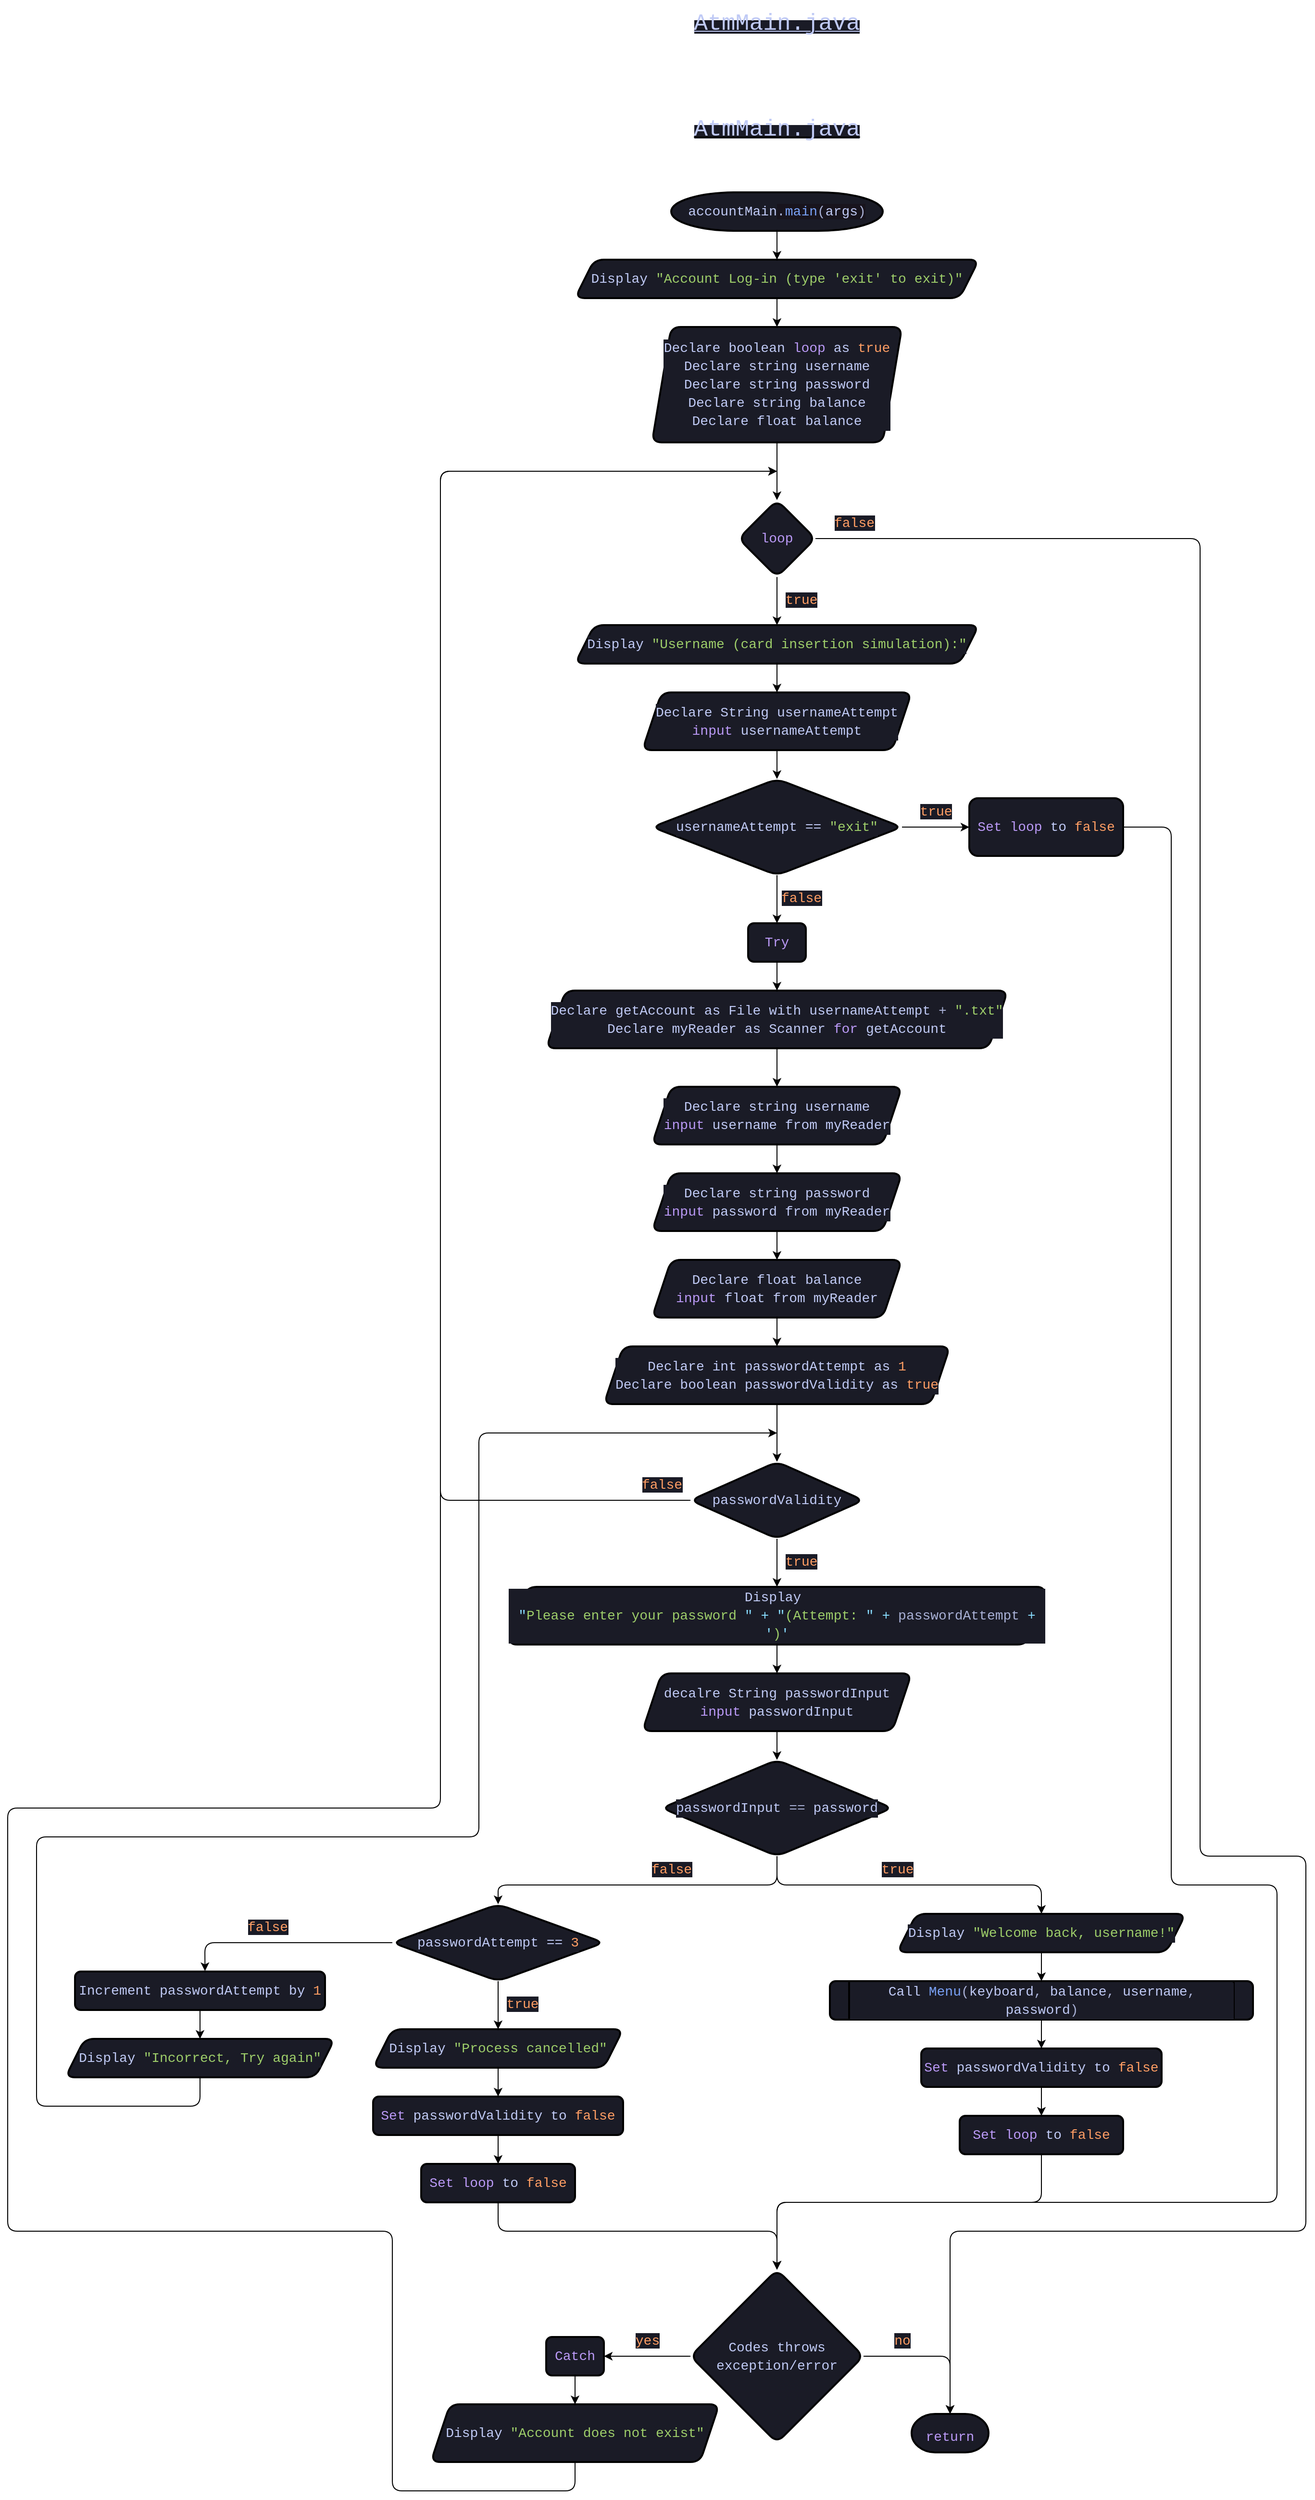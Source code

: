 <mxfile pages="3">
    <diagram id="zhEW6FJadkkeHfIge24j" name="AtmMain.java">
        <mxGraphModel dx="2426" dy="1179" grid="1" gridSize="10" guides="1" tooltips="1" connect="1" arrows="1" fold="1" page="0" pageScale="1" pageWidth="1100" pageHeight="850" math="0" shadow="0">
            <root>
                <mxCell id="0"/>
                <mxCell id="1" parent="0"/>
                <mxCell id="Npl0LID1vqMQsE5v8dQw-5" value="" style="group" parent="1" vertex="1" connectable="0">
                    <mxGeometry x="-730" y="100" width="1350" height="2480" as="geometry"/>
                </mxCell>
                <mxCell id="kPXg5I7fXtcAEBMZgvbj-2" value="&lt;div style=&quot;color: rgb(169, 177, 214); background-color: rgb(26, 27, 38); font-family: Consolas, &amp;quot;Courier New&amp;quot;, monospace; font-size: 14px; line-height: 19px;&quot;&gt;&lt;span style=&quot;color: rgb(192, 202, 245);&quot;&gt;accountMain&lt;/span&gt;&lt;span style=&quot;background-color: rgb(24, 20, 29);&quot;&gt;.&lt;/span&gt;&lt;span style=&quot;background-color: rgb(24, 20, 29); color: rgb(122, 162, 247);&quot;&gt;main&lt;/span&gt;&lt;span style=&quot;background-color: rgb(24, 20, 29);&quot;&gt;(&lt;/span&gt;&lt;span style=&quot;background-color: rgb(24, 20, 29); color: rgb(192, 202, 245);&quot;&gt;args&lt;/span&gt;&lt;span style=&quot;background-color: rgb(24, 20, 29);&quot;&gt;)&lt;/span&gt;&lt;br&gt;&lt;/div&gt;" style="strokeWidth=2;html=1;shape=mxgraph.flowchart.terminator;whiteSpace=wrap;shadow=0;fontSize=24;rounded=1;fillColor=#1a1b26;" parent="Npl0LID1vqMQsE5v8dQw-5" vertex="1">
                    <mxGeometry x="690" y="90" width="220" height="40" as="geometry"/>
                </mxCell>
                <mxCell id="kPXg5I7fXtcAEBMZgvbj-4" value="&lt;div style=&quot;color: rgb(169, 177, 214); background-color: rgb(26, 27, 38); font-family: Consolas, &amp;quot;Courier New&amp;quot;, monospace; font-size: 14px; line-height: 19px;&quot;&gt;&lt;div style=&quot;line-height: 19px;&quot;&gt;&lt;div&gt;&lt;span style=&quot;color: #c0caf5;&quot;&gt;Declare boolean&lt;/span&gt;&amp;nbsp;&lt;span style=&quot;color: #bb9af7;&quot;&gt;loop&lt;/span&gt; &lt;span style=&quot;color: #c0caf5;&quot;&gt;as&lt;/span&gt; &lt;span style=&quot;color: #ff9e64;&quot;&gt;true&lt;/span&gt;&lt;/div&gt;&lt;div&gt;&lt;span style=&quot;color: #c0caf5;&quot;&gt;Declare&lt;/span&gt; &lt;span style=&quot;color: #c0caf5;&quot;&gt;string&lt;/span&gt; &lt;span style=&quot;color: #c0caf5;&quot;&gt;username&lt;/span&gt; &lt;/div&gt;&lt;div&gt;&lt;span style=&quot;color: #c0caf5;&quot;&gt;Declare&lt;/span&gt; &lt;span style=&quot;color: #c0caf5;&quot;&gt;string&lt;/span&gt; &lt;span style=&quot;color: #c0caf5;&quot;&gt;password&lt;/span&gt;&lt;/div&gt;&lt;div&gt;&lt;span style=&quot;color: #c0caf5;&quot;&gt;Declare&lt;/span&gt; &lt;span style=&quot;color: #c0caf5;&quot;&gt;string&lt;/span&gt; &lt;span style=&quot;color: #c0caf5;&quot;&gt;balance&lt;/span&gt;&lt;/div&gt;&lt;div&gt;&lt;span style=&quot;color: #c0caf5;&quot;&gt;Declare&lt;/span&gt; &lt;span style=&quot;color: #c0caf5;&quot;&gt;float&lt;/span&gt; &lt;span style=&quot;color: #c0caf5;&quot;&gt;balance&lt;/span&gt; &lt;/div&gt;&lt;/div&gt;&lt;/div&gt;" style="shape=parallelogram;perimeter=parallelogramPerimeter;whiteSpace=wrap;html=1;fixedSize=1;fontSize=24;strokeWidth=2;shadow=0;rounded=1;fillColor=#1a1b26;" parent="Npl0LID1vqMQsE5v8dQw-5" vertex="1">
                    <mxGeometry x="670" y="230" width="260" height="120" as="geometry"/>
                </mxCell>
                <mxCell id="ljGI06ZH6NSy9LKK8K1y-3" style="edgeStyle=none;html=1;entryX=0.5;entryY=0;entryDx=0;entryDy=0;fontSize=24;" parent="Npl0LID1vqMQsE5v8dQw-5" source="kPXg5I7fXtcAEBMZgvbj-6" target="kPXg5I7fXtcAEBMZgvbj-4" edge="1">
                    <mxGeometry relative="1" as="geometry"/>
                </mxCell>
                <mxCell id="kPXg5I7fXtcAEBMZgvbj-6" value="&lt;div style=&quot;color: rgb(169, 177, 214); background-color: rgb(26, 27, 38); font-family: Consolas, &amp;quot;Courier New&amp;quot;, monospace; font-size: 14px; line-height: 19px;&quot;&gt;&lt;div style=&quot;line-height: 19px;&quot;&gt;&lt;div style=&quot;line-height: 19px;&quot;&gt;&lt;span style=&quot;color: #c0caf5;&quot;&gt;Display&lt;/span&gt; &lt;span style=&quot;color: #9ece6a;&quot;&gt;&quot;Account Log-in (type 'exit' to exit)&quot;&lt;/span&gt;&lt;/div&gt;&lt;/div&gt;&lt;/div&gt;" style="shape=parallelogram;perimeter=parallelogramPerimeter;whiteSpace=wrap;html=1;fixedSize=1;fontSize=24;strokeWidth=2;shadow=0;rounded=1;fillColor=#1a1b26;" parent="Npl0LID1vqMQsE5v8dQw-5" vertex="1">
                    <mxGeometry x="590" y="160" width="420" height="40" as="geometry"/>
                </mxCell>
                <mxCell id="ljGI06ZH6NSy9LKK8K1y-2" style="edgeStyle=none;html=1;entryX=0.5;entryY=0;entryDx=0;entryDy=0;fontSize=24;" parent="Npl0LID1vqMQsE5v8dQw-5" source="kPXg5I7fXtcAEBMZgvbj-2" target="kPXg5I7fXtcAEBMZgvbj-6" edge="1">
                    <mxGeometry relative="1" as="geometry"/>
                </mxCell>
                <mxCell id="kPXg5I7fXtcAEBMZgvbj-8" value="&lt;div style=&quot;color: rgb(169, 177, 214); background-color: rgb(26, 27, 38); font-family: Consolas, &amp;quot;Courier New&amp;quot;, monospace; font-size: 14px; line-height: 19px;&quot;&gt;&lt;div style=&quot;line-height: 19px;&quot;&gt;&lt;div style=&quot;line-height: 19px;&quot;&gt;&lt;span style=&quot;color: #c0caf5;&quot;&gt;Display&lt;/span&gt; &lt;span style=&quot;color: #9ece6a;&quot;&gt;&quot;Username (card insertion simulation):&quot;&lt;/span&gt;&lt;/div&gt;&lt;/div&gt;&lt;/div&gt;" style="shape=parallelogram;perimeter=parallelogramPerimeter;whiteSpace=wrap;html=1;fixedSize=1;fontSize=24;strokeWidth=2;shadow=0;rounded=1;fillColor=#1a1b26;" parent="Npl0LID1vqMQsE5v8dQw-5" vertex="1">
                    <mxGeometry x="590" y="540" width="420" height="40" as="geometry"/>
                </mxCell>
                <mxCell id="kPXg5I7fXtcAEBMZgvbj-18" value="&lt;span style=&quot;color: rgb(255, 158, 100); font-family: Consolas, &amp;quot;Courier New&amp;quot;, monospace; font-size: 14px; background-color: rgb(26, 27, 38);&quot;&gt;true&lt;/span&gt;" style="text;html=1;align=center;verticalAlign=middle;resizable=0;points=[];autosize=1;strokeColor=none;fillColor=none;fontSize=24;rounded=1;shadow=0;" parent="Npl0LID1vqMQsE5v8dQw-5" vertex="1">
                    <mxGeometry x="800" y="490" width="50" height="40" as="geometry"/>
                </mxCell>
                <mxCell id="kPXg5I7fXtcAEBMZgvbj-52" value="&lt;span style=&quot;background-color: rgb(26, 27, 38);&quot;&gt;&lt;u style=&quot;&quot;&gt;&lt;font style=&quot;&quot;&gt;&lt;font face=&quot;Consolas, Courier New, monospace&quot; color=&quot;#c0caf5&quot;&gt;&lt;span style=&quot;font-size: 24px;&quot;&gt;AtmMain.java&lt;/span&gt;&lt;/font&gt;&lt;/font&gt;&lt;/u&gt;&lt;/span&gt;" style="text;strokeColor=none;align=center;fillColor=none;html=1;verticalAlign=middle;whiteSpace=wrap;rounded=1;shadow=0;" parent="Npl0LID1vqMQsE5v8dQw-5" vertex="1">
                    <mxGeometry x="630" width="340" height="50" as="geometry"/>
                </mxCell>
                <mxCell id="hq9BrPQ6YSvTMN76RNMF-3" style="edgeStyle=none;html=1;entryX=0.5;entryY=0;entryDx=0;entryDy=0;fontSize=24;" parent="Npl0LID1vqMQsE5v8dQw-5" source="hq9BrPQ6YSvTMN76RNMF-1" target="kPXg5I7fXtcAEBMZgvbj-8" edge="1">
                    <mxGeometry relative="1" as="geometry"/>
                </mxCell>
                <mxCell id="hq9BrPQ6YSvTMN76RNMF-1" value="&lt;div style=&quot;color: rgb(169, 177, 214); background-color: rgb(26, 27, 38); font-family: Consolas, &amp;quot;Courier New&amp;quot;, monospace; font-size: 14px; line-height: 19px;&quot;&gt;&lt;span style=&quot;color: #bb9af7;&quot;&gt;loop&lt;/span&gt;&lt;/div&gt;" style="rhombus;whiteSpace=wrap;html=1;fontSize=24;strokeWidth=2;shadow=0;rounded=1;fillColor=#1a1b26;" parent="Npl0LID1vqMQsE5v8dQw-5" vertex="1">
                    <mxGeometry x="760" y="410" width="80" height="80" as="geometry"/>
                </mxCell>
                <mxCell id="hq9BrPQ6YSvTMN76RNMF-2" value="" style="edgeStyle=none;html=1;fontSize=24;" parent="Npl0LID1vqMQsE5v8dQw-5" source="kPXg5I7fXtcAEBMZgvbj-4" target="hq9BrPQ6YSvTMN76RNMF-1" edge="1">
                    <mxGeometry relative="1" as="geometry"/>
                </mxCell>
                <mxCell id="hq9BrPQ6YSvTMN76RNMF-4" value="&lt;div style=&quot;color: rgb(169, 177, 214); background-color: rgb(26, 27, 38); font-family: Consolas, &amp;quot;Courier New&amp;quot;, monospace; font-size: 14px; line-height: 19px;&quot;&gt;&lt;div style=&quot;line-height: 19px;&quot;&gt;&lt;div style=&quot;line-height: 19px;&quot;&gt;&lt;div style=&quot;line-height: 19px;&quot;&gt;&lt;div&gt;&lt;span style=&quot;color: #c0caf5;&quot;&gt;Declare&lt;/span&gt; &lt;span style=&quot;color: #c0caf5;&quot;&gt;String&lt;/span&gt; &lt;span style=&quot;color: #c0caf5;&quot;&gt;usernameAttempt&lt;/span&gt;&lt;/div&gt;&lt;div&gt;&lt;span style=&quot;color: #bb9af7;&quot;&gt;input&lt;/span&gt; &lt;span style=&quot;color: #c0caf5;&quot;&gt;usernameAttempt&lt;/span&gt;&lt;/div&gt;&lt;/div&gt;&lt;/div&gt;&lt;/div&gt;&lt;/div&gt;" style="shape=parallelogram;perimeter=parallelogramPerimeter;whiteSpace=wrap;html=1;fixedSize=1;fontSize=24;strokeWidth=2;shadow=0;rounded=1;fillColor=#1a1b26;" parent="Npl0LID1vqMQsE5v8dQw-5" vertex="1">
                    <mxGeometry x="660" y="610" width="280" height="60" as="geometry"/>
                </mxCell>
                <mxCell id="hq9BrPQ6YSvTMN76RNMF-5" value="" style="edgeStyle=none;html=1;fontSize=24;" parent="Npl0LID1vqMQsE5v8dQw-5" source="kPXg5I7fXtcAEBMZgvbj-8" target="hq9BrPQ6YSvTMN76RNMF-4" edge="1">
                    <mxGeometry relative="1" as="geometry"/>
                </mxCell>
                <mxCell id="hq9BrPQ6YSvTMN76RNMF-6" value="&lt;div style=&quot;background-color: rgb(26, 27, 38); font-family: Consolas, &amp;quot;Courier New&amp;quot;, monospace; font-size: 14px; line-height: 19px;&quot;&gt;&lt;span style=&quot;color: rgb(169, 177, 214);&quot;&gt;&lt;span style=&quot;color: #c0caf5;&quot;&gt;usernameAttempt&lt;/span&gt;&amp;nbsp;&lt;/span&gt;&lt;font color=&quot;#c0caf5&quot;&gt;==&amp;nbsp;&lt;/font&gt;&lt;span style=&quot;color: rgb(158, 206, 106);&quot;&gt;&quot;exit&quot;&lt;/span&gt;&lt;/div&gt;" style="rhombus;whiteSpace=wrap;html=1;fontSize=24;strokeWidth=2;shadow=0;rounded=1;fillColor=#1a1b26;" parent="Npl0LID1vqMQsE5v8dQw-5" vertex="1">
                    <mxGeometry x="670" y="700" width="260" height="100" as="geometry"/>
                </mxCell>
                <mxCell id="hq9BrPQ6YSvTMN76RNMF-7" value="" style="edgeStyle=none;html=1;fontSize=24;" parent="Npl0LID1vqMQsE5v8dQw-5" source="hq9BrPQ6YSvTMN76RNMF-4" target="hq9BrPQ6YSvTMN76RNMF-6" edge="1">
                    <mxGeometry relative="1" as="geometry"/>
                </mxCell>
                <mxCell id="hq9BrPQ6YSvTMN76RNMF-9" value="&lt;div style=&quot;color: rgb(169, 177, 214); background-color: rgb(26, 27, 38); font-family: Consolas, &amp;quot;Courier New&amp;quot;, monospace; font-size: 14px; line-height: 19px;&quot;&gt;&lt;span style=&quot;color: #bb9af7;&quot;&gt;Set&lt;/span&gt; &lt;span style=&quot;color: #bb9af7;&quot;&gt;loop&lt;/span&gt; &lt;span style=&quot;color: #c0caf5;&quot;&gt;to&lt;/span&gt; &lt;span style=&quot;color: #ff9e64;&quot;&gt;false&lt;/span&gt;&lt;/div&gt;" style="whiteSpace=wrap;html=1;fontSize=24;strokeWidth=2;shadow=0;rounded=1;fillColor=#1a1b26;" parent="Npl0LID1vqMQsE5v8dQw-5" vertex="1">
                    <mxGeometry x="1000" y="720" width="160" height="60" as="geometry"/>
                </mxCell>
                <mxCell id="hq9BrPQ6YSvTMN76RNMF-10" value="" style="edgeStyle=none;html=1;fontSize=24;exitX=1;exitY=0.5;exitDx=0;exitDy=0;" parent="Npl0LID1vqMQsE5v8dQw-5" source="hq9BrPQ6YSvTMN76RNMF-6" target="hq9BrPQ6YSvTMN76RNMF-9" edge="1">
                    <mxGeometry relative="1" as="geometry"/>
                </mxCell>
                <mxCell id="hq9BrPQ6YSvTMN76RNMF-11" value="&lt;span style=&quot;color: rgb(255, 158, 100); font-family: Consolas, &amp;quot;Courier New&amp;quot;, monospace; font-size: 14px; background-color: rgb(26, 27, 38);&quot;&gt;false&lt;/span&gt;" style="text;html=1;align=center;verticalAlign=middle;resizable=0;points=[];autosize=1;strokeColor=none;fillColor=none;fontSize=24;rounded=1;shadow=0;" parent="Npl0LID1vqMQsE5v8dQw-5" vertex="1">
                    <mxGeometry x="795" y="800" width="60" height="40" as="geometry"/>
                </mxCell>
                <mxCell id="kMorUikwT2s_wQXt0kq4-2" value="&lt;div style=&quot;color: rgb(169, 177, 214); background-color: rgb(26, 27, 38); font-family: Consolas, &amp;quot;Courier New&amp;quot;, monospace; font-size: 14px; line-height: 19px;&quot;&gt;&lt;span style=&quot;color: #bb9af7;&quot;&gt;Try&lt;/span&gt;&lt;/div&gt;" style="whiteSpace=wrap;html=1;fontSize=24;strokeWidth=2;rounded=1;shadow=0;fillColor=#1a1b26;" parent="Npl0LID1vqMQsE5v8dQw-5" vertex="1">
                    <mxGeometry x="770" y="850" width="60" height="40" as="geometry"/>
                </mxCell>
                <mxCell id="36PplsyrqWTZCQiXuB5N-3" style="edgeStyle=none;html=1;entryX=0.5;entryY=0;entryDx=0;entryDy=0;fontSize=24;" parent="Npl0LID1vqMQsE5v8dQw-5" source="hq9BrPQ6YSvTMN76RNMF-6" target="kMorUikwT2s_wQXt0kq4-2" edge="1">
                    <mxGeometry relative="1" as="geometry"/>
                </mxCell>
                <mxCell id="36PplsyrqWTZCQiXuB5N-1" value="&lt;div style=&quot;color: rgb(169, 177, 214); background-color: rgb(26, 27, 38); font-family: Consolas, &amp;quot;Courier New&amp;quot;, monospace; font-size: 14px; line-height: 19px;&quot;&gt;&lt;div&gt;&lt;span style=&quot;color: #c0caf5;&quot;&gt;Declare&lt;/span&gt; &lt;span style=&quot;color: #c0caf5;&quot;&gt;getAccount&lt;/span&gt; &lt;span style=&quot;color: #c0caf5;&quot;&gt;as&lt;/span&gt; &lt;span style=&quot;color: #c0caf5;&quot;&gt;File&lt;/span&gt; &lt;span style=&quot;color: #c0caf5;&quot;&gt;with&lt;/span&gt; &lt;span style=&quot;color: #c0caf5;&quot;&gt;usernameAttempt&lt;/span&gt; + &lt;span style=&quot;color: #9ece6a;&quot;&gt;&quot;.txt&quot;&lt;/span&gt;&lt;/div&gt;&lt;div&gt;&lt;span style=&quot;color: #c0caf5;&quot;&gt;Declare&lt;/span&gt; &lt;span style=&quot;color: #c0caf5;&quot;&gt;myReader&lt;/span&gt; &lt;span style=&quot;color: #c0caf5;&quot;&gt;as&lt;/span&gt; &lt;span style=&quot;color: #c0caf5;&quot;&gt;Scanner&lt;/span&gt; &lt;span style=&quot;color: #bb9af7;&quot;&gt;for&lt;/span&gt; &lt;span style=&quot;color: #c0caf5;&quot;&gt;getAccount&lt;/span&gt;&lt;/div&gt;&lt;/div&gt;" style="shape=parallelogram;perimeter=parallelogramPerimeter;whiteSpace=wrap;html=1;fixedSize=1;fontSize=24;strokeWidth=2;rounded=1;shadow=0;fillColor=#1a1b26;" parent="Npl0LID1vqMQsE5v8dQw-5" vertex="1">
                    <mxGeometry x="560" y="920" width="480" height="60" as="geometry"/>
                </mxCell>
                <mxCell id="36PplsyrqWTZCQiXuB5N-2" value="" style="edgeStyle=none;html=1;fontSize=24;" parent="Npl0LID1vqMQsE5v8dQw-5" source="kMorUikwT2s_wQXt0kq4-2" target="36PplsyrqWTZCQiXuB5N-1" edge="1">
                    <mxGeometry relative="1" as="geometry"/>
                </mxCell>
                <mxCell id="36PplsyrqWTZCQiXuB5N-4" value="&lt;div style=&quot;color: rgb(169, 177, 214); background-color: rgb(26, 27, 38); font-family: Consolas, &amp;quot;Courier New&amp;quot;, monospace; font-size: 14px; line-height: 19px;&quot;&gt;&lt;div style=&quot;line-height: 19px;&quot;&gt;&lt;div&gt;&lt;span style=&quot;color: #c0caf5;&quot;&gt;Declare&lt;/span&gt; &lt;span style=&quot;color: #c0caf5;&quot;&gt;string&lt;/span&gt; &lt;span style=&quot;color: #c0caf5;&quot;&gt;username&lt;/span&gt; &lt;/div&gt;&lt;div&gt;&lt;span style=&quot;color: #bb9af7;&quot;&gt;input&lt;/span&gt; &lt;span style=&quot;color: #c0caf5;&quot;&gt;username&lt;/span&gt; &lt;span style=&quot;color: #c0caf5;&quot;&gt;from&lt;/span&gt; &lt;span style=&quot;color: #c0caf5;&quot;&gt;myReader&lt;/span&gt;&lt;/div&gt;&lt;/div&gt;&lt;/div&gt;" style="shape=parallelogram;perimeter=parallelogramPerimeter;whiteSpace=wrap;html=1;fixedSize=1;fontSize=24;strokeWidth=2;rounded=1;shadow=0;fillColor=#1a1b26;" parent="Npl0LID1vqMQsE5v8dQw-5" vertex="1">
                    <mxGeometry x="670" y="1020" width="260" height="60" as="geometry"/>
                </mxCell>
                <mxCell id="36PplsyrqWTZCQiXuB5N-5" value="" style="edgeStyle=none;html=1;fontSize=24;" parent="Npl0LID1vqMQsE5v8dQw-5" source="36PplsyrqWTZCQiXuB5N-1" target="36PplsyrqWTZCQiXuB5N-4" edge="1">
                    <mxGeometry relative="1" as="geometry"/>
                </mxCell>
                <mxCell id="36PplsyrqWTZCQiXuB5N-6" value="&lt;div style=&quot;color: rgb(169, 177, 214); background-color: rgb(26, 27, 38); font-family: Consolas, &amp;quot;Courier New&amp;quot;, monospace; font-size: 14px; line-height: 19px;&quot;&gt;&lt;div style=&quot;line-height: 19px;&quot;&gt;&lt;div style=&quot;line-height: 19px;&quot;&gt;&lt;div&gt;&lt;span style=&quot;color: #c0caf5;&quot;&gt;Declare&lt;/span&gt; &lt;span style=&quot;color: #c0caf5;&quot;&gt;string&lt;/span&gt; &lt;span style=&quot;color: #c0caf5;&quot;&gt;password&lt;/span&gt;&lt;/div&gt;&lt;div&gt;&lt;span style=&quot;color: #bb9af7;&quot;&gt;input&lt;/span&gt; &lt;span style=&quot;color: #c0caf5;&quot;&gt;password&lt;/span&gt; &lt;span style=&quot;color: #c0caf5;&quot;&gt;from&lt;/span&gt; &lt;span style=&quot;color: #c0caf5;&quot;&gt;myReader&lt;/span&gt;&lt;/div&gt;&lt;/div&gt;&lt;/div&gt;&lt;/div&gt;" style="shape=parallelogram;perimeter=parallelogramPerimeter;whiteSpace=wrap;html=1;fixedSize=1;fontSize=24;strokeWidth=2;rounded=1;shadow=0;fillColor=#1a1b26;" parent="Npl0LID1vqMQsE5v8dQw-5" vertex="1">
                    <mxGeometry x="670" y="1110" width="260" height="60" as="geometry"/>
                </mxCell>
                <mxCell id="36PplsyrqWTZCQiXuB5N-7" value="" style="edgeStyle=none;html=1;fontSize=24;exitX=0.5;exitY=1;exitDx=0;exitDy=0;" parent="Npl0LID1vqMQsE5v8dQw-5" source="36PplsyrqWTZCQiXuB5N-4" target="36PplsyrqWTZCQiXuB5N-6" edge="1">
                    <mxGeometry relative="1" as="geometry"/>
                </mxCell>
                <mxCell id="36PplsyrqWTZCQiXuB5N-8" value="&lt;div style=&quot;color: rgb(169, 177, 214); background-color: rgb(26, 27, 38); font-family: Consolas, &amp;quot;Courier New&amp;quot;, monospace; font-size: 14px; line-height: 19px;&quot;&gt;&lt;div style=&quot;line-height: 19px;&quot;&gt;&lt;div style=&quot;line-height: 19px;&quot;&gt;&lt;div style=&quot;line-height: 19px;&quot;&gt;&lt;div&gt;&lt;span style=&quot;color: #c0caf5;&quot;&gt;Declare&lt;/span&gt; &lt;span style=&quot;color: #c0caf5;&quot;&gt;float&lt;/span&gt; &lt;span style=&quot;color: #c0caf5;&quot;&gt;balance&lt;/span&gt; &lt;/div&gt;&lt;div&gt;&lt;span style=&quot;color: #bb9af7;&quot;&gt;input&lt;/span&gt; &lt;span style=&quot;color: #c0caf5;&quot;&gt;float&lt;/span&gt; &lt;span style=&quot;color: #c0caf5;&quot;&gt;from&lt;/span&gt; &lt;span style=&quot;color: #c0caf5;&quot;&gt;myReader&lt;/span&gt;&lt;/div&gt;&lt;/div&gt;&lt;/div&gt;&lt;/div&gt;&lt;/div&gt;" style="shape=parallelogram;perimeter=parallelogramPerimeter;whiteSpace=wrap;html=1;fixedSize=1;fontSize=24;strokeWidth=2;rounded=1;shadow=0;fillColor=#1a1b26;" parent="Npl0LID1vqMQsE5v8dQw-5" vertex="1">
                    <mxGeometry x="670" y="1200" width="260" height="60" as="geometry"/>
                </mxCell>
                <mxCell id="36PplsyrqWTZCQiXuB5N-9" value="" style="edgeStyle=none;html=1;fontSize=24;" parent="Npl0LID1vqMQsE5v8dQw-5" source="36PplsyrqWTZCQiXuB5N-6" target="36PplsyrqWTZCQiXuB5N-8" edge="1">
                    <mxGeometry relative="1" as="geometry"/>
                </mxCell>
                <mxCell id="36PplsyrqWTZCQiXuB5N-12" value="&lt;div style=&quot;color: rgb(169, 177, 214); background-color: rgb(26, 27, 38); font-family: Consolas, &amp;quot;Courier New&amp;quot;, monospace; font-size: 14px; line-height: 19px;&quot;&gt;&lt;div style=&quot;line-height: 19px;&quot;&gt;&lt;div style=&quot;line-height: 19px;&quot;&gt;&lt;div style=&quot;line-height: 19px;&quot;&gt;&lt;div style=&quot;line-height: 19px;&quot;&gt;&lt;div style=&quot;line-height: 19px;&quot;&gt;&lt;div&gt;&lt;span style=&quot;color: #c0caf5;&quot;&gt;Declare&lt;/span&gt; &lt;span style=&quot;color: #c0caf5;&quot;&gt;int&lt;/span&gt; &lt;span style=&quot;color: #c0caf5;&quot;&gt;passwordAttempt&lt;/span&gt; &lt;span style=&quot;color: #c0caf5;&quot;&gt;as&lt;/span&gt; &lt;span style=&quot;color: #ff9e64;&quot;&gt;1&lt;/span&gt;&lt;/div&gt;&lt;div&gt;&lt;span style=&quot;color: #c0caf5;&quot;&gt;Declare&lt;/span&gt; &lt;span style=&quot;color: #c0caf5;&quot;&gt;boolean&lt;/span&gt; &lt;span style=&quot;color: #c0caf5;&quot;&gt;passwordValidity&lt;/span&gt; &lt;span style=&quot;color: #c0caf5;&quot;&gt;as&lt;/span&gt; &lt;span style=&quot;color: #ff9e64;&quot;&gt;true&lt;/span&gt;&lt;/div&gt;&lt;/div&gt;&lt;/div&gt;&lt;/div&gt;&lt;/div&gt;&lt;/div&gt;&lt;/div&gt;" style="shape=parallelogram;perimeter=parallelogramPerimeter;whiteSpace=wrap;html=1;fixedSize=1;fontSize=24;strokeWidth=2;rounded=1;shadow=0;fillColor=#1a1b26;" parent="Npl0LID1vqMQsE5v8dQw-5" vertex="1">
                    <mxGeometry x="620" y="1290" width="360" height="60" as="geometry"/>
                </mxCell>
                <mxCell id="36PplsyrqWTZCQiXuB5N-15" value="" style="edgeStyle=none;html=1;fontSize=24;entryX=0.5;entryY=0;entryDx=0;entryDy=0;" parent="Npl0LID1vqMQsE5v8dQw-5" source="36PplsyrqWTZCQiXuB5N-8" target="36PplsyrqWTZCQiXuB5N-12" edge="1">
                    <mxGeometry relative="1" as="geometry">
                        <mxPoint x="800" y="1290" as="targetPoint"/>
                    </mxGeometry>
                </mxCell>
                <mxCell id="36PplsyrqWTZCQiXuB5N-17" value="&lt;span style=&quot;color: rgb(255, 158, 100); font-family: Consolas, &amp;quot;Courier New&amp;quot;, monospace; font-size: 14px; background-color: rgb(26, 27, 38);&quot;&gt;true&lt;/span&gt;" style="text;html=1;align=center;verticalAlign=middle;resizable=0;points=[];autosize=1;strokeColor=none;fillColor=none;fontSize=24;rounded=1;shadow=0;" parent="Npl0LID1vqMQsE5v8dQw-5" vertex="1">
                    <mxGeometry x="940" y="710" width="50" height="40" as="geometry"/>
                </mxCell>
                <mxCell id="fvuYlGkvts2A71OwrlDY-21" style="edgeStyle=none;html=1;fontSize=24;" parent="Npl0LID1vqMQsE5v8dQw-5" source="36PplsyrqWTZCQiXuB5N-18" edge="1">
                    <mxGeometry relative="1" as="geometry">
                        <mxPoint x="800" y="380" as="targetPoint"/>
                        <Array as="points">
                            <mxPoint x="450" y="1450"/>
                            <mxPoint x="450" y="380"/>
                        </Array>
                    </mxGeometry>
                </mxCell>
                <mxCell id="36PplsyrqWTZCQiXuB5N-18" value="&lt;div style=&quot;color: rgb(169, 177, 214); background-color: rgb(26, 27, 38); font-family: Consolas, &amp;quot;Courier New&amp;quot;, monospace; font-size: 14px; line-height: 19px;&quot;&gt;&lt;span style=&quot;color: #c0caf5;&quot;&gt;passwordValidity&lt;/span&gt;&lt;/div&gt;" style="rhombus;whiteSpace=wrap;html=1;fontSize=24;strokeWidth=2;rounded=1;shadow=0;fillColor=#1a1b26;" parent="Npl0LID1vqMQsE5v8dQw-5" vertex="1">
                    <mxGeometry x="710" y="1410" width="180" height="80" as="geometry"/>
                </mxCell>
                <mxCell id="36PplsyrqWTZCQiXuB5N-19" value="" style="edgeStyle=none;html=1;fontSize=24;" parent="Npl0LID1vqMQsE5v8dQw-5" source="36PplsyrqWTZCQiXuB5N-12" target="36PplsyrqWTZCQiXuB5N-18" edge="1">
                    <mxGeometry relative="1" as="geometry"/>
                </mxCell>
                <mxCell id="36PplsyrqWTZCQiXuB5N-20" value="&lt;div style=&quot;color: rgb(169, 177, 214); background-color: rgb(26, 27, 38); font-family: Consolas, &amp;quot;Courier New&amp;quot;, monospace; font-size: 14px; line-height: 19px;&quot;&gt;&lt;span style=&quot;color: #c0caf5;&quot;&gt;Display&lt;/span&gt;&amp;nbsp;&lt;/div&gt;&lt;div style=&quot;color: rgb(169, 177, 214); background-color: rgb(26, 27, 38); font-family: Consolas, &amp;quot;Courier New&amp;quot;, monospace; font-size: 14px; line-height: 19px;&quot;&gt;&lt;div style=&quot;line-height: 19px;&quot;&gt;&lt;span style=&quot;color: #89ddff;&quot;&gt;&quot;&lt;/span&gt;&lt;span style=&quot;color: #9ece6a;&quot;&gt;Please enter your password &lt;/span&gt;&lt;span style=&quot;color: #89ddff;&quot;&gt;&quot;&lt;/span&gt; &lt;span style=&quot;color: #89ddff;&quot;&gt;+&lt;/span&gt; &lt;span style=&quot;color: #89ddff;&quot;&gt;&quot;&lt;/span&gt;&lt;span style=&quot;color: #9ece6a;&quot;&gt;(Attempt: &lt;/span&gt;&lt;span style=&quot;color: #89ddff;&quot;&gt;&quot;&lt;/span&gt; &lt;span style=&quot;color: #89ddff;&quot;&gt;+&amp;nbsp;&lt;/span&gt;passwordAttempt &lt;span style=&quot;color: #89ddff;&quot;&gt;+&lt;/span&gt; &lt;span style=&quot;color: #89ddff;&quot;&gt;'&lt;/span&gt;&lt;span style=&quot;color: #9ece6a;&quot;&gt;)&lt;/span&gt;&lt;span style=&quot;color: #89ddff;&quot;&gt;'&lt;/span&gt;&lt;/div&gt;&lt;/div&gt;" style="shape=parallelogram;perimeter=parallelogramPerimeter;whiteSpace=wrap;html=1;fixedSize=1;fontSize=24;strokeWidth=2;rounded=1;shadow=0;fillColor=#1a1b26;" parent="Npl0LID1vqMQsE5v8dQw-5" vertex="1">
                    <mxGeometry x="520" y="1540" width="560" height="60" as="geometry"/>
                </mxCell>
                <mxCell id="36PplsyrqWTZCQiXuB5N-21" value="" style="edgeStyle=none;html=1;fontSize=24;" parent="Npl0LID1vqMQsE5v8dQw-5" source="36PplsyrqWTZCQiXuB5N-18" target="36PplsyrqWTZCQiXuB5N-20" edge="1">
                    <mxGeometry relative="1" as="geometry"/>
                </mxCell>
                <mxCell id="36PplsyrqWTZCQiXuB5N-22" value="&lt;span style=&quot;color: rgb(255, 158, 100); font-family: Consolas, &amp;quot;Courier New&amp;quot;, monospace; font-size: 14px; background-color: rgb(26, 27, 38);&quot;&gt;true&lt;/span&gt;" style="text;html=1;align=center;verticalAlign=middle;resizable=0;points=[];autosize=1;strokeColor=none;fillColor=none;fontSize=24;rounded=1;shadow=0;" parent="Npl0LID1vqMQsE5v8dQw-5" vertex="1">
                    <mxGeometry x="900" y="1810" width="50" height="40" as="geometry"/>
                </mxCell>
                <mxCell id="36PplsyrqWTZCQiXuB5N-23" value="&lt;div style=&quot;color: rgb(169, 177, 214); background-color: rgb(26, 27, 38); font-family: Consolas, &amp;quot;Courier New&amp;quot;, monospace; font-size: 14px; line-height: 19px;&quot;&gt;&lt;div style=&quot;line-height: 19px;&quot;&gt;&lt;div&gt;&lt;span style=&quot;color: #c0caf5;&quot;&gt;decalre&lt;/span&gt; &lt;span style=&quot;color: #c0caf5;&quot;&gt;String&lt;/span&gt; &lt;span style=&quot;color: #c0caf5;&quot;&gt;passwordInput&lt;/span&gt; &lt;/div&gt;&lt;div&gt;&lt;span style=&quot;color: #bb9af7;&quot;&gt;input&lt;/span&gt; &lt;span style=&quot;color: #c0caf5;&quot;&gt;passwordInput&lt;/span&gt;&lt;/div&gt;&lt;/div&gt;&lt;/div&gt;" style="shape=parallelogram;perimeter=parallelogramPerimeter;whiteSpace=wrap;html=1;fixedSize=1;fontSize=24;strokeWidth=2;rounded=1;shadow=0;fillColor=#1a1b26;" parent="Npl0LID1vqMQsE5v8dQw-5" vertex="1">
                    <mxGeometry x="660" y="1630" width="280" height="60" as="geometry"/>
                </mxCell>
                <mxCell id="36PplsyrqWTZCQiXuB5N-24" value="" style="edgeStyle=none;html=1;fontSize=24;" parent="Npl0LID1vqMQsE5v8dQw-5" source="36PplsyrqWTZCQiXuB5N-20" target="36PplsyrqWTZCQiXuB5N-23" edge="1">
                    <mxGeometry relative="1" as="geometry"/>
                </mxCell>
                <mxCell id="36PplsyrqWTZCQiXuB5N-38" value="" style="edgeStyle=none;html=1;fontSize=24;entryX=0.5;entryY=0;entryDx=0;entryDy=0;" parent="Npl0LID1vqMQsE5v8dQw-5" target="36PplsyrqWTZCQiXuB5N-37" edge="1">
                    <mxGeometry relative="1" as="geometry">
                        <mxPoint x="800" y="1820" as="sourcePoint"/>
                        <Array as="points">
                            <mxPoint x="800" y="1850"/>
                            <mxPoint x="510" y="1850"/>
                        </Array>
                    </mxGeometry>
                </mxCell>
                <mxCell id="36PplsyrqWTZCQiXuB5N-25" value="&lt;div style=&quot;color: rgb(169, 177, 214); background-color: rgb(26, 27, 38); font-family: Consolas, &amp;quot;Courier New&amp;quot;, monospace; font-size: 14px; line-height: 19px;&quot;&gt;&lt;span style=&quot;color: #c0caf5;&quot;&gt;passwordInput&lt;/span&gt;&amp;nbsp;==&amp;nbsp;&lt;span style=&quot;color: #c0caf5;&quot;&gt;password&lt;/span&gt;&lt;/div&gt;" style="rhombus;whiteSpace=wrap;html=1;fontSize=24;strokeWidth=2;rounded=1;shadow=0;fillColor=#1a1b26;" parent="Npl0LID1vqMQsE5v8dQw-5" vertex="1">
                    <mxGeometry x="680" y="1720" width="240" height="100" as="geometry"/>
                </mxCell>
                <mxCell id="36PplsyrqWTZCQiXuB5N-26" value="" style="edgeStyle=none;html=1;fontSize=24;" parent="Npl0LID1vqMQsE5v8dQw-5" source="36PplsyrqWTZCQiXuB5N-23" target="36PplsyrqWTZCQiXuB5N-25" edge="1">
                    <mxGeometry relative="1" as="geometry"/>
                </mxCell>
                <mxCell id="36PplsyrqWTZCQiXuB5N-27" value="&lt;div style=&quot;color: rgb(169, 177, 214); background-color: rgb(26, 27, 38); font-family: Consolas, &amp;quot;Courier New&amp;quot;, monospace; font-size: 14px; line-height: 19px;&quot;&gt;&lt;span style=&quot;color: #c0caf5;&quot;&gt;Display&lt;/span&gt; &lt;span style=&quot;color: #9ece6a;&quot;&gt;&quot;Welcome back, username!&quot;&lt;/span&gt;&lt;/div&gt;" style="shape=parallelogram;perimeter=parallelogramPerimeter;whiteSpace=wrap;html=1;fixedSize=1;fontSize=24;strokeWidth=2;rounded=1;shadow=0;fillColor=#1a1b26;" parent="Npl0LID1vqMQsE5v8dQw-5" vertex="1">
                    <mxGeometry x="925" y="1880" width="300" height="40" as="geometry"/>
                </mxCell>
                <mxCell id="36PplsyrqWTZCQiXuB5N-28" value="" style="edgeStyle=none;html=1;fontSize=24;" parent="Npl0LID1vqMQsE5v8dQw-5" source="36PplsyrqWTZCQiXuB5N-25" target="36PplsyrqWTZCQiXuB5N-27" edge="1">
                    <mxGeometry relative="1" as="geometry">
                        <Array as="points">
                            <mxPoint x="800" y="1850"/>
                            <mxPoint x="1075" y="1850"/>
                        </Array>
                    </mxGeometry>
                </mxCell>
                <UserObject label="&lt;div style=&quot;color: rgb(169, 177, 214); background-color: rgb(26, 27, 38); font-family: Consolas, &amp;quot;Courier New&amp;quot;, monospace; font-size: 14px; line-height: 19px;&quot;&gt;&lt;span style=&quot;color: #c0caf5;&quot;&gt;Call&lt;/span&gt; &lt;span style=&quot;color: #7aa2f7;&quot;&gt;Menu&lt;/span&gt;(&lt;span style=&quot;color: #c0caf5;&quot;&gt;keyboard&lt;/span&gt;, &lt;span style=&quot;color: #c0caf5;&quot;&gt;balance&lt;/span&gt;, &lt;span style=&quot;color: #c0caf5;&quot;&gt;username&lt;/span&gt;, &lt;span style=&quot;color: #c0caf5;&quot;&gt;password&lt;/span&gt;)&lt;/div&gt;" link="data:page/id,3WiFskcnXObgQjml1A0m" id="36PplsyrqWTZCQiXuB5N-29">
                    <mxCell style="shape=process;whiteSpace=wrap;html=1;backgroundOutline=1;fontSize=24;strokeWidth=2;rounded=1;shadow=0;size=0.045;fillColor=#1a1b26;" parent="Npl0LID1vqMQsE5v8dQw-5" vertex="1">
                        <mxGeometry x="855" y="1950" width="440" height="40" as="geometry"/>
                    </mxCell>
                </UserObject>
                <mxCell id="36PplsyrqWTZCQiXuB5N-30" value="" style="edgeStyle=none;html=1;fontSize=24;" parent="Npl0LID1vqMQsE5v8dQw-5" source="36PplsyrqWTZCQiXuB5N-27" target="36PplsyrqWTZCQiXuB5N-29" edge="1">
                    <mxGeometry relative="1" as="geometry"/>
                </mxCell>
                <mxCell id="36PplsyrqWTZCQiXuB5N-33" value="&lt;div style=&quot;color: rgb(169, 177, 214); background-color: rgb(26, 27, 38); font-family: Consolas, &amp;quot;Courier New&amp;quot;, monospace; font-size: 14px; line-height: 19px;&quot;&gt;&lt;span style=&quot;color: #bb9af7;&quot;&gt;Set&lt;/span&gt; &lt;span style=&quot;color: #c0caf5;&quot;&gt;passwordValidity&lt;/span&gt; &lt;span style=&quot;color: #c0caf5;&quot;&gt;to&lt;/span&gt; &lt;span style=&quot;color: #ff9e64;&quot;&gt;false&lt;/span&gt;&lt;/div&gt;" style="whiteSpace=wrap;html=1;fontSize=24;strokeWidth=2;rounded=1;shadow=0;fillColor=#1a1b26;" parent="Npl0LID1vqMQsE5v8dQw-5" vertex="1">
                    <mxGeometry x="950" y="2020" width="250" height="40" as="geometry"/>
                </mxCell>
                <mxCell id="36PplsyrqWTZCQiXuB5N-34" value="" style="edgeStyle=none;html=1;fontSize=24;" parent="Npl0LID1vqMQsE5v8dQw-5" source="36PplsyrqWTZCQiXuB5N-29" target="36PplsyrqWTZCQiXuB5N-33" edge="1">
                    <mxGeometry relative="1" as="geometry"/>
                </mxCell>
                <mxCell id="36PplsyrqWTZCQiXuB5N-35" value="&lt;div style=&quot;color: rgb(169, 177, 214); background-color: rgb(26, 27, 38); font-family: Consolas, &amp;quot;Courier New&amp;quot;, monospace; font-size: 14px; line-height: 19px;&quot;&gt;&lt;div style=&quot;line-height: 19px;&quot;&gt;&lt;span style=&quot;color: #bb9af7;&quot;&gt;Set&lt;/span&gt; &lt;span style=&quot;color: #bb9af7;&quot;&gt;loop&lt;/span&gt; &lt;span style=&quot;color: #c0caf5;&quot;&gt;to&lt;/span&gt; &lt;span style=&quot;color: #ff9e64;&quot;&gt;false&lt;/span&gt;&lt;/div&gt;&lt;/div&gt;" style="whiteSpace=wrap;html=1;fontSize=24;strokeWidth=2;rounded=1;shadow=0;fillColor=#1a1b26;" parent="Npl0LID1vqMQsE5v8dQw-5" vertex="1">
                    <mxGeometry x="990" y="2090" width="170" height="40" as="geometry"/>
                </mxCell>
                <mxCell id="36PplsyrqWTZCQiXuB5N-36" value="" style="edgeStyle=none;html=1;fontSize=24;" parent="Npl0LID1vqMQsE5v8dQw-5" source="36PplsyrqWTZCQiXuB5N-33" target="36PplsyrqWTZCQiXuB5N-35" edge="1">
                    <mxGeometry relative="1" as="geometry"/>
                </mxCell>
                <mxCell id="36PplsyrqWTZCQiXuB5N-37" value="&lt;div style=&quot;background-color: rgb(26, 27, 38); font-family: Consolas, &amp;quot;Courier New&amp;quot;, monospace; font-size: 14px; line-height: 19px;&quot;&gt;&lt;span style=&quot;color: rgb(169, 177, 214);&quot;&gt;&lt;span style=&quot;color: #c0caf5;&quot;&gt;passwordAttempt&lt;/span&gt;&amp;nbsp;&lt;/span&gt;&lt;font color=&quot;#c0caf5&quot;&gt;==&amp;nbsp;&lt;/font&gt;&lt;span style=&quot;color: rgb(255, 158, 100);&quot;&gt;3&lt;/span&gt;&lt;/div&gt;" style="rhombus;whiteSpace=wrap;html=1;fontSize=24;strokeWidth=2;rounded=1;shadow=0;fillColor=#1a1b26;" parent="Npl0LID1vqMQsE5v8dQw-5" vertex="1">
                    <mxGeometry x="400" y="1870" width="220" height="80" as="geometry"/>
                </mxCell>
                <mxCell id="36PplsyrqWTZCQiXuB5N-39" value="&lt;span style=&quot;color: rgb(255, 158, 100); font-family: Consolas, &amp;quot;Courier New&amp;quot;, monospace; font-size: 14px; background-color: rgb(26, 27, 38);&quot;&gt;false&lt;/span&gt;" style="text;html=1;align=center;verticalAlign=middle;resizable=0;points=[];autosize=1;strokeColor=none;fillColor=none;fontSize=24;rounded=1;shadow=0;" parent="Npl0LID1vqMQsE5v8dQw-5" vertex="1">
                    <mxGeometry x="660" y="1810" width="60" height="40" as="geometry"/>
                </mxCell>
                <mxCell id="36PplsyrqWTZCQiXuB5N-40" value="&lt;div style=&quot;color: rgb(169, 177, 214); background-color: rgb(26, 27, 38); font-family: Consolas, &amp;quot;Courier New&amp;quot;, monospace; font-size: 14px; line-height: 19px;&quot;&gt;&lt;div style=&quot;line-height: 19px;&quot;&gt;&lt;span style=&quot;color: #c0caf5;&quot;&gt;Display&lt;/span&gt; &lt;span style=&quot;color: #9ece6a;&quot;&gt;&quot;Process cancelled&quot;&lt;/span&gt;&lt;/div&gt;&lt;/div&gt;" style="shape=parallelogram;perimeter=parallelogramPerimeter;whiteSpace=wrap;html=1;fixedSize=1;fontSize=24;strokeWidth=2;rounded=1;shadow=0;fillColor=#1a1b26;" parent="Npl0LID1vqMQsE5v8dQw-5" vertex="1">
                    <mxGeometry x="380" y="2000" width="260" height="40" as="geometry"/>
                </mxCell>
                <mxCell id="36PplsyrqWTZCQiXuB5N-41" style="edgeStyle=none;html=1;entryX=0.5;entryY=0;entryDx=0;entryDy=0;fontSize=24;" parent="Npl0LID1vqMQsE5v8dQw-5" source="36PplsyrqWTZCQiXuB5N-37" target="36PplsyrqWTZCQiXuB5N-40" edge="1">
                    <mxGeometry relative="1" as="geometry"/>
                </mxCell>
                <mxCell id="36PplsyrqWTZCQiXuB5N-42" value="&lt;div style=&quot;color: rgb(169, 177, 214); background-color: rgb(26, 27, 38); font-family: Consolas, &amp;quot;Courier New&amp;quot;, monospace; font-size: 14px; line-height: 19px;&quot;&gt;&lt;span style=&quot;color: #bb9af7;&quot;&gt;Set&lt;/span&gt; &lt;span style=&quot;color: #c0caf5;&quot;&gt;passwordValidity&lt;/span&gt; &lt;span style=&quot;color: #c0caf5;&quot;&gt;to&lt;/span&gt; &lt;span style=&quot;color: #ff9e64;&quot;&gt;false&lt;/span&gt;&lt;/div&gt;" style="whiteSpace=wrap;html=1;fontSize=24;strokeWidth=2;rounded=1;shadow=0;fillColor=#1a1b26;" parent="Npl0LID1vqMQsE5v8dQw-5" vertex="1">
                    <mxGeometry x="380" y="2070" width="260" height="40" as="geometry"/>
                </mxCell>
                <mxCell id="36PplsyrqWTZCQiXuB5N-43" value="" style="edgeStyle=none;html=1;fontSize=24;" parent="Npl0LID1vqMQsE5v8dQw-5" source="36PplsyrqWTZCQiXuB5N-40" target="36PplsyrqWTZCQiXuB5N-42" edge="1">
                    <mxGeometry relative="1" as="geometry"/>
                </mxCell>
                <mxCell id="36PplsyrqWTZCQiXuB5N-44" value="&lt;div style=&quot;color: rgb(169, 177, 214); background-color: rgb(26, 27, 38); font-family: Consolas, &amp;quot;Courier New&amp;quot;, monospace; font-size: 14px; line-height: 19px;&quot;&gt;&lt;span style=&quot;color: #bb9af7;&quot;&gt;Set&lt;/span&gt; &lt;span style=&quot;color: #bb9af7;&quot;&gt;loop&lt;/span&gt; &lt;span style=&quot;color: #c0caf5;&quot;&gt;to&lt;/span&gt; &lt;span style=&quot;color: #ff9e64;&quot;&gt;false&lt;/span&gt;&lt;/div&gt;" style="whiteSpace=wrap;html=1;fontSize=24;strokeWidth=2;rounded=1;shadow=0;fillColor=#1a1b26;" parent="Npl0LID1vqMQsE5v8dQw-5" vertex="1">
                    <mxGeometry x="430" y="2140" width="160" height="40" as="geometry"/>
                </mxCell>
                <mxCell id="36PplsyrqWTZCQiXuB5N-45" value="" style="edgeStyle=none;html=1;fontSize=24;" parent="Npl0LID1vqMQsE5v8dQw-5" source="36PplsyrqWTZCQiXuB5N-42" target="36PplsyrqWTZCQiXuB5N-44" edge="1">
                    <mxGeometry relative="1" as="geometry"/>
                </mxCell>
                <mxCell id="36PplsyrqWTZCQiXuB5N-46" value="&lt;div style=&quot;color: rgb(169, 177, 214); background-color: rgb(26, 27, 38); font-family: Consolas, &amp;quot;Courier New&amp;quot;, monospace; font-size: 14px; line-height: 19px;&quot;&gt;&lt;span style=&quot;color: #c0caf5;&quot;&gt;Increment&lt;/span&gt; &lt;span style=&quot;color: #c0caf5;&quot;&gt;passwordAttempt&lt;/span&gt; &lt;span style=&quot;color: #c0caf5;&quot;&gt;by&lt;/span&gt; &lt;span style=&quot;color: #ff9e64;&quot;&gt;1&lt;/span&gt;&lt;/div&gt;" style="whiteSpace=wrap;html=1;fontSize=24;strokeWidth=2;rounded=1;shadow=0;fillColor=#1a1b26;" parent="Npl0LID1vqMQsE5v8dQw-5" vertex="1">
                    <mxGeometry x="70" y="1940" width="260" height="40" as="geometry"/>
                </mxCell>
                <mxCell id="36PplsyrqWTZCQiXuB5N-47" value="" style="edgeStyle=none;html=1;fontSize=24;exitX=0;exitY=0.5;exitDx=0;exitDy=0;entryX=0.52;entryY=-0.012;entryDx=0;entryDy=0;entryPerimeter=0;" parent="Npl0LID1vqMQsE5v8dQw-5" source="36PplsyrqWTZCQiXuB5N-37" target="36PplsyrqWTZCQiXuB5N-46" edge="1">
                    <mxGeometry relative="1" as="geometry">
                        <Array as="points">
                            <mxPoint x="205" y="1910"/>
                        </Array>
                    </mxGeometry>
                </mxCell>
                <mxCell id="36PplsyrqWTZCQiXuB5N-54" style="edgeStyle=none;html=1;fontSize=24;" parent="Npl0LID1vqMQsE5v8dQw-5" source="36PplsyrqWTZCQiXuB5N-50" edge="1">
                    <mxGeometry relative="1" as="geometry">
                        <mxPoint x="800" y="1380" as="targetPoint"/>
                        <Array as="points">
                            <mxPoint x="200" y="2080"/>
                            <mxPoint x="30" y="2080"/>
                            <mxPoint x="30" y="1800"/>
                            <mxPoint x="490" y="1800"/>
                            <mxPoint x="490" y="1380"/>
                        </Array>
                    </mxGeometry>
                </mxCell>
                <mxCell id="36PplsyrqWTZCQiXuB5N-50" value="&lt;div style=&quot;color: rgb(169, 177, 214); background-color: rgb(26, 27, 38); font-family: Consolas, &amp;quot;Courier New&amp;quot;, monospace; font-size: 14px; line-height: 19px;&quot;&gt;&lt;div style=&quot;line-height: 19px;&quot;&gt;&lt;div style=&quot;line-height: 19px;&quot;&gt;&lt;span style=&quot;color: #c0caf5;&quot;&gt;Display&lt;/span&gt; &lt;span style=&quot;color: #9ece6a;&quot;&gt;&quot;Incorrect, Try again&quot;&lt;/span&gt;&lt;/div&gt;&lt;/div&gt;&lt;/div&gt;" style="shape=parallelogram;perimeter=parallelogramPerimeter;whiteSpace=wrap;html=1;fixedSize=1;fontSize=24;strokeWidth=2;rounded=1;shadow=0;fillColor=#1a1b26;" parent="Npl0LID1vqMQsE5v8dQw-5" vertex="1">
                    <mxGeometry x="60" y="2010" width="280" height="40" as="geometry"/>
                </mxCell>
                <mxCell id="36PplsyrqWTZCQiXuB5N-52" style="edgeStyle=none;html=1;entryX=0.5;entryY=0;entryDx=0;entryDy=0;fontSize=24;" parent="Npl0LID1vqMQsE5v8dQw-5" source="36PplsyrqWTZCQiXuB5N-46" target="36PplsyrqWTZCQiXuB5N-50" edge="1">
                    <mxGeometry relative="1" as="geometry"/>
                </mxCell>
                <mxCell id="36PplsyrqWTZCQiXuB5N-53" value="&lt;span style=&quot;color: rgb(255, 158, 100); font-family: Consolas, &amp;quot;Courier New&amp;quot;, monospace; font-size: 14px; background-color: rgb(26, 27, 38);&quot;&gt;false&lt;/span&gt;" style="text;html=1;align=center;verticalAlign=middle;resizable=0;points=[];autosize=1;strokeColor=none;fillColor=none;fontSize=24;rounded=1;shadow=0;" parent="Npl0LID1vqMQsE5v8dQw-5" vertex="1">
                    <mxGeometry x="240" y="1870" width="60" height="40" as="geometry"/>
                </mxCell>
                <mxCell id="36PplsyrqWTZCQiXuB5N-55" value="&lt;span style=&quot;color: rgb(255, 158, 100); font-family: Consolas, &amp;quot;Courier New&amp;quot;, monospace; font-size: 14px; background-color: rgb(26, 27, 38);&quot;&gt;true&lt;/span&gt;" style="text;html=1;align=center;verticalAlign=middle;resizable=0;points=[];autosize=1;strokeColor=none;fillColor=none;fontSize=24;rounded=1;shadow=0;" parent="Npl0LID1vqMQsE5v8dQw-5" vertex="1">
                    <mxGeometry x="800" y="1490" width="50" height="40" as="geometry"/>
                </mxCell>
                <mxCell id="fvuYlGkvts2A71OwrlDY-3" value="&lt;div style=&quot;background-color: rgb(26, 27, 38); font-family: Consolas, &amp;quot;Courier New&amp;quot;, monospace; font-size: 14px; line-height: 19px;&quot;&gt;&lt;font color=&quot;#c0caf5&quot;&gt;Codes throws&lt;/font&gt;&lt;/div&gt;&lt;div style=&quot;background-color: rgb(26, 27, 38); font-family: Consolas, &amp;quot;Courier New&amp;quot;, monospace; font-size: 14px; line-height: 19px;&quot;&gt;&lt;font color=&quot;#c0caf5&quot;&gt;exception/error&lt;/font&gt;&lt;/div&gt;" style="rhombus;whiteSpace=wrap;html=1;fontSize=24;strokeWidth=2;rounded=1;shadow=0;fillColor=#1a1b26;" parent="Npl0LID1vqMQsE5v8dQw-5" vertex="1">
                    <mxGeometry x="710" y="2250" width="180" height="180" as="geometry"/>
                </mxCell>
                <mxCell id="fvuYlGkvts2A71OwrlDY-13" style="edgeStyle=none;html=1;fontSize=24;entryX=0.5;entryY=0;entryDx=0;entryDy=0;" parent="Npl0LID1vqMQsE5v8dQw-5" source="hq9BrPQ6YSvTMN76RNMF-9" target="fvuYlGkvts2A71OwrlDY-3" edge="1">
                    <mxGeometry relative="1" as="geometry">
                        <mxPoint x="1320" y="2230" as="targetPoint"/>
                        <Array as="points">
                            <mxPoint x="1210" y="750"/>
                            <mxPoint x="1210" y="1850"/>
                            <mxPoint x="1320" y="1850"/>
                            <mxPoint x="1320" y="2180"/>
                            <mxPoint x="800" y="2180"/>
                        </Array>
                    </mxGeometry>
                </mxCell>
                <mxCell id="d0FxJ6zmVg0Oho19LrFO-3" style="edgeStyle=none;html=1;fontSize=24;entryX=0.5;entryY=0;entryDx=0;entryDy=0;" parent="Npl0LID1vqMQsE5v8dQw-5" source="36PplsyrqWTZCQiXuB5N-35" target="fvuYlGkvts2A71OwrlDY-3" edge="1">
                    <mxGeometry relative="1" as="geometry">
                        <mxPoint x="800" y="2340" as="targetPoint"/>
                        <Array as="points">
                            <mxPoint x="1075" y="2180"/>
                            <mxPoint x="800" y="2180"/>
                        </Array>
                    </mxGeometry>
                </mxCell>
                <mxCell id="fvuYlGkvts2A71OwrlDY-26" style="edgeStyle=none;html=1;entryX=0.5;entryY=0;entryDx=0;entryDy=0;fontSize=24;" parent="Npl0LID1vqMQsE5v8dQw-5" source="36PplsyrqWTZCQiXuB5N-44" target="fvuYlGkvts2A71OwrlDY-3" edge="1">
                    <mxGeometry relative="1" as="geometry">
                        <Array as="points">
                            <mxPoint x="510" y="2210"/>
                            <mxPoint x="800" y="2210"/>
                        </Array>
                    </mxGeometry>
                </mxCell>
                <mxCell id="fvuYlGkvts2A71OwrlDY-5" value="&lt;div style=&quot;color: rgb(169, 177, 214); background-color: rgb(26, 27, 38); font-family: Consolas, &amp;quot;Courier New&amp;quot;, monospace; font-size: 14px; line-height: 19px;&quot;&gt;&lt;span style=&quot;color: #bb9af7;&quot;&gt;Catch&lt;/span&gt;&lt;/div&gt;" style="whiteSpace=wrap;html=1;fontSize=24;strokeWidth=2;rounded=1;shadow=0;fillColor=#1a1b26;" parent="Npl0LID1vqMQsE5v8dQw-5" vertex="1">
                    <mxGeometry x="560" y="2320" width="60" height="40" as="geometry"/>
                </mxCell>
                <mxCell id="fvuYlGkvts2A71OwrlDY-1" value="" style="edgeStyle=none;html=1;fontSize=24;" parent="Npl0LID1vqMQsE5v8dQw-5" source="fvuYlGkvts2A71OwrlDY-3" target="fvuYlGkvts2A71OwrlDY-5" edge="1">
                    <mxGeometry relative="1" as="geometry"/>
                </mxCell>
                <mxCell id="fvuYlGkvts2A71OwrlDY-6" value="&lt;span style=&quot;color: rgb(255, 158, 100); font-family: Consolas, &amp;quot;Courier New&amp;quot;, monospace; font-size: 14px; background-color: rgb(26, 27, 38);&quot;&gt;yes&lt;/span&gt;" style="text;html=1;align=center;verticalAlign=middle;resizable=0;points=[];autosize=1;strokeColor=none;fillColor=none;fontSize=24;rounded=1;shadow=0;" parent="Npl0LID1vqMQsE5v8dQw-5" vertex="1">
                    <mxGeometry x="640" y="2300" width="50" height="40" as="geometry"/>
                </mxCell>
                <mxCell id="fvuYlGkvts2A71OwrlDY-18" style="edgeStyle=none;html=1;fontSize=24;" parent="Npl0LID1vqMQsE5v8dQw-5" source="fvuYlGkvts2A71OwrlDY-8" edge="1">
                    <mxGeometry relative="1" as="geometry">
                        <mxPoint x="800" y="380" as="targetPoint"/>
                        <Array as="points">
                            <mxPoint x="590" y="2450"/>
                            <mxPoint x="590" y="2480"/>
                            <mxPoint x="400" y="2480"/>
                            <mxPoint x="400" y="2210"/>
                            <mxPoint y="2210"/>
                            <mxPoint y="1770"/>
                            <mxPoint x="450" y="1770"/>
                            <mxPoint x="450" y="380"/>
                        </Array>
                    </mxGeometry>
                </mxCell>
                <mxCell id="fvuYlGkvts2A71OwrlDY-8" value="&lt;div style=&quot;color: rgb(169, 177, 214); background-color: rgb(26, 27, 38); font-family: Consolas, &amp;quot;Courier New&amp;quot;, monospace; font-size: 14px; line-height: 19px;&quot;&gt;&lt;div style=&quot;line-height: 19px;&quot;&gt;&lt;span style=&quot;color: #c0caf5;&quot;&gt;Display&lt;/span&gt; &lt;span style=&quot;color: #9ece6a;&quot;&gt;&quot;Account does not exist&quot;&lt;/span&gt;&lt;/div&gt;&lt;/div&gt;" style="shape=parallelogram;perimeter=parallelogramPerimeter;whiteSpace=wrap;html=1;fixedSize=1;fontSize=24;strokeWidth=2;rounded=1;shadow=0;fillColor=#1a1b26;" parent="Npl0LID1vqMQsE5v8dQw-5" vertex="1">
                    <mxGeometry x="440" y="2390" width="300" height="60" as="geometry"/>
                </mxCell>
                <mxCell id="fvuYlGkvts2A71OwrlDY-15" style="edgeStyle=none;html=1;entryX=0.5;entryY=0;entryDx=0;entryDy=0;fontSize=24;" parent="Npl0LID1vqMQsE5v8dQw-5" source="fvuYlGkvts2A71OwrlDY-5" target="fvuYlGkvts2A71OwrlDY-8" edge="1">
                    <mxGeometry relative="1" as="geometry"/>
                </mxCell>
                <mxCell id="fvuYlGkvts2A71OwrlDY-11" value="&lt;span style=&quot;color: rgb(187, 154, 247); font-family: Consolas, &amp;quot;Courier New&amp;quot;, monospace; font-size: 14px; background-color: rgb(26, 27, 38);&quot;&gt;return&lt;/span&gt;" style="strokeWidth=2;html=1;shape=mxgraph.flowchart.terminator;whiteSpace=wrap;rounded=1;shadow=0;fontSize=24;fillColor=#1a1b26;" parent="Npl0LID1vqMQsE5v8dQw-5" vertex="1">
                    <mxGeometry x="940" y="2400" width="80" height="40" as="geometry"/>
                </mxCell>
                <mxCell id="fvuYlGkvts2A71OwrlDY-19" style="edgeStyle=none;html=1;fontSize=24;entryX=0.5;entryY=0;entryDx=0;entryDy=0;entryPerimeter=0;" parent="Npl0LID1vqMQsE5v8dQw-5" source="hq9BrPQ6YSvTMN76RNMF-1" target="fvuYlGkvts2A71OwrlDY-11" edge="1">
                    <mxGeometry relative="1" as="geometry">
                        <mxPoint x="980" y="2230" as="targetPoint"/>
                        <Array as="points">
                            <mxPoint x="1240" y="450"/>
                            <mxPoint x="1240" y="1820"/>
                            <mxPoint x="1350" y="1820"/>
                            <mxPoint x="1350" y="2210"/>
                            <mxPoint x="980" y="2210"/>
                        </Array>
                    </mxGeometry>
                </mxCell>
                <mxCell id="fvuYlGkvts2A71OwrlDY-17" style="edgeStyle=none;html=1;entryX=0.5;entryY=0;entryDx=0;entryDy=0;entryPerimeter=0;fontSize=24;exitX=1;exitY=0.5;exitDx=0;exitDy=0;" parent="Npl0LID1vqMQsE5v8dQw-5" source="fvuYlGkvts2A71OwrlDY-3" target="fvuYlGkvts2A71OwrlDY-11" edge="1">
                    <mxGeometry relative="1" as="geometry">
                        <Array as="points">
                            <mxPoint x="980" y="2340"/>
                        </Array>
                    </mxGeometry>
                </mxCell>
                <mxCell id="fvuYlGkvts2A71OwrlDY-12" value="&lt;span style=&quot;color: rgb(255, 158, 100); font-family: Consolas, &amp;quot;Courier New&amp;quot;, monospace; font-size: 14px; background-color: rgb(26, 27, 38);&quot;&gt;no&lt;/span&gt;" style="text;html=1;align=center;verticalAlign=middle;resizable=0;points=[];autosize=1;strokeColor=none;fillColor=none;fontSize=24;rounded=1;shadow=0;" parent="Npl0LID1vqMQsE5v8dQw-5" vertex="1">
                    <mxGeometry x="910" y="2300" width="40" height="40" as="geometry"/>
                </mxCell>
                <mxCell id="fvuYlGkvts2A71OwrlDY-20" value="&lt;span style=&quot;color: rgb(255, 158, 100); font-family: Consolas, &amp;quot;Courier New&amp;quot;, monospace; font-size: 14px; background-color: rgb(26, 27, 38);&quot;&gt;false&lt;/span&gt;" style="text;html=1;align=center;verticalAlign=middle;resizable=0;points=[];autosize=1;strokeColor=none;fillColor=none;fontSize=24;rounded=1;shadow=0;" parent="Npl0LID1vqMQsE5v8dQw-5" vertex="1">
                    <mxGeometry x="850" y="410" width="60" height="40" as="geometry"/>
                </mxCell>
                <mxCell id="fvuYlGkvts2A71OwrlDY-23" value="&lt;span style=&quot;color: rgb(255, 158, 100); font-family: Consolas, &amp;quot;Courier New&amp;quot;, monospace; font-size: 14px; background-color: rgb(26, 27, 38);&quot;&gt;false&lt;/span&gt;" style="text;html=1;align=center;verticalAlign=middle;resizable=0;points=[];autosize=1;strokeColor=none;fillColor=none;fontSize=24;rounded=1;shadow=0;" parent="Npl0LID1vqMQsE5v8dQw-5" vertex="1">
                    <mxGeometry x="650" y="1410" width="60" height="40" as="geometry"/>
                </mxCell>
                <mxCell id="fvuYlGkvts2A71OwrlDY-24" value="&lt;span style=&quot;color: rgb(255, 158, 100); font-family: Consolas, &amp;quot;Courier New&amp;quot;, monospace; font-size: 14px; background-color: rgb(26, 27, 38);&quot;&gt;true&lt;/span&gt;" style="text;html=1;align=center;verticalAlign=middle;resizable=0;points=[];autosize=1;strokeColor=none;fillColor=none;fontSize=24;rounded=1;shadow=0;" parent="Npl0LID1vqMQsE5v8dQw-5" vertex="1">
                    <mxGeometry x="510" y="1950" width="50" height="40" as="geometry"/>
                </mxCell>
                <UserObject label="&lt;span style=&quot;color: rgb(192, 202, 245); font-family: Consolas, &amp;quot;Courier New&amp;quot;, monospace; background-color: rgb(26, 27, 38);&quot;&gt;&lt;u style=&quot;&quot;&gt;&lt;font style=&quot;font-size: 24px;&quot;&gt;AtmMain.java&lt;/font&gt;&lt;/u&gt;&lt;/span&gt;" link="data:page/id,c5daVwN1RtDWWeYs7x3_" id="GQWjiR7KVdBfyZxidVwW-1">
                    <mxCell style="text;strokeColor=none;align=center;fillColor=none;html=1;verticalAlign=middle;whiteSpace=wrap;rounded=0;shadow=0;" parent="1" vertex="1">
                        <mxGeometry y="-10" width="140" height="50" as="geometry"/>
                    </mxCell>
                </UserObject>
            </root>
        </mxGraphModel>
    </diagram>
    <diagram id="c5daVwN1RtDWWeYs7x3_" name="AtmAccount.java">
        <mxGraphModel dx="-1174" dy="1179" grid="1" gridSize="10" guides="1" tooltips="1" connect="1" arrows="1" fold="1" page="0" pageScale="1" pageWidth="1100" pageHeight="850" background="none" math="0" shadow="0">
            <root>
                <mxCell id="0"/>
                <mxCell id="1" parent="0"/>
                <mxCell id="bl6XYeMbfLMKMEiVXxwG-139" value="" style="edgeStyle=none;html=1;" parent="1" source="bl6XYeMbfLMKMEiVXxwG-140" target="bl6XYeMbfLMKMEiVXxwG-142" edge="1">
                    <mxGeometry relative="1" as="geometry"/>
                </mxCell>
                <mxCell id="bl6XYeMbfLMKMEiVXxwG-140" value="&lt;div style=&quot;color: rgb(169, 177, 214); font-family: Consolas, &amp;quot;Courier New&amp;quot;, monospace; font-size: 14px; line-height: 19px;&quot;&gt;&lt;span style=&quot;color: rgb(192, 202, 245);&quot;&gt;Declare&lt;/span&gt; &lt;span style=&quot;color: rgb(192, 202, 245);&quot;&gt;boolean&lt;/span&gt; &lt;span style=&quot;color: rgb(187, 154, 247);&quot;&gt;loop&lt;/span&gt; &lt;span style=&quot;color: rgb(192, 202, 245);&quot;&gt;as&lt;/span&gt; &lt;span style=&quot;color: rgb(255, 158, 100);&quot;&gt;true&lt;/span&gt;&lt;/div&gt;" style="shape=parallelogram;perimeter=parallelogramPerimeter;whiteSpace=wrap;html=1;fixedSize=1;fillColor=#18141D;strokeWidth=2;rounded=1;hachureGap=4;fontFamily=Architects Daughter;fontSource=https%3A%2F%2Ffonts.googleapis.com%2Fcss%3Ffamily%3DArchitects%2BDaughter;fontSize=20;" parent="1" vertex="1">
                    <mxGeometry x="3050" y="50" width="280" height="60" as="geometry"/>
                </mxCell>
                <mxCell id="bl6XYeMbfLMKMEiVXxwG-141" value="" style="edgeStyle=none;html=1;" parent="1" source="bl6XYeMbfLMKMEiVXxwG-142" target="bl6XYeMbfLMKMEiVXxwG-144" edge="1">
                    <mxGeometry relative="1" as="geometry"/>
                </mxCell>
                <mxCell id="bl6XYeMbfLMKMEiVXxwG-183" style="edgeStyle=none;html=1;endArrow=none;endFill=0;startArrow=none;startFill=0;" parent="1" source="bl6XYeMbfLMKMEiVXxwG-142" edge="1">
                    <mxGeometry relative="1" as="geometry">
                        <mxPoint x="3030" y="860" as="targetPoint"/>
                        <Array as="points">
                            <mxPoint x="2960" y="220"/>
                            <mxPoint x="2960" y="430"/>
                            <mxPoint x="2830" y="430"/>
                            <mxPoint x="2830" y="860"/>
                        </Array>
                    </mxGeometry>
                </mxCell>
                <mxCell id="bl6XYeMbfLMKMEiVXxwG-142" value="&lt;span style=&quot;font-family: Consolas, &amp;quot;Courier New&amp;quot;, monospace; font-size: 14px; color: rgb(187, 154, 247);&quot;&gt;loop&lt;/span&gt;" style="rhombus;whiteSpace=wrap;html=1;fontSize=20;fontFamily=Architects Daughter;fillColor=#18141D;strokeWidth=2;rounded=1;hachureGap=4;fontSource=https%3A%2F%2Ffonts.googleapis.com%2Fcss%3Ffamily%3DArchitects%2BDaughter;" parent="1" vertex="1">
                    <mxGeometry x="3150" y="180" width="80" height="80" as="geometry"/>
                </mxCell>
                <mxCell id="bl6XYeMbfLMKMEiVXxwG-143" style="edgeStyle=none;html=1;entryX=0.5;entryY=0;entryDx=0;entryDy=0;" parent="1" source="bl6XYeMbfLMKMEiVXxwG-144" target="bl6XYeMbfLMKMEiVXxwG-146" edge="1">
                    <mxGeometry relative="1" as="geometry"/>
                </mxCell>
                <mxCell id="bl6XYeMbfLMKMEiVXxwG-144" value="&lt;div style=&quot;color: rgb(169, 177, 214); font-family: Consolas, &amp;quot;Courier New&amp;quot;, monospace; font-size: 14px;&quot;&gt;&lt;span style=&quot;color: rgb(192, 202, 245);&quot;&gt;Display&lt;/span&gt;&amp;nbsp;&lt;span style=&quot;color: rgb(158, 206, 106);&quot;&gt;&quot;Account (Type either 1, 2 or exit.)&quot;&lt;/span&gt;&lt;/div&gt;&lt;div style=&quot;color: rgb(169, 177, 214); font-family: Consolas, &amp;quot;Courier New&amp;quot;, monospace; font-size: 14px;&quot;&gt;&lt;span style=&quot;color: rgb(192, 202, 245);&quot;&gt;Display&lt;/span&gt;&amp;nbsp;&lt;span style=&quot;color: rgb(158, 206, 106);&quot;&gt;&quot;1. Log-in&quot;&lt;/span&gt;&lt;/div&gt;&lt;div style=&quot;color: rgb(169, 177, 214); font-family: Consolas, &amp;quot;Courier New&amp;quot;, monospace; font-size: 14px;&quot;&gt;&lt;span style=&quot;color: rgb(192, 202, 245);&quot;&gt;Display&lt;/span&gt;&amp;nbsp;&lt;span style=&quot;color: rgb(158, 206, 106);&quot;&gt;&quot;2. Register&quot;&lt;/span&gt;&lt;/div&gt;" style="shape=parallelogram;perimeter=parallelogramPerimeter;whiteSpace=wrap;html=1;fixedSize=1;fontSize=20;fontFamily=Architects Daughter;fillColor=#18141D;strokeWidth=2;rounded=1;hachureGap=4;fontSource=https%3A%2F%2Ffonts.googleapis.com%2Fcss%3Ffamily%3DArchitects%2BDaughter;" parent="1" vertex="1">
                    <mxGeometry x="2990" y="320" width="400" height="80" as="geometry"/>
                </mxCell>
                <mxCell id="bl6XYeMbfLMKMEiVXxwG-145" value="&lt;span style=&quot;color: rgb(255, 158, 100); font-family: Consolas, &amp;quot;Courier New&amp;quot;, monospace; font-size: 14px;&quot;&gt;true&lt;/span&gt;" style="text;html=1;align=center;verticalAlign=middle;resizable=0;points=[];autosize=1;strokeColor=none;fillColor=none;" parent="1" vertex="1">
                    <mxGeometry x="3190" y="270" width="50" height="30" as="geometry"/>
                </mxCell>
                <mxCell id="bl6XYeMbfLMKMEiVXxwG-152" value="" style="edgeStyle=none;html=1;entryX=0.5;entryY=0;entryDx=0;entryDy=0;exitX=0;exitY=0.5;exitDx=0;exitDy=0;" parent="1" source="bl6XYeMbfLMKMEiVXxwG-146" target="bl6XYeMbfLMKMEiVXxwG-151" edge="1">
                    <mxGeometry relative="1" as="geometry">
                        <Array as="points">
                            <mxPoint x="2950" y="460"/>
                        </Array>
                    </mxGeometry>
                </mxCell>
                <mxCell id="bl6XYeMbfLMKMEiVXxwG-146" value="&lt;div style=&quot;color: rgb(169, 177, 214); font-family: Consolas, &amp;quot;Courier New&amp;quot;, monospace; font-size: 14px; line-height: 19px;&quot;&gt;&lt;div style=&quot;&quot;&gt;&lt;span style=&quot;color: rgb(192, 202, 245);&quot;&gt;Declare&lt;/span&gt; &lt;span style=&quot;color: rgb(192, 202, 245);&quot;&gt;string&lt;/span&gt; &lt;span style=&quot;color: rgb(192, 202, 245);&quot;&gt;accMode&lt;/span&gt;&lt;/div&gt;&lt;div style=&quot;&quot;&gt;&lt;span style=&quot;background-color: initial; color: rgb(187, 154, 247);&quot;&gt;input&lt;/span&gt;&lt;span style=&quot;background-color: initial;&quot;&gt; &lt;/span&gt;&lt;span style=&quot;background-color: initial; color: rgb(192, 202, 245);&quot;&gt;accMode&lt;/span&gt;&lt;/div&gt;&lt;/div&gt;" style="shape=parallelogram;perimeter=parallelogramPerimeter;whiteSpace=wrap;html=1;fixedSize=1;strokeWidth=2;rounded=1;arcSize=12;fillColor=#18141D;" parent="1" vertex="1">
                    <mxGeometry x="3075" y="430" width="230" height="60" as="geometry"/>
                </mxCell>
                <mxCell id="bl6XYeMbfLMKMEiVXxwG-147" value="&lt;span style=&quot;color: rgb(255, 158, 100); font-family: Consolas, &amp;quot;Courier New&amp;quot;, monospace; font-size: 14px;&quot;&gt;false&lt;/span&gt;" style="text;html=1;align=center;verticalAlign=middle;resizable=0;points=[];autosize=1;strokeColor=none;fillColor=none;" parent="1" vertex="1">
                    <mxGeometry x="3070" y="190" width="60" height="30" as="geometry"/>
                </mxCell>
                <mxCell id="bl6XYeMbfLMKMEiVXxwG-148" style="edgeStyle=none;html=1;entryX=0.5;entryY=0;entryDx=0;entryDy=0;" parent="1" source="bl6XYeMbfLMKMEiVXxwG-149" target="bl6XYeMbfLMKMEiVXxwG-140" edge="1">
                    <mxGeometry relative="1" as="geometry"/>
                </mxCell>
                <mxCell id="bl6XYeMbfLMKMEiVXxwG-149" value="&lt;div style=&quot;color: rgb(169, 177, 214); background-color: rgb(26, 27, 38); font-family: Consolas, &amp;quot;Courier New&amp;quot;, monospace; font-size: 14px; line-height: 19px;&quot;&gt;&lt;span style=&quot;color: #c0caf5;&quot;&gt;AtmAccount()&lt;/span&gt;&lt;/div&gt;" style="strokeWidth=2;html=1;shape=mxgraph.flowchart.terminator;whiteSpace=wrap;shadow=0;fillColor=#18141d;" parent="1" vertex="1">
                    <mxGeometry x="3140" y="-20" width="100" height="40" as="geometry"/>
                </mxCell>
                <mxCell id="bl6XYeMbfLMKMEiVXxwG-150" value="&lt;span style=&quot;color: rgb(192, 202, 245); font-family: Consolas, &amp;quot;Courier New&amp;quot;, monospace; background-color: rgb(26, 27, 38);&quot;&gt;&lt;u style=&quot;&quot;&gt;&lt;font style=&quot;font-size: 24px;&quot;&gt;AtmAccount.java&lt;/font&gt;&lt;/u&gt;&lt;/span&gt;" style="text;strokeColor=none;align=center;fillColor=none;html=1;verticalAlign=middle;whiteSpace=wrap;rounded=0;shadow=0;" parent="1" vertex="1">
                    <mxGeometry x="3120" y="-90" width="140" height="50" as="geometry"/>
                </mxCell>
                <mxCell id="bl6XYeMbfLMKMEiVXxwG-154" style="edgeStyle=none;html=1;entryX=0.5;entryY=0;entryDx=0;entryDy=0;" parent="1" source="bl6XYeMbfLMKMEiVXxwG-151" target="bl6XYeMbfLMKMEiVXxwG-153" edge="1">
                    <mxGeometry relative="1" as="geometry"/>
                </mxCell>
                <mxCell id="bl6XYeMbfLMKMEiVXxwG-157" style="edgeStyle=none;html=1;entryX=0.5;entryY=0;entryDx=0;entryDy=0;" parent="1" source="bl6XYeMbfLMKMEiVXxwG-151" target="bl6XYeMbfLMKMEiVXxwG-156" edge="1">
                    <mxGeometry relative="1" as="geometry">
                        <Array as="points">
                            <mxPoint x="3190" y="560"/>
                        </Array>
                    </mxGeometry>
                </mxCell>
                <mxCell id="bl6XYeMbfLMKMEiVXxwG-151" value="&lt;span style=&quot;font-family: Consolas, &amp;quot;Courier New&amp;quot;, monospace; font-size: 14px; color: rgb(192, 202, 245);&quot;&gt;accMode&lt;/span&gt;&lt;span style=&quot;color: rgb(169, 177, 214); font-family: Consolas, &amp;quot;Courier New&amp;quot;, monospace; font-size: 14px;&quot;&gt;&amp;nbsp;&lt;/span&gt;&lt;span style=&quot;font-family: Consolas, &amp;quot;Courier New&amp;quot;, monospace; font-size: 14px;&quot;&gt;&lt;font color=&quot;#c0caf5&quot;&gt;==&amp;nbsp;&lt;/font&gt;&lt;/span&gt;&lt;span style=&quot;font-family: Consolas, &amp;quot;Courier New&amp;quot;, monospace; font-size: 14px; color: rgb(158, 206, 106);&quot;&gt;&quot;exit&quot;&lt;/span&gt;" style="rhombus;whiteSpace=wrap;html=1;fillColor=#18141D;strokeWidth=2;rounded=1;arcSize=12;" parent="1" vertex="1">
                    <mxGeometry x="2860" y="520" width="180" height="80" as="geometry"/>
                </mxCell>
                <mxCell id="bl6XYeMbfLMKMEiVXxwG-182" style="edgeStyle=none;html=1;endArrow=classic;endFill=1;" parent="1" source="bl6XYeMbfLMKMEiVXxwG-153" edge="1">
                    <mxGeometry relative="1" as="geometry">
                        <mxPoint x="3190" y="860" as="targetPoint"/>
                        <Array as="points">
                            <mxPoint x="2950" y="860"/>
                        </Array>
                    </mxGeometry>
                </mxCell>
                <mxCell id="bl6XYeMbfLMKMEiVXxwG-153" value="&lt;span style=&quot;font-family: Consolas, &amp;quot;Courier New&amp;quot;, monospace; font-size: 14px; background-color: initial; color: rgb(187, 154, 247);&quot;&gt;Set&lt;/span&gt;&lt;span style=&quot;color: rgb(169, 177, 214); font-family: Consolas, &amp;quot;Courier New&amp;quot;, monospace; font-size: 14px; background-color: initial;&quot;&gt;&amp;nbsp;&lt;/span&gt;&lt;span style=&quot;font-family: Consolas, &amp;quot;Courier New&amp;quot;, monospace; font-size: 14px; background-color: initial; color: rgb(187, 154, 247);&quot;&gt;loop&lt;/span&gt;&lt;span style=&quot;color: rgb(169, 177, 214); font-family: Consolas, &amp;quot;Courier New&amp;quot;, monospace; font-size: 14px; background-color: initial;&quot;&gt;&amp;nbsp;&lt;/span&gt;&lt;span style=&quot;font-family: Consolas, &amp;quot;Courier New&amp;quot;, monospace; font-size: 14px; background-color: initial; color: rgb(192, 202, 245);&quot;&gt;to&lt;/span&gt;&lt;span style=&quot;color: rgb(169, 177, 214); font-family: Consolas, &amp;quot;Courier New&amp;quot;, monospace; font-size: 14px; background-color: initial;&quot;&gt;&amp;nbsp;&lt;/span&gt;&lt;span style=&quot;font-family: Consolas, &amp;quot;Courier New&amp;quot;, monospace; font-size: 14px; background-color: initial; color: rgb(255, 158, 100);&quot;&gt;false&lt;/span&gt;" style="rounded=1;whiteSpace=wrap;html=1;absoluteArcSize=1;arcSize=14;strokeWidth=2;fillColor=#18141d;" parent="1" vertex="1">
                    <mxGeometry x="2870" y="650" width="160" height="40" as="geometry"/>
                </mxCell>
                <mxCell id="bl6XYeMbfLMKMEiVXxwG-155" value="&lt;span style=&quot;color: rgb(255, 158, 100); font-family: Consolas, &amp;quot;Courier New&amp;quot;, monospace; font-size: 14px;&quot;&gt;true&lt;/span&gt;" style="text;html=1;align=center;verticalAlign=middle;resizable=0;points=[];autosize=1;strokeColor=none;fillColor=none;" parent="1" vertex="1">
                    <mxGeometry x="2950" y="610" width="50" height="30" as="geometry"/>
                </mxCell>
                <mxCell id="bl6XYeMbfLMKMEiVXxwG-161" style="edgeStyle=none;html=1;entryX=0.5;entryY=0;entryDx=0;entryDy=0;" parent="1" source="bl6XYeMbfLMKMEiVXxwG-156" target="bl6XYeMbfLMKMEiVXxwG-159" edge="1">
                    <mxGeometry relative="1" as="geometry"/>
                </mxCell>
                <mxCell id="bl6XYeMbfLMKMEiVXxwG-167" style="edgeStyle=none;html=1;entryX=0.5;entryY=0;entryDx=0;entryDy=0;" parent="1" source="bl6XYeMbfLMKMEiVXxwG-156" target="bl6XYeMbfLMKMEiVXxwG-163" edge="1">
                    <mxGeometry relative="1" as="geometry">
                        <Array as="points">
                            <mxPoint x="3510" y="630"/>
                        </Array>
                    </mxGeometry>
                </mxCell>
                <mxCell id="bl6XYeMbfLMKMEiVXxwG-156" value="&lt;span style=&quot;background-color: initial; font-family: Consolas, &amp;quot;Courier New&amp;quot;, monospace; font-size: 14px; color: rgb(192, 202, 245);&quot;&gt;accMode&lt;/span&gt;&lt;span style=&quot;background-color: initial; color: rgb(169, 177, 214); font-family: Consolas, &amp;quot;Courier New&amp;quot;, monospace; font-size: 14px;&quot;&gt;&amp;nbsp;&lt;/span&gt;&lt;span style=&quot;background-color: initial; font-family: Consolas, &amp;quot;Courier New&amp;quot;, monospace; font-size: 14px;&quot;&gt;&lt;font color=&quot;#c0caf5&quot;&gt;==&amp;nbsp;&lt;/font&gt;&lt;/span&gt;&lt;span style=&quot;background-color: initial; font-family: Consolas, &amp;quot;Courier New&amp;quot;, monospace; font-size: 14px; color: rgb(158, 206, 106);&quot;&gt;&quot;1&quot;&lt;/span&gt;" style="rhombus;whiteSpace=wrap;html=1;fillColor=#18141D;strokeWidth=2;rounded=1;arcSize=12;" parent="1" vertex="1">
                    <mxGeometry x="3110" y="590" width="160" height="80" as="geometry"/>
                </mxCell>
                <mxCell id="bl6XYeMbfLMKMEiVXxwG-158" value="&lt;span style=&quot;color: rgb(255, 158, 100); font-family: Consolas, &amp;quot;Courier New&amp;quot;, monospace; font-size: 14px;&quot;&gt;false&lt;/span&gt;" style="text;html=1;align=center;verticalAlign=middle;resizable=0;points=[];autosize=1;strokeColor=none;fillColor=none;" parent="1" vertex="1">
                    <mxGeometry x="3040" y="530" width="60" height="30" as="geometry"/>
                </mxCell>
                <mxCell id="bl6XYeMbfLMKMEiVXxwG-162" style="edgeStyle=none;html=1;entryX=0.5;entryY=0;entryDx=0;entryDy=0;" parent="1" source="bl6XYeMbfLMKMEiVXxwG-159" target="bl6XYeMbfLMKMEiVXxwG-160" edge="1">
                    <mxGeometry relative="1" as="geometry"/>
                </mxCell>
                <UserObject label="&lt;div style=&quot;background-color: rgb(26, 27, 38); font-family: Consolas, &amp;quot;Courier New&amp;quot;, monospace; font-size: 14px; line-height: 19px;&quot;&gt;&lt;span style=&quot;color: rgb(169, 177, 214);&quot;&gt;&lt;span style=&quot;color: #c0caf5;&quot;&gt;Call&lt;/span&gt;&amp;nbsp;&lt;/span&gt;&lt;font color=&quot;#c0caf5&quot;&gt;AtmMain&lt;/font&gt;&lt;font color=&quot;#a9b1d6&quot;&gt;.&lt;/font&gt;&lt;span style=&quot;color: rgb(122, 162, 247);&quot;&gt;main&lt;/span&gt;&lt;font color=&quot;#a9b1d6&quot;&gt;(&lt;/font&gt;&lt;span style=&quot;color: rgb(192, 202, 245);&quot;&gt;args&lt;/span&gt;&lt;font color=&quot;#a9b1d6&quot;&gt;)&lt;/font&gt;&lt;/div&gt;" link="data:page/id,zhEW6FJadkkeHfIge24j" id="bl6XYeMbfLMKMEiVXxwG-159">
                    <mxCell style="shape=process;whiteSpace=wrap;html=1;backgroundOutline=1;fillColor=#18141D;strokeWidth=2;rounded=1;arcSize=12;size=0.033;" parent="1" vertex="1">
                        <mxGeometry x="3060" y="720" width="260" height="40" as="geometry"/>
                    </mxCell>
                </UserObject>
                <mxCell id="bl6XYeMbfLMKMEiVXxwG-181" style="edgeStyle=none;html=1;entryX=0.5;entryY=0;entryDx=0;entryDy=0;entryPerimeter=0;endArrow=classic;endFill=1;" parent="1" source="bl6XYeMbfLMKMEiVXxwG-160" target="bl6XYeMbfLMKMEiVXxwG-180" edge="1">
                    <mxGeometry relative="1" as="geometry"/>
                </mxCell>
                <mxCell id="bl6XYeMbfLMKMEiVXxwG-160" value="&lt;span style=&quot;font-family: Consolas, &amp;quot;Courier New&amp;quot;, monospace; font-size: 14px; background-color: initial; color: rgb(187, 154, 247);&quot;&gt;Set&lt;/span&gt;&lt;span style=&quot;color: rgb(169, 177, 214); font-family: Consolas, &amp;quot;Courier New&amp;quot;, monospace; font-size: 14px; background-color: initial;&quot;&gt;&amp;nbsp;&lt;/span&gt;&lt;span style=&quot;font-family: Consolas, &amp;quot;Courier New&amp;quot;, monospace; font-size: 14px; background-color: initial; color: rgb(187, 154, 247);&quot;&gt;loop&lt;/span&gt;&lt;span style=&quot;color: rgb(169, 177, 214); font-family: Consolas, &amp;quot;Courier New&amp;quot;, monospace; font-size: 14px; background-color: initial;&quot;&gt;&amp;nbsp;&lt;/span&gt;&lt;span style=&quot;font-family: Consolas, &amp;quot;Courier New&amp;quot;, monospace; font-size: 14px; background-color: initial; color: rgb(192, 202, 245);&quot;&gt;to&lt;/span&gt;&lt;span style=&quot;color: rgb(169, 177, 214); font-family: Consolas, &amp;quot;Courier New&amp;quot;, monospace; font-size: 14px; background-color: initial;&quot;&gt;&amp;nbsp;&lt;/span&gt;&lt;span style=&quot;font-family: Consolas, &amp;quot;Courier New&amp;quot;, monospace; font-size: 14px; background-color: initial; color: rgb(255, 158, 100);&quot;&gt;false&lt;/span&gt;" style="rounded=1;whiteSpace=wrap;html=1;absoluteArcSize=1;arcSize=14;strokeWidth=2;fillColor=#18141d;" parent="1" vertex="1">
                    <mxGeometry x="3110" y="790" width="160" height="40" as="geometry"/>
                </mxCell>
                <mxCell id="bl6XYeMbfLMKMEiVXxwG-170" style="edgeStyle=none;html=1;entryX=0.5;entryY=0;entryDx=0;entryDy=0;" parent="1" source="bl6XYeMbfLMKMEiVXxwG-163" target="bl6XYeMbfLMKMEiVXxwG-169" edge="1">
                    <mxGeometry relative="1" as="geometry"/>
                </mxCell>
                <mxCell id="bl6XYeMbfLMKMEiVXxwG-175" value="" style="edgeStyle=none;html=1;entryX=0.5;entryY=0;entryDx=0;entryDy=0;" parent="1" source="bl6XYeMbfLMKMEiVXxwG-163" target="bl6XYeMbfLMKMEiVXxwG-174" edge="1">
                    <mxGeometry relative="1" as="geometry">
                        <mxPoint x="3950" y="710" as="targetPoint"/>
                        <Array as="points">
                            <mxPoint x="3915" y="700"/>
                        </Array>
                    </mxGeometry>
                </mxCell>
                <mxCell id="bl6XYeMbfLMKMEiVXxwG-163" value="&lt;span style=&quot;background-color: initial; font-family: Consolas, &amp;quot;Courier New&amp;quot;, monospace; font-size: 14px; color: rgb(192, 202, 245);&quot;&gt;accMode&lt;/span&gt;&lt;span style=&quot;background-color: initial; color: rgb(169, 177, 214); font-family: Consolas, &amp;quot;Courier New&amp;quot;, monospace; font-size: 14px;&quot;&gt;&amp;nbsp;&lt;/span&gt;&lt;span style=&quot;background-color: initial; font-family: Consolas, &amp;quot;Courier New&amp;quot;, monospace; font-size: 14px;&quot;&gt;&lt;font color=&quot;#c0caf5&quot;&gt;==&amp;nbsp;&lt;/font&gt;&lt;/span&gt;&lt;span style=&quot;background-color: initial; font-family: Consolas, &amp;quot;Courier New&amp;quot;, monospace; font-size: 14px; color: rgb(158, 206, 106);&quot;&gt;&quot;2&quot;&lt;/span&gt;" style="rhombus;whiteSpace=wrap;html=1;fillColor=#18141D;strokeWidth=2;rounded=1;arcSize=12;" parent="1" vertex="1">
                    <mxGeometry x="3430" y="660" width="160" height="80" as="geometry"/>
                </mxCell>
                <mxCell id="bl6XYeMbfLMKMEiVXxwG-165" value="&lt;span style=&quot;color: rgb(255, 158, 100); font-family: Consolas, &amp;quot;Courier New&amp;quot;, monospace; font-size: 14px;&quot;&gt;true&lt;/span&gt;" style="text;html=1;align=center;verticalAlign=middle;resizable=0;points=[];autosize=1;strokeColor=none;fillColor=none;" parent="1" vertex="1">
                    <mxGeometry x="3190" y="680" width="50" height="30" as="geometry"/>
                </mxCell>
                <mxCell id="bl6XYeMbfLMKMEiVXxwG-168" value="&lt;span style=&quot;color: rgb(255, 158, 100); font-family: Consolas, &amp;quot;Courier New&amp;quot;, monospace; font-size: 14px;&quot;&gt;false&lt;/span&gt;" style="text;html=1;align=center;verticalAlign=middle;resizable=0;points=[];autosize=1;strokeColor=none;fillColor=none;" parent="1" vertex="1">
                    <mxGeometry x="3270" y="600" width="60" height="30" as="geometry"/>
                </mxCell>
                <mxCell id="bl6XYeMbfLMKMEiVXxwG-179" style="edgeStyle=none;html=1;endArrow=none;endFill=0;" parent="1" source="bl6XYeMbfLMKMEiVXxwG-169" edge="1">
                    <mxGeometry relative="1" as="geometry">
                        <mxPoint x="3960" y="820" as="targetPoint"/>
                        <Array as="points">
                            <mxPoint x="3510" y="850"/>
                            <mxPoint x="3700" y="850"/>
                            <mxPoint x="3700" y="820"/>
                        </Array>
                    </mxGeometry>
                </mxCell>
                <UserObject label="&lt;span style=&quot;font-family: Consolas, &amp;quot;Courier New&amp;quot;, monospace; font-size: 14px; color: rgb(192, 202, 245);&quot;&gt;Call&lt;/span&gt;&lt;span style=&quot;color: rgb(169, 177, 214); font-family: Consolas, &amp;quot;Courier New&amp;quot;, monospace; font-size: 14px;&quot;&gt;&amp;nbsp;Atm&lt;/span&gt;&lt;span style=&quot;font-family: Consolas, &amp;quot;Courier New&amp;quot;, monospace; font-size: 14px; color: rgb(192, 202, 245);&quot;&gt;Registration&lt;/span&gt;&lt;span style=&quot;color: rgb(169, 177, 214); font-family: Consolas, &amp;quot;Courier New&amp;quot;, monospace; font-size: 14px;&quot;&gt;.&lt;/span&gt;&lt;span style=&quot;font-family: Consolas, &amp;quot;Courier New&amp;quot;, monospace; font-size: 14px; color: rgb(122, 162, 247);&quot;&gt;main&lt;/span&gt;&lt;span style=&quot;color: rgb(169, 177, 214); font-family: Consolas, &amp;quot;Courier New&amp;quot;, monospace; font-size: 14px;&quot;&gt;(&lt;/span&gt;&lt;span style=&quot;font-family: Consolas, &amp;quot;Courier New&amp;quot;, monospace; font-size: 14px; color: rgb(192, 202, 245);&quot;&gt;args&lt;/span&gt;&lt;span style=&quot;color: rgb(169, 177, 214); font-family: Consolas, &amp;quot;Courier New&amp;quot;, monospace; font-size: 14px;&quot;&gt;)&lt;/span&gt;" link="data:page/id,Id7Z7xD25Ppa7WGZisTx" id="bl6XYeMbfLMKMEiVXxwG-169">
                    <mxCell style="shape=process;whiteSpace=wrap;html=1;backgroundOutline=1;fillColor=#18141D;strokeWidth=2;rounded=1;arcSize=12;size=0.033;" parent="1" vertex="1">
                        <mxGeometry x="3350" y="780" width="320" height="40" as="geometry"/>
                    </mxCell>
                </UserObject>
                <mxCell id="bl6XYeMbfLMKMEiVXxwG-171" value="&lt;span style=&quot;color: rgb(255, 158, 100); font-family: Consolas, &amp;quot;Courier New&amp;quot;, monospace; font-size: 14px;&quot;&gt;true&lt;/span&gt;" style="text;html=1;align=center;verticalAlign=middle;resizable=0;points=[];autosize=1;strokeColor=none;fillColor=none;" parent="1" vertex="1">
                    <mxGeometry x="3510" y="745" width="50" height="30" as="geometry"/>
                </mxCell>
                <mxCell id="bl6XYeMbfLMKMEiVXxwG-178" style="edgeStyle=none;html=1;" parent="1" source="bl6XYeMbfLMKMEiVXxwG-174" edge="1">
                    <mxGeometry relative="1" as="geometry">
                        <mxPoint x="3190" y="140" as="targetPoint"/>
                        <Array as="points">
                            <mxPoint x="3915" y="820"/>
                            <mxPoint x="4130" y="820"/>
                            <mxPoint x="4130" y="600"/>
                            <mxPoint x="3540" y="600"/>
                            <mxPoint x="3540" y="140"/>
                        </Array>
                    </mxGeometry>
                </mxCell>
                <mxCell id="bl6XYeMbfLMKMEiVXxwG-174" value="&lt;div style=&quot;color: rgb(169, 177, 214); background-color: rgb(26, 27, 38); font-family: Consolas, &amp;quot;Courier New&amp;quot;, monospace; font-size: 14px; line-height: 19px;&quot;&gt;&amp;nbsp;&lt;span style=&quot;color: #c0caf5;&quot;&gt;Display&lt;/span&gt;&lt;/div&gt;&lt;div style=&quot;color: rgb(169, 177, 214); background-color: rgb(26, 27, 38); font-family: Consolas, &amp;quot;Courier New&amp;quot;, monospace; font-size: 14px; line-height: 19px;&quot;&gt;&lt;span style=&quot;color: #9ece6a;&quot;&gt;&quot;Invalid input. Please type either 1 or 2.&quot;&lt;/span&gt;&lt;/div&gt;" style="shape=parallelogram;perimeter=parallelogramPerimeter;whiteSpace=wrap;html=1;fixedSize=1;fillColor=#18141D;strokeWidth=2;rounded=1;arcSize=12;" parent="1" vertex="1">
                    <mxGeometry x="3730" y="730" width="370" height="60" as="geometry"/>
                </mxCell>
                <mxCell id="bl6XYeMbfLMKMEiVXxwG-176" value="&lt;span style=&quot;color: rgb(255, 158, 100); font-family: Consolas, &amp;quot;Courier New&amp;quot;, monospace; font-size: 14px;&quot;&gt;false&lt;/span&gt;" style="text;html=1;align=center;verticalAlign=middle;resizable=0;points=[];autosize=1;strokeColor=none;fillColor=none;" parent="1" vertex="1">
                    <mxGeometry x="3590" y="670" width="60" height="30" as="geometry"/>
                </mxCell>
                <mxCell id="bl6XYeMbfLMKMEiVXxwG-180" value="&lt;span style=&quot;color: rgb(187, 154, 247); font-family: Consolas, &amp;quot;Courier New&amp;quot;, monospace; font-size: 14px;&quot;&gt;End&lt;/span&gt;" style="strokeWidth=2;html=1;shape=mxgraph.flowchart.terminator;whiteSpace=wrap;fillColor=#18141d;" parent="1" vertex="1">
                    <mxGeometry x="3150" y="890" width="80" height="40" as="geometry"/>
                </mxCell>
            </root>
        </mxGraphModel>
    </diagram>
    <diagram id="Id7Z7xD25Ppa7WGZisTx" name="AtmRegistration.java">
        <mxGraphModel dx="2426" dy="1179" grid="1" gridSize="10" guides="1" tooltips="1" connect="1" arrows="1" fold="1" page="0" pageScale="1" pageWidth="1100" pageHeight="850" math="0" shadow="0">
            <root>
                <mxCell id="0"/>
                <mxCell id="1" parent="0"/>
                <mxCell id="dlgV9-C4zVJKURQiatGR-4" value="" style="group" parent="1" vertex="1" connectable="0">
                    <mxGeometry x="-720" y="100" width="1240" height="1850" as="geometry"/>
                </mxCell>
                <mxCell id="rYvMyR2IpA-pSrd1GJfX-1" value="&lt;div style=&quot;color: rgb(169, 177, 214); background-color: rgb(26, 27, 38); font-family: Consolas, &amp;quot;Courier New&amp;quot;, monospace; font-size: 14px; line-height: 19px;&quot;&gt;&lt;span style=&quot;background-color: rgb(24, 20, 29); color: rgb(192, 202, 245);&quot;&gt;accountRegistration&lt;/span&gt;&lt;span style=&quot;background-color: rgb(24, 20, 29);&quot;&gt;.&lt;/span&gt;&lt;span style=&quot;background-color: rgb(24, 20, 29); color: rgb(122, 162, 247);&quot;&gt;main&lt;/span&gt;&lt;span style=&quot;background-color: rgb(24, 20, 29);&quot;&gt;(&lt;/span&gt;&lt;span style=&quot;background-color: rgb(24, 20, 29); color: rgb(192, 202, 245);&quot;&gt;args&lt;/span&gt;&lt;span style=&quot;background-color: rgb(24, 20, 29);&quot;&gt;)&lt;/span&gt;&lt;br&gt;&lt;/div&gt;" style="strokeWidth=2;html=1;shape=mxgraph.flowchart.terminator;whiteSpace=wrap;shadow=0;fontSize=24;fillColor=#1a1b26;" parent="dlgV9-C4zVJKURQiatGR-4" vertex="1">
                    <mxGeometry x="660" y="70" width="260" height="60" as="geometry"/>
                </mxCell>
                <mxCell id="Y67VidgdsA12sIAw3HPa-1" value="&lt;div style=&quot;color: rgb(169, 177, 214); background-color: rgb(26, 27, 38); font-family: Consolas, &amp;quot;Courier New&amp;quot;, monospace; font-size: 14px; line-height: 19px;&quot;&gt;&lt;div&gt;&lt;span style=&quot;color: #c0caf5;&quot;&gt;Declare&lt;/span&gt; &lt;span style=&quot;color: #c0caf5;&quot;&gt;boolean&lt;/span&gt; &lt;span style=&quot;color: #c0caf5;&quot;&gt;passwordCreation&lt;/span&gt; &lt;span style=&quot;color: #c0caf5;&quot;&gt;as&lt;/span&gt; &lt;span style=&quot;color: #ff9e64;&quot;&gt;true&lt;/span&gt;&lt;/div&gt;&lt;div&gt;&lt;span style=&quot;color: rgb(192, 202, 245);&quot;&gt;Declare&lt;/span&gt; &lt;span style=&quot;color: rgb(192, 202, 245);&quot;&gt;boolean&lt;/span&gt; &lt;span style=&quot;color: rgb(192, 202, 245);&quot;&gt;passLength&lt;/span&gt; &lt;span style=&quot;color: rgb(192, 202, 245);&quot;&gt;as&lt;/span&gt; &lt;span style=&quot;color: rgb(255, 158, 100);&quot;&gt;false&lt;/span&gt;&lt;/div&gt;&lt;/div&gt;" style="shape=parallelogram;perimeter=parallelogramPerimeter;whiteSpace=wrap;html=1;fixedSize=1;fontSize=24;strokeWidth=2;shadow=0;rounded=1;fillColor=#1a1b26;" parent="dlgV9-C4zVJKURQiatGR-4" vertex="1">
                    <mxGeometry x="610" y="160" width="360" height="60" as="geometry"/>
                </mxCell>
                <mxCell id="Y67VidgdsA12sIAw3HPa-2" value="" style="edgeStyle=none;html=1;fontSize=24;" parent="dlgV9-C4zVJKURQiatGR-4" source="rYvMyR2IpA-pSrd1GJfX-1" target="Y67VidgdsA12sIAw3HPa-1" edge="1">
                    <mxGeometry relative="1" as="geometry"/>
                </mxCell>
                <mxCell id="m29x5HOfOPsW1Ej4y_IO-1" value="&lt;div style=&quot;color: rgb(169, 177, 214); background-color: rgb(26, 27, 38); font-family: Consolas, &amp;quot;Courier New&amp;quot;, monospace; font-size: 14px; line-height: 19px;&quot;&gt;&lt;div style=&quot;line-height: 19px;&quot;&gt;&lt;span style=&quot;color: #c0caf5;&quot;&gt;Display&lt;/span&gt; &lt;span style=&quot;color: #9ece6a;&quot;&gt;&quot;Account Registration (type 'exit' to exit)&quot;&lt;/span&gt;&lt;/div&gt;&lt;/div&gt;" style="shape=parallelogram;perimeter=parallelogramPerimeter;whiteSpace=wrap;html=1;fixedSize=1;fontSize=24;strokeWidth=2;shadow=0;rounded=1;fillColor=#1a1b26;" parent="dlgV9-C4zVJKURQiatGR-4" vertex="1">
                    <mxGeometry x="570" y="250" width="440" height="40" as="geometry"/>
                </mxCell>
                <mxCell id="m29x5HOfOPsW1Ej4y_IO-2" value="" style="edgeStyle=none;html=1;fontSize=24;" parent="dlgV9-C4zVJKURQiatGR-4" source="Y67VidgdsA12sIAw3HPa-1" target="m29x5HOfOPsW1Ej4y_IO-1" edge="1">
                    <mxGeometry relative="1" as="geometry"/>
                </mxCell>
                <mxCell id="m29x5HOfOPsW1Ej4y_IO-3" value="&lt;div style=&quot;color: rgb(169, 177, 214); background-color: rgb(26, 27, 38); font-family: Consolas, &amp;quot;Courier New&amp;quot;, monospace; font-size: 14px; line-height: 19px;&quot;&gt;&lt;div style=&quot;line-height: 19px;&quot;&gt;&lt;div style=&quot;line-height: 19px;&quot;&gt;&lt;span style=&quot;color: #c0caf5;&quot;&gt;Display&lt;/span&gt; &lt;span style=&quot;color: #9ece6a;&quot;&gt;&quot;Username:&quot;&lt;/span&gt;&lt;/div&gt;&lt;/div&gt;&lt;/div&gt;" style="shape=parallelogram;perimeter=parallelogramPerimeter;whiteSpace=wrap;html=1;fixedSize=1;fontSize=24;strokeWidth=2;shadow=0;rounded=1;fillColor=#1a1b26;" parent="dlgV9-C4zVJKURQiatGR-4" vertex="1">
                    <mxGeometry x="690" y="320" width="200" height="40" as="geometry"/>
                </mxCell>
                <mxCell id="m29x5HOfOPsW1Ej4y_IO-4" value="" style="edgeStyle=none;html=1;fontSize=24;" parent="dlgV9-C4zVJKURQiatGR-4" source="m29x5HOfOPsW1Ej4y_IO-1" target="m29x5HOfOPsW1Ej4y_IO-3" edge="1">
                    <mxGeometry relative="1" as="geometry"/>
                </mxCell>
                <mxCell id="m29x5HOfOPsW1Ej4y_IO-5" value="&lt;div style=&quot;color: rgb(169, 177, 214); background-color: rgb(26, 27, 38); font-family: Consolas, &amp;quot;Courier New&amp;quot;, monospace; font-size: 14px; line-height: 19px;&quot;&gt;&lt;div style=&quot;line-height: 19px;&quot;&gt;&lt;div style=&quot;line-height: 19px;&quot;&gt;&lt;div style=&quot;line-height: 19px;&quot;&gt;&lt;div&gt;&lt;span style=&quot;color: #c0caf5;&quot;&gt;Declare&lt;/span&gt; &lt;span style=&quot;color: #c0caf5;&quot;&gt;string&lt;/span&gt; &lt;span style=&quot;color: #c0caf5;&quot;&gt;username&lt;/span&gt;&lt;/div&gt;&lt;div&gt;&lt;span style=&quot;color: #bb9af7;&quot;&gt;input&lt;/span&gt; &lt;span style=&quot;color: #c0caf5;&quot;&gt;username&lt;/span&gt;&lt;/div&gt;&lt;/div&gt;&lt;/div&gt;&lt;/div&gt;&lt;/div&gt;" style="shape=parallelogram;perimeter=parallelogramPerimeter;whiteSpace=wrap;html=1;fixedSize=1;fontSize=24;strokeWidth=2;shadow=0;rounded=1;fillColor=#1a1b26;" parent="dlgV9-C4zVJKURQiatGR-4" vertex="1">
                    <mxGeometry x="680" y="390" width="220" height="60" as="geometry"/>
                </mxCell>
                <mxCell id="m29x5HOfOPsW1Ej4y_IO-6" value="" style="edgeStyle=none;html=1;fontSize=24;" parent="dlgV9-C4zVJKURQiatGR-4" source="m29x5HOfOPsW1Ej4y_IO-3" target="m29x5HOfOPsW1Ej4y_IO-5" edge="1">
                    <mxGeometry relative="1" as="geometry"/>
                </mxCell>
                <mxCell id="m29x5HOfOPsW1Ej4y_IO-8" value="&lt;div style=&quot;color: rgb(169, 177, 214); background-color: rgb(26, 27, 38); font-family: Consolas, &amp;quot;Courier New&amp;quot;, monospace; font-size: 14px; line-height: 19px;&quot;&gt;&lt;span style=&quot;color: #c0caf5;&quot;&gt;Trim&lt;/span&gt; &lt;span style=&quot;color: #c0caf5;&quot;&gt;username&lt;/span&gt;&lt;/div&gt;" style="whiteSpace=wrap;html=1;fontSize=24;strokeWidth=2;shadow=0;rounded=1;fillColor=#1a1b26;" parent="dlgV9-C4zVJKURQiatGR-4" vertex="1">
                    <mxGeometry x="730" y="480" width="120" height="40" as="geometry"/>
                </mxCell>
                <mxCell id="m29x5HOfOPsW1Ej4y_IO-9" value="" style="edgeStyle=none;html=1;fontSize=24;" parent="dlgV9-C4zVJKURQiatGR-4" source="m29x5HOfOPsW1Ej4y_IO-5" target="m29x5HOfOPsW1Ej4y_IO-8" edge="1">
                    <mxGeometry relative="1" as="geometry"/>
                </mxCell>
                <mxCell id="m29x5HOfOPsW1Ej4y_IO-10" value="&lt;div style=&quot;background-color: rgb(26, 27, 38); font-family: Consolas, &amp;quot;Courier New&amp;quot;, monospace; font-size: 14px; line-height: 19px;&quot;&gt;&lt;span style=&quot;color: rgb(169, 177, 214);&quot;&gt;&lt;span style=&quot;color: #c0caf5;&quot;&gt;username&lt;/span&gt;&amp;nbsp;&lt;/span&gt;&lt;font color=&quot;#c0caf5&quot;&gt;==&amp;nbsp;&lt;/font&gt;&lt;span style=&quot;color: rgb(158, 206, 106);&quot;&gt;&quot;exit&quot;&lt;/span&gt;&lt;/div&gt;" style="rhombus;whiteSpace=wrap;html=1;fontSize=24;strokeWidth=2;shadow=0;rounded=1;fillColor=#1a1b26;" parent="dlgV9-C4zVJKURQiatGR-4" vertex="1">
                    <mxGeometry x="670" y="550" width="240" height="100" as="geometry"/>
                </mxCell>
                <mxCell id="m29x5HOfOPsW1Ej4y_IO-11" value="" style="edgeStyle=none;html=1;fontSize=24;" parent="dlgV9-C4zVJKURQiatGR-4" source="m29x5HOfOPsW1Ej4y_IO-8" target="m29x5HOfOPsW1Ej4y_IO-10" edge="1">
                    <mxGeometry relative="1" as="geometry"/>
                </mxCell>
                <mxCell id="m29x5HOfOPsW1Ej4y_IO-12" value="&lt;div style=&quot;color: rgb(169, 177, 214); background-color: rgb(26, 27, 38); font-family: Consolas, &amp;quot;Courier New&amp;quot;, monospace; font-size: 14px; line-height: 19px;&quot;&gt;&lt;div&gt;&lt;span style=&quot;color: #bb9af7;&quot;&gt;Set&lt;/span&gt; &lt;span style=&quot;color: #c0caf5;&quot;&gt;passLength&lt;/span&gt; &lt;span style=&quot;color: #c0caf5;&quot;&gt;to&lt;/span&gt; &lt;span style=&quot;color: #ff9e64;&quot;&gt;true&lt;/span&gt;&lt;/div&gt;&lt;div&gt;&lt;span style=&quot;color: #bb9af7;&quot;&gt;Set&lt;/span&gt; &lt;span style=&quot;color: #c0caf5;&quot;&gt;passwordCreation&lt;/span&gt; &lt;span style=&quot;color: #c0caf5;&quot;&gt;to&lt;/span&gt; &lt;span style=&quot;color: #ff9e64;&quot;&gt;false&lt;/span&gt;&lt;/div&gt;&lt;/div&gt;" style="whiteSpace=wrap;html=1;fontSize=24;strokeWidth=2;shadow=0;rounded=1;fillColor=#1a1b26;" parent="dlgV9-C4zVJKURQiatGR-4" vertex="1">
                    <mxGeometry x="930" y="640" width="240" height="60" as="geometry"/>
                </mxCell>
                <mxCell id="m29x5HOfOPsW1Ej4y_IO-13" value="" style="edgeStyle=none;html=1;fontSize=24;exitX=1;exitY=0.5;exitDx=0;exitDy=0;entryX=0.5;entryY=0;entryDx=0;entryDy=0;" parent="dlgV9-C4zVJKURQiatGR-4" source="m29x5HOfOPsW1Ej4y_IO-10" target="m29x5HOfOPsW1Ej4y_IO-12" edge="1">
                    <mxGeometry relative="1" as="geometry">
                        <Array as="points">
                            <mxPoint x="1050" y="600"/>
                        </Array>
                    </mxGeometry>
                </mxCell>
                <mxCell id="m29x5HOfOPsW1Ej4y_IO-14" value="&lt;span style=&quot;color: rgb(255, 158, 100); font-family: Consolas, &amp;quot;Courier New&amp;quot;, monospace; font-size: 14px; background-color: rgb(26, 27, 38);&quot;&gt;true&lt;/span&gt;" style="text;html=1;align=center;verticalAlign=middle;resizable=0;points=[];autosize=1;strokeColor=none;fillColor=none;fontSize=24;rounded=1;shadow=0;" parent="dlgV9-C4zVJKURQiatGR-4" vertex="1">
                    <mxGeometry x="970" y="560" width="50" height="40" as="geometry"/>
                </mxCell>
                <mxCell id="m29x5HOfOPsW1Ej4y_IO-15" value="&lt;div style=&quot;color: rgb(169, 177, 214); background-color: rgb(26, 27, 38); font-family: Consolas, &amp;quot;Courier New&amp;quot;, monospace; font-size: 14px; line-height: 19px;&quot;&gt;&lt;span style=&quot;color: #c0caf5;&quot;&gt;passwordCreation&lt;/span&gt;&lt;/div&gt;" style="rhombus;whiteSpace=wrap;html=1;fontSize=24;strokeWidth=2;shadow=0;rounded=1;fillColor=#1a1b26;" parent="dlgV9-C4zVJKURQiatGR-4" vertex="1">
                    <mxGeometry x="700" y="700" width="180" height="100" as="geometry"/>
                </mxCell>
                <mxCell id="m29x5HOfOPsW1Ej4y_IO-16" value="" style="edgeStyle=none;html=1;fontSize=24;" parent="dlgV9-C4zVJKURQiatGR-4" source="m29x5HOfOPsW1Ej4y_IO-10" target="m29x5HOfOPsW1Ej4y_IO-15" edge="1">
                    <mxGeometry relative="1" as="geometry"/>
                </mxCell>
                <mxCell id="7JCfxLtoaFWbXJus1ZAr-1" value="&lt;span style=&quot;color: rgb(255, 158, 100); font-family: Consolas, &amp;quot;Courier New&amp;quot;, monospace; font-size: 14px; background-color: rgb(26, 27, 38);&quot;&gt;false&lt;/span&gt;" style="text;html=1;align=center;verticalAlign=middle;resizable=0;points=[];autosize=1;strokeColor=none;fillColor=none;fontSize=24;" parent="dlgV9-C4zVJKURQiatGR-4" vertex="1">
                    <mxGeometry x="790" y="650" width="60" height="40" as="geometry"/>
                </mxCell>
                <mxCell id="7JCfxLtoaFWbXJus1ZAr-2" value="&lt;div style=&quot;color: rgb(169, 177, 214); background-color: rgb(26, 27, 38); font-family: Consolas, &amp;quot;Courier New&amp;quot;, monospace; font-size: 14px; line-height: 19px;&quot;&gt;&lt;span style=&quot;color: #c0caf5;&quot;&gt;passLength&lt;/span&gt;&lt;/div&gt;" style="rhombus;whiteSpace=wrap;html=1;fontSize=24;strokeWidth=2;shadow=0;rounded=1;fillColor=#1a1b26;" parent="dlgV9-C4zVJKURQiatGR-4" vertex="1">
                    <mxGeometry x="720" y="850" width="140" height="80" as="geometry"/>
                </mxCell>
                <mxCell id="7JCfxLtoaFWbXJus1ZAr-3" value="" style="edgeStyle=none;html=1;fontSize=24;exitX=0.5;exitY=1;exitDx=0;exitDy=0;entryX=0.5;entryY=0;entryDx=0;entryDy=0;" parent="dlgV9-C4zVJKURQiatGR-4" source="m29x5HOfOPsW1Ej4y_IO-15" target="7JCfxLtoaFWbXJus1ZAr-2" edge="1">
                    <mxGeometry relative="1" as="geometry"/>
                </mxCell>
                <UserObject label="&lt;div style=&quot;color: rgb(169, 177, 214); background-color: rgb(26, 27, 38); font-family: Consolas, &amp;quot;Courier New&amp;quot;, monospace; font-size: 14px; line-height: 19px;&quot;&gt;&lt;span style=&quot;color: #c0caf5;&quot;&gt;Call&lt;/span&gt; &lt;span style=&quot;color: #7aa2f7;&quot;&gt;reEnterPass&lt;/span&gt;(&lt;span style=&quot;color: #c0caf5;&quot;&gt;passwordCreation&lt;/span&gt;, &lt;span style=&quot;color: #c0caf5;&quot;&gt;keyboard&lt;/span&gt;, &lt;span style=&quot;color: #c0caf5;&quot;&gt;username&lt;/span&gt;, &lt;span style=&quot;color: #c0caf5;&quot;&gt;tempPassword&lt;/span&gt;)&lt;/div&gt;" link="data:page/id,xI3aQRizKVlopQQYf5jJ" id="7JCfxLtoaFWbXJus1ZAr-4">
                    <mxCell style="shape=process;whiteSpace=wrap;html=1;backgroundOutline=1;fontSize=24;strokeWidth=2;shadow=0;rounded=1;size=0.032;fillColor=#1a1b26;" parent="dlgV9-C4zVJKURQiatGR-4" vertex="1">
                        <mxGeometry x="305" y="1610" width="580" height="60" as="geometry"/>
                    </mxCell>
                </UserObject>
                <mxCell id="7JCfxLtoaFWbXJus1ZAr-6" value="&lt;span style=&quot;color: rgb(255, 158, 100); font-family: Consolas, &amp;quot;Courier New&amp;quot;, monospace; font-size: 14px; background-color: rgb(26, 27, 38);&quot;&gt;false&lt;/span&gt;" style="text;html=1;align=center;verticalAlign=middle;resizable=0;points=[];autosize=1;strokeColor=none;fillColor=none;fontSize=24;" parent="dlgV9-C4zVJKURQiatGR-4" vertex="1">
                    <mxGeometry x="790" y="930" width="60" height="40" as="geometry"/>
                </mxCell>
                <mxCell id="7JCfxLtoaFWbXJus1ZAr-7" value="&lt;span style=&quot;color: rgb(255, 158, 100); font-family: Consolas, &amp;quot;Courier New&amp;quot;, monospace; font-size: 14px; background-color: rgb(26, 27, 38);&quot;&gt;true&lt;/span&gt;" style="text;html=1;align=center;verticalAlign=middle;resizable=0;points=[];autosize=1;strokeColor=none;fillColor=none;fontSize=24;rounded=1;shadow=0;" parent="dlgV9-C4zVJKURQiatGR-4" vertex="1">
                    <mxGeometry x="790" y="800" width="50" height="40" as="geometry"/>
                </mxCell>
                <mxCell id="7JCfxLtoaFWbXJus1ZAr-8" value="&lt;div style=&quot;color: rgb(169, 177, 214); background-color: rgb(26, 27, 38); font-family: Consolas, &amp;quot;Courier New&amp;quot;, monospace; font-size: 14px; line-height: 19px;&quot;&gt;&lt;span style=&quot;color: #c0caf5;&quot;&gt;Display&lt;/span&gt; &lt;span style=&quot;color: #9ece6a;&quot;&gt;&quot;Enter a password:&quot;&lt;/span&gt;&lt;/div&gt;" style="shape=parallelogram;perimeter=parallelogramPerimeter;whiteSpace=wrap;html=1;fixedSize=1;fontSize=24;strokeWidth=2;shadow=0;rounded=1;fillColor=#1a1b26;" parent="dlgV9-C4zVJKURQiatGR-4" vertex="1">
                    <mxGeometry x="660" y="980" width="260" height="60" as="geometry"/>
                </mxCell>
                <mxCell id="7JCfxLtoaFWbXJus1ZAr-9" value="" style="edgeStyle=none;html=1;fontSize=24;" parent="dlgV9-C4zVJKURQiatGR-4" source="7JCfxLtoaFWbXJus1ZAr-2" target="7JCfxLtoaFWbXJus1ZAr-8" edge="1">
                    <mxGeometry relative="1" as="geometry"/>
                </mxCell>
                <mxCell id="7JCfxLtoaFWbXJus1ZAr-11" value="&lt;div style=&quot;color: rgb(169, 177, 214); background-color: rgb(26, 27, 38); font-family: Consolas, &amp;quot;Courier New&amp;quot;, monospace; font-size: 14px; line-height: 19px;&quot;&gt;&lt;div style=&quot;line-height: 19px;&quot;&gt;&lt;div&gt;&lt;span style=&quot;color: #c0caf5;&quot;&gt;decalre&lt;/span&gt; &lt;span style=&quot;color: #c0caf5;&quot;&gt;tempPassword&lt;/span&gt;&lt;/div&gt;&lt;div&gt;&lt;span style=&quot;color: #bb9af7;&quot;&gt;input&lt;/span&gt; &lt;span style=&quot;color: #c0caf5;&quot;&gt;tempPassword&lt;/span&gt;&lt;/div&gt;&lt;/div&gt;&lt;/div&gt;" style="shape=parallelogram;perimeter=parallelogramPerimeter;whiteSpace=wrap;html=1;fixedSize=1;fontSize=24;strokeWidth=2;shadow=0;rounded=1;fillColor=#1a1b26;" parent="dlgV9-C4zVJKURQiatGR-4" vertex="1">
                    <mxGeometry x="660" y="1070" width="260" height="60" as="geometry"/>
                </mxCell>
                <mxCell id="7JCfxLtoaFWbXJus1ZAr-12" value="" style="edgeStyle=none;html=1;fontSize=24;" parent="dlgV9-C4zVJKURQiatGR-4" source="7JCfxLtoaFWbXJus1ZAr-8" target="7JCfxLtoaFWbXJus1ZAr-11" edge="1">
                    <mxGeometry relative="1" as="geometry"/>
                </mxCell>
                <mxCell id="7JCfxLtoaFWbXJus1ZAr-13" value="&lt;div style=&quot;background-color: rgb(26, 27, 38); font-family: Consolas, &amp;quot;Courier New&amp;quot;, monospace; font-size: 14px; line-height: 19px;&quot;&gt;&lt;span style=&quot;color: rgb(169, 177, 214);&quot;&gt;&lt;span style=&quot;color: #c0caf5;&quot;&gt;tempPassword&lt;/span&gt;&amp;nbsp;&lt;/span&gt;&lt;font color=&quot;#c0caf5&quot;&gt;=!&lt;/font&gt;&lt;font color=&quot;#a9b1d6&quot;&gt;&amp;nbsp;&lt;/font&gt;&lt;span style=&quot;color: rgb(158, 206, 106);&quot;&gt;&quot;exit&quot;&lt;/span&gt;&lt;/div&gt;" style="rhombus;whiteSpace=wrap;html=1;fontSize=24;strokeWidth=2;shadow=0;rounded=1;fillColor=#1a1b26;" parent="dlgV9-C4zVJKURQiatGR-4" vertex="1">
                    <mxGeometry x="620" y="1180" width="340" height="120" as="geometry"/>
                </mxCell>
                <mxCell id="7JCfxLtoaFWbXJus1ZAr-14" value="" style="edgeStyle=none;html=1;fontSize=24;" parent="dlgV9-C4zVJKURQiatGR-4" source="7JCfxLtoaFWbXJus1ZAr-11" target="7JCfxLtoaFWbXJus1ZAr-13" edge="1">
                    <mxGeometry relative="1" as="geometry"/>
                </mxCell>
                <mxCell id="7JCfxLtoaFWbXJus1ZAr-15" value="&lt;div style=&quot;background-color: rgb(26, 27, 38); font-family: Consolas, &amp;quot;Courier New&amp;quot;, monospace; font-size: 14px; line-height: 19px;&quot;&gt;&lt;span style=&quot;color: rgb(169, 177, 214);&quot;&gt;&lt;span style=&quot;color: #bb9af7;&quot;&gt;If&lt;/span&gt; &lt;span style=&quot;color: #c0caf5;&quot;&gt;length&lt;/span&gt; &lt;span style=&quot;color: #c0caf5;&quot;&gt;of&lt;/span&gt; &lt;span style=&quot;color: #c0caf5;&quot;&gt;tempPassword&lt;/span&gt;&amp;nbsp;&lt;/span&gt;&lt;font color=&quot;#c0caf5&quot;&gt;&amp;gt;=&lt;/font&gt;&lt;font color=&quot;#a9b1d6&quot;&gt;&amp;nbsp;&lt;/font&gt;&lt;font color=&quot;#ff9e64&quot;&gt;8&lt;/font&gt;&lt;/div&gt;" style="rhombus;whiteSpace=wrap;html=1;fontSize=24;strokeWidth=2;shadow=0;rounded=1;fillColor=#1a1b26;" parent="dlgV9-C4zVJKURQiatGR-4" vertex="1">
                    <mxGeometry x="360" y="1350" width="460" height="140" as="geometry"/>
                </mxCell>
                <mxCell id="7JCfxLtoaFWbXJus1ZAr-16" value="" style="edgeStyle=none;html=1;fontSize=24;entryX=0.5;entryY=0;entryDx=0;entryDy=0;" parent="dlgV9-C4zVJKURQiatGR-4" source="7JCfxLtoaFWbXJus1ZAr-13" target="7JCfxLtoaFWbXJus1ZAr-15" edge="1">
                    <mxGeometry relative="1" as="geometry">
                        <Array as="points">
                            <mxPoint x="790" y="1330"/>
                            <mxPoint x="590" y="1330"/>
                        </Array>
                    </mxGeometry>
                </mxCell>
                <mxCell id="7JCfxLtoaFWbXJus1ZAr-17" value="&lt;span style=&quot;color: rgb(255, 158, 100); font-family: Consolas, &amp;quot;Courier New&amp;quot;, monospace; font-size: 14px; background-color: rgb(26, 27, 38);&quot;&gt;true&lt;/span&gt;" style="text;html=1;align=center;verticalAlign=middle;resizable=0;points=[];autosize=1;strokeColor=none;fillColor=none;fontSize=24;rounded=1;shadow=0;" parent="dlgV9-C4zVJKURQiatGR-4" vertex="1">
                    <mxGeometry x="660" y="1290" width="50" height="40" as="geometry"/>
                </mxCell>
                <mxCell id="7JCfxLtoaFWbXJus1ZAr-21" style="edgeStyle=none;html=1;fontSize=24;" parent="dlgV9-C4zVJKURQiatGR-4" source="7JCfxLtoaFWbXJus1ZAr-19" target="7JCfxLtoaFWbXJus1ZAr-4" edge="1">
                    <mxGeometry relative="1" as="geometry"/>
                </mxCell>
                <mxCell id="7JCfxLtoaFWbXJus1ZAr-19" value="&lt;div style=&quot;color: rgb(169, 177, 214); background-color: rgb(26, 27, 38); font-family: Consolas, &amp;quot;Courier New&amp;quot;, monospace; font-size: 14px; line-height: 19px;&quot;&gt;&lt;span style=&quot;color: #bb9af7;&quot;&gt;Set&lt;/span&gt; &lt;span style=&quot;color: #c0caf5;&quot;&gt;passLength&lt;/span&gt; &lt;span style=&quot;color: #c0caf5;&quot;&gt;to&lt;/span&gt; &lt;span style=&quot;color: #ff9e64;&quot;&gt;true&lt;/span&gt;&lt;/div&gt;" style="whiteSpace=wrap;html=1;fontSize=24;strokeWidth=2;shadow=0;rounded=1;fillColor=#1a1b26;" parent="dlgV9-C4zVJKURQiatGR-4" vertex="1">
                    <mxGeometry x="505" y="1540" width="180" height="40" as="geometry"/>
                </mxCell>
                <mxCell id="7JCfxLtoaFWbXJus1ZAr-20" value="" style="edgeStyle=none;html=1;fontSize=24;" parent="dlgV9-C4zVJKURQiatGR-4" source="7JCfxLtoaFWbXJus1ZAr-15" target="7JCfxLtoaFWbXJus1ZAr-19" edge="1">
                    <mxGeometry relative="1" as="geometry"/>
                </mxCell>
                <mxCell id="7JCfxLtoaFWbXJus1ZAr-22" value="&lt;div style=&quot;color: rgb(169, 177, 214); background-color: rgb(26, 27, 38); font-family: Consolas, &amp;quot;Courier New&amp;quot;, monospace; font-size: 14px; line-height: 19px;&quot;&gt;&lt;div style=&quot;line-height: 19px;&quot;&gt;&lt;span style=&quot;color: #bb9af7;&quot;&gt;Set&lt;/span&gt; &lt;span style=&quot;color: #c0caf5;&quot;&gt;passwordCreation&lt;/span&gt; &lt;span style=&quot;color: #c0caf5;&quot;&gt;to&lt;/span&gt; &lt;span style=&quot;color: #ff9e64;&quot;&gt;false&lt;/span&gt;&lt;/div&gt;&lt;/div&gt;" style="whiteSpace=wrap;html=1;fontSize=24;strokeWidth=2;shadow=0;rounded=1;fillColor=#1a1b26;" parent="dlgV9-C4zVJKURQiatGR-4" vertex="1">
                    <mxGeometry x="465" y="1700" width="260" height="40" as="geometry"/>
                </mxCell>
                <mxCell id="7JCfxLtoaFWbXJus1ZAr-23" style="edgeStyle=none;html=1;entryX=0.5;entryY=0;entryDx=0;entryDy=0;fontSize=24;" parent="dlgV9-C4zVJKURQiatGR-4" source="7JCfxLtoaFWbXJus1ZAr-4" target="7JCfxLtoaFWbXJus1ZAr-22" edge="1">
                    <mxGeometry relative="1" as="geometry"/>
                </mxCell>
                <mxCell id="7JCfxLtoaFWbXJus1ZAr-29" style="edgeStyle=none;html=1;fontSize=24;exitX=0.5;exitY=0;exitDx=0;exitDy=0;entryX=0;entryY=0.5;entryDx=0;entryDy=0;entryPerimeter=0;" parent="dlgV9-C4zVJKURQiatGR-4" source="7JCfxLtoaFWbXJus1ZAr-24" target="7JCfxLtoaFWbXJus1ZAr-7" edge="1">
                    <mxGeometry relative="1" as="geometry">
                        <mxPoint x="750" y="820" as="targetPoint"/>
                        <Array as="points">
                            <mxPoint x="250" y="1220"/>
                            <mxPoint x="250" y="820"/>
                        </Array>
                    </mxGeometry>
                </mxCell>
                <mxCell id="7JCfxLtoaFWbXJus1ZAr-24" value="&lt;div style=&quot;color: rgb(169, 177, 214); background-color: rgb(26, 27, 38); font-family: Consolas, &amp;quot;Courier New&amp;quot;, monospace; font-size: 14px; line-height: 19px;&quot;&gt;&lt;span style=&quot;color: #c0caf5;&quot;&gt;Display&lt;/span&gt; &lt;span style=&quot;color: #9ece6a;&quot;&gt;&quot;Your password must contain at least 8 characters&quot;&lt;/span&gt;&lt;/div&gt;" style="shape=parallelogram;perimeter=parallelogramPerimeter;whiteSpace=wrap;html=1;fixedSize=1;fontSize=24;strokeWidth=2;shadow=0;rounded=1;fillColor=#1a1b26;" parent="dlgV9-C4zVJKURQiatGR-4" vertex="1">
                    <mxGeometry y="1280" width="500" height="60" as="geometry"/>
                </mxCell>
                <mxCell id="7JCfxLtoaFWbXJus1ZAr-25" value="" style="edgeStyle=none;html=1;fontSize=24;exitX=0;exitY=0.5;exitDx=0;exitDy=0;" parent="dlgV9-C4zVJKURQiatGR-4" source="7JCfxLtoaFWbXJus1ZAr-15" target="7JCfxLtoaFWbXJus1ZAr-24" edge="1">
                    <mxGeometry relative="1" as="geometry">
                        <Array as="points">
                            <mxPoint x="250" y="1420"/>
                        </Array>
                    </mxGeometry>
                </mxCell>
                <mxCell id="7JCfxLtoaFWbXJus1ZAr-26" value="&lt;span style=&quot;color: rgb(255, 158, 100); font-family: Consolas, &amp;quot;Courier New&amp;quot;, monospace; font-size: 14px; background-color: rgb(26, 27, 38);&quot;&gt;true&lt;/span&gt;" style="text;html=1;align=center;verticalAlign=middle;resizable=0;points=[];autosize=1;strokeColor=none;fillColor=none;fontSize=24;rounded=1;shadow=0;" parent="dlgV9-C4zVJKURQiatGR-4" vertex="1">
                    <mxGeometry x="595" y="1490" width="50" height="40" as="geometry"/>
                </mxCell>
                <mxCell id="7JCfxLtoaFWbXJus1ZAr-28" value="&lt;span style=&quot;color: rgb(255, 158, 100); font-family: Consolas, &amp;quot;Courier New&amp;quot;, monospace; font-size: 14px; background-color: rgb(26, 27, 38);&quot;&gt;false&lt;/span&gt;" style="text;html=1;align=center;verticalAlign=middle;resizable=0;points=[];autosize=1;strokeColor=none;fillColor=none;fontSize=24;" parent="dlgV9-C4zVJKURQiatGR-4" vertex="1">
                    <mxGeometry x="270" y="1380" width="60" height="40" as="geometry"/>
                </mxCell>
                <mxCell id="7JCfxLtoaFWbXJus1ZAr-30" value="&lt;div style=&quot;color: rgb(169, 177, 214); background-color: rgb(26, 27, 38); font-family: Consolas, &amp;quot;Courier New&amp;quot;, monospace; font-size: 14px; line-height: 19px;&quot;&gt;&lt;span style=&quot;color: #bb9af7;&quot;&gt;Set&lt;/span&gt; &lt;span style=&quot;color: #c0caf5;&quot;&gt;passLength&lt;/span&gt; &lt;span style=&quot;color: #c0caf5;&quot;&gt;to&lt;/span&gt; &lt;span style=&quot;color: #ff9e64;&quot;&gt;true&lt;/span&gt;&lt;/div&gt;" style="whiteSpace=wrap;html=1;fontSize=24;strokeWidth=2;shadow=0;rounded=1;fillColor=#1a1b26;" parent="dlgV9-C4zVJKURQiatGR-4" vertex="1">
                    <mxGeometry x="960" y="1300" width="200" height="40" as="geometry"/>
                </mxCell>
                <mxCell id="7JCfxLtoaFWbXJus1ZAr-40" value="" style="edgeStyle=none;html=1;fontSize=24;exitX=0.985;exitY=0.51;exitDx=0;exitDy=0;exitPerimeter=0;entryX=0.5;entryY=0;entryDx=0;entryDy=0;" parent="dlgV9-C4zVJKURQiatGR-4" source="7JCfxLtoaFWbXJus1ZAr-13" target="7JCfxLtoaFWbXJus1ZAr-30" edge="1">
                    <mxGeometry relative="1" as="geometry">
                        <mxPoint x="1060" y="1270" as="targetPoint"/>
                        <Array as="points">
                            <mxPoint x="1060" y="1240"/>
                        </Array>
                    </mxGeometry>
                </mxCell>
                <mxCell id="7JCfxLtoaFWbXJus1ZAr-31" value="&lt;div style=&quot;color: rgb(169, 177, 214); background-color: rgb(26, 27, 38); font-family: Consolas, &amp;quot;Courier New&amp;quot;, monospace; font-size: 14px; line-height: 19px;&quot;&gt;&lt;div style=&quot;line-height: 19px;&quot;&gt;&lt;span style=&quot;color: #bb9af7;&quot;&gt;Set&lt;/span&gt; &lt;span style=&quot;color: #c0caf5;&quot;&gt;passwordCreation&lt;/span&gt; &lt;span style=&quot;color: #c0caf5;&quot;&gt;to&lt;/span&gt; &lt;span style=&quot;color: #ff9e64;&quot;&gt;false&lt;/span&gt;&lt;/div&gt;&lt;/div&gt;" style="whiteSpace=wrap;html=1;fontSize=24;strokeWidth=2;shadow=0;rounded=1;fillColor=#1a1b26;" parent="dlgV9-C4zVJKURQiatGR-4" vertex="1">
                    <mxGeometry x="930" y="1370" width="260" height="40" as="geometry"/>
                </mxCell>
                <mxCell id="7JCfxLtoaFWbXJus1ZAr-34" style="edgeStyle=none;html=1;entryX=0.5;entryY=0;entryDx=0;entryDy=0;fontSize=24;" parent="dlgV9-C4zVJKURQiatGR-4" source="7JCfxLtoaFWbXJus1ZAr-30" target="7JCfxLtoaFWbXJus1ZAr-31" edge="1">
                    <mxGeometry relative="1" as="geometry"/>
                </mxCell>
                <mxCell id="7JCfxLtoaFWbXJus1ZAr-42" value="&lt;span style=&quot;color: rgb(255, 158, 100); font-family: Consolas, &amp;quot;Courier New&amp;quot;, monospace; font-size: 14px; background-color: rgb(26, 27, 38);&quot;&gt;false&lt;/span&gt;" style="text;html=1;align=center;verticalAlign=middle;resizable=0;points=[];autosize=1;strokeColor=none;fillColor=none;fontSize=24;" parent="dlgV9-C4zVJKURQiatGR-4" vertex="1">
                    <mxGeometry x="980" y="1200" width="60" height="40" as="geometry"/>
                </mxCell>
                <mxCell id="MitFaF-BxHbsqQNT5a_n-1" value="&lt;span style=&quot;background-color: rgb(26, 27, 38);&quot;&gt;&lt;u style=&quot;&quot;&gt;&lt;font style=&quot;&quot;&gt;&lt;font face=&quot;Consolas, Courier New, monospace&quot; color=&quot;#c0caf5&quot;&gt;&lt;span style=&quot;font-size: 24px;&quot;&gt;AtmRegistration.java&lt;/span&gt;&lt;/font&gt;&lt;/font&gt;&lt;/u&gt;&lt;/span&gt;" style="text;strokeColor=none;align=center;fillColor=none;html=1;verticalAlign=middle;whiteSpace=wrap;rounded=0;shadow=0;" parent="dlgV9-C4zVJKURQiatGR-4" vertex="1">
                    <mxGeometry x="620" width="340" height="50" as="geometry"/>
                </mxCell>
                <mxCell id="MitFaF-BxHbsqQNT5a_n-2" value="&lt;div style=&quot;color: rgb(169, 177, 214); background-color: rgb(26, 27, 38); font-family: Consolas, &amp;quot;Courier New&amp;quot;, monospace; font-size: 14px; line-height: 19px;&quot;&gt;&lt;span style=&quot;color: #bb9af7;&quot;&gt;End&lt;/span&gt;&lt;/div&gt;" style="strokeWidth=2;html=1;shape=mxgraph.flowchart.terminator;whiteSpace=wrap;rounded=1;shadow=0;fontSize=24;fillColor=#1a1b26;" parent="dlgV9-C4zVJKURQiatGR-4" vertex="1">
                    <mxGeometry x="1030" y="1810" width="60" height="40" as="geometry"/>
                </mxCell>
                <mxCell id="MitFaF-BxHbsqQNT5a_n-5" style="edgeStyle=none;html=1;fontSize=24;entryX=0.5;entryY=0;entryDx=0;entryDy=0;entryPerimeter=0;" parent="dlgV9-C4zVJKURQiatGR-4" source="m29x5HOfOPsW1Ej4y_IO-12" target="MitFaF-BxHbsqQNT5a_n-2" edge="1">
                    <mxGeometry relative="1" as="geometry">
                        <mxPoint x="1070" y="1580" as="targetPoint"/>
                        <Array as="points">
                            <mxPoint x="1050" y="740"/>
                            <mxPoint x="1050" y="1220"/>
                            <mxPoint x="1240" y="1220"/>
                            <mxPoint x="1240" y="1500"/>
                            <mxPoint x="1060" y="1500"/>
                        </Array>
                    </mxGeometry>
                </mxCell>
                <mxCell id="MitFaF-BxHbsqQNT5a_n-3" style="edgeStyle=none;html=1;entryX=0.5;entryY=0;entryDx=0;entryDy=0;entryPerimeter=0;fontSize=24;" parent="dlgV9-C4zVJKURQiatGR-4" source="7JCfxLtoaFWbXJus1ZAr-22" target="MitFaF-BxHbsqQNT5a_n-2" edge="1">
                    <mxGeometry relative="1" as="geometry">
                        <Array as="points">
                            <mxPoint x="595" y="1770"/>
                            <mxPoint x="1060" y="1770"/>
                        </Array>
                    </mxGeometry>
                </mxCell>
                <mxCell id="MitFaF-BxHbsqQNT5a_n-4" style="edgeStyle=none;html=1;entryX=0.5;entryY=0;entryDx=0;entryDy=0;entryPerimeter=0;fontSize=24;" parent="dlgV9-C4zVJKURQiatGR-4" source="7JCfxLtoaFWbXJus1ZAr-31" target="MitFaF-BxHbsqQNT5a_n-2" edge="1">
                    <mxGeometry relative="1" as="geometry"/>
                </mxCell>
                <mxCell id="0LOTYCRy6_zNiATMkoET-2" value="&lt;span style=&quot;color: rgb(255, 158, 100); font-family: Consolas, &amp;quot;Courier New&amp;quot;, monospace; font-size: 14px; background-color: rgb(26, 27, 38);&quot;&gt;false&lt;/span&gt;" style="text;html=1;align=center;verticalAlign=middle;resizable=0;points=[];autosize=1;strokeColor=none;fillColor=none;fontSize=24;rounded=1;shadow=0;" parent="dlgV9-C4zVJKURQiatGR-4" vertex="1">
                    <mxGeometry x="880" y="710" width="60" height="40" as="geometry"/>
                </mxCell>
                <mxCell id="0LOTYCRy6_zNiATMkoET-4" value="&lt;div style=&quot;&quot;&gt;&lt;font face=&quot;Consolas, Courier New, monospace&quot; color=&quot;#ff9e64&quot;&gt;&lt;span style=&quot;font-size: 14px; background-color: rgb(26, 27, 38);&quot;&gt;true&lt;/span&gt;&lt;/font&gt;&lt;/div&gt;" style="text;whiteSpace=wrap;html=1;align=center;verticalAlign=middle;" parent="dlgV9-C4zVJKURQiatGR-4" vertex="1">
                    <mxGeometry x="860" y="850" width="70" height="40" as="geometry"/>
                </mxCell>
                <UserObject label="&lt;u style=&quot;color: rgb(192, 202, 245); font-family: Consolas, &amp;quot;Courier New&amp;quot;, monospace;&quot;&gt;&lt;font style=&quot;font-size: 24px;&quot;&gt;AtmAccount.java&lt;/font&gt;&lt;/u&gt;" link="data:page/id,c5daVwN1RtDWWeYs7x3_" id="B7AHbqTwMUbqFR7OhffU-2">
                    <mxCell style="text;strokeColor=none;align=center;fillColor=none;html=1;verticalAlign=middle;whiteSpace=wrap;rounded=0;shadow=0;" parent="1" vertex="1">
                        <mxGeometry x="10" y="-10" width="140" height="50" as="geometry"/>
                    </mxCell>
                </UserObject>
                <mxCell id="0LOTYCRy6_zNiATMkoET-1" style="edgeStyle=none;html=1;endArrow=none;endFill=0;" parent="1" source="m29x5HOfOPsW1Ej4y_IO-15" edge="1">
                    <mxGeometry relative="1" as="geometry">
                        <mxPoint x="330" y="850" as="targetPoint"/>
                    </mxGeometry>
                </mxCell>
                <mxCell id="0LOTYCRy6_zNiATMkoET-3" style="edgeStyle=none;html=1;exitX=1;exitY=0.5;exitDx=0;exitDy=0;endArrow=none;endFill=0;" parent="1" source="7JCfxLtoaFWbXJus1ZAr-2" edge="1">
                    <mxGeometry relative="1" as="geometry">
                        <mxPoint x="330" y="989.818" as="targetPoint"/>
                    </mxGeometry>
                </mxCell>
            </root>
        </mxGraphModel>
    </diagram>
    <diagram id="xI3aQRizKVlopQQYf5jJ" name="reEnterPass Method">
        <mxGraphModel dx="1226" dy="1179" grid="1" gridSize="10" guides="1" tooltips="1" connect="1" arrows="1" fold="1" page="0" pageScale="1" pageWidth="1100" pageHeight="850" math="0" shadow="0">
            <root>
                <mxCell id="0"/>
                <mxCell id="1" parent="0"/>
                <mxCell id="h0ddF3xx5VOlRQxVNuP3-1" value="" style="group" parent="1" vertex="1" connectable="0">
                    <mxGeometry x="640" y="100" width="980" height="1250" as="geometry"/>
                </mxCell>
                <mxCell id="h0ddF3xx5VOlRQxVNuP3-2" value="&lt;div style=&quot;background-color: rgb(26, 27, 38); font-family: Consolas, &amp;quot;Courier New&amp;quot;, monospace; font-size: 14px; line-height: 19px;&quot;&gt;&lt;span style=&quot;color: rgb(122, 162, 247);&quot;&gt;reEnterPass&lt;/span&gt;&lt;font color=&quot;#78a6f5&quot;&gt;(&lt;/font&gt;&lt;font color=&quot;#bfccf4&quot;&gt;loop&lt;/font&gt;&lt;font color=&quot;#a9b1d6&quot;&gt;, &lt;/font&gt;&lt;span style=&quot;color: rgb(192, 202, 245);&quot;&gt;keyboard&lt;/span&gt;&lt;font color=&quot;#a9b1d6&quot;&gt;, &lt;/font&gt;&lt;span style=&quot;color: rgb(192, 202, 245);&quot;&gt;username&lt;/span&gt;&lt;font color=&quot;#a9b1d6&quot;&gt;, &lt;/font&gt;&lt;span style=&quot;color: rgb(192, 202, 245);&quot;&gt;temp&lt;/span&gt;&lt;font color=&quot;#78a2ee&quot;&gt;)&lt;/font&gt;&lt;/div&gt;" style="strokeWidth=2;html=1;shape=mxgraph.flowchart.terminator;whiteSpace=wrap;rounded=1;shadow=0;fontSize=24;fillColor=#1a1b26;" parent="h0ddF3xx5VOlRQxVNuP3-1" vertex="1">
                    <mxGeometry x="350" y="70" width="380" height="60" as="geometry"/>
                </mxCell>
                <mxCell id="h0ddF3xx5VOlRQxVNuP3-3" value="&lt;div style=&quot;color: rgb(169, 177, 214); background-color: rgb(26, 27, 38); font-family: Consolas, &amp;quot;Courier New&amp;quot;, monospace; font-size: 14px; line-height: 19px;&quot;&gt;&lt;div&gt;&lt;span style=&quot;color: #c0caf5;&quot;&gt;Declare&lt;/span&gt; &lt;span style=&quot;color: #c0caf5;&quot;&gt;String&lt;/span&gt; &lt;span style=&quot;color: #c0caf5;&quot;&gt;password&lt;/span&gt;&lt;/div&gt;&lt;div&gt;&lt;span style=&quot;color: #c0caf5;&quot;&gt;Declare&lt;/span&gt; &lt;span style=&quot;color: #c0caf5;&quot;&gt;boolean&lt;/span&gt; &lt;span style=&quot;color: #c0caf5;&quot;&gt;reEnterLoop&lt;/span&gt; &lt;span style=&quot;color: #c0caf5;&quot;&gt;as&lt;/span&gt; &lt;span style=&quot;color: #ff9e64;&quot;&gt;true&lt;/span&gt;&lt;/div&gt;&lt;/div&gt;" style="shape=parallelogram;perimeter=parallelogramPerimeter;whiteSpace=wrap;html=1;fixedSize=1;fontSize=24;strokeWidth=2;rounded=1;shadow=0;fillColor=#1a1b26;" parent="h0ddF3xx5VOlRQxVNuP3-1" vertex="1">
                    <mxGeometry x="380" y="160" width="320" height="60" as="geometry"/>
                </mxCell>
                <mxCell id="h0ddF3xx5VOlRQxVNuP3-4" value="" style="edgeStyle=none;html=1;fontSize=24;" parent="h0ddF3xx5VOlRQxVNuP3-1" source="h0ddF3xx5VOlRQxVNuP3-2" target="h0ddF3xx5VOlRQxVNuP3-3" edge="1">
                    <mxGeometry relative="1" as="geometry"/>
                </mxCell>
                <mxCell id="h0ddF3xx5VOlRQxVNuP3-5" style="elbow=vertical;html=1;startArrow=none;startFill=0;endArrow=none;endFill=0;" parent="h0ddF3xx5VOlRQxVNuP3-1" source="h0ddF3xx5VOlRQxVNuP3-6" edge="1">
                    <mxGeometry relative="1" as="geometry">
                        <mxPoint x="840" y="700" as="targetPoint"/>
                        <Array as="points">
                            <mxPoint x="720" y="320"/>
                            <mxPoint x="720" y="580"/>
                            <mxPoint x="980" y="580"/>
                            <mxPoint x="980" y="700"/>
                        </Array>
                    </mxGeometry>
                </mxCell>
                <mxCell id="h0ddF3xx5VOlRQxVNuP3-6" value="&lt;div style=&quot;color: rgb(169, 177, 214); background-color: rgb(26, 27, 38); font-family: Consolas, &amp;quot;Courier New&amp;quot;, monospace; font-size: 14px; line-height: 19px;&quot;&gt;&lt;span style=&quot;color: #c0caf5;&quot;&gt;reEnterLoop&lt;/span&gt;&lt;/div&gt;" style="rhombus;whiteSpace=wrap;html=1;fontSize=24;strokeWidth=2;rounded=1;shadow=0;fillColor=#1a1b26;" parent="h0ddF3xx5VOlRQxVNuP3-1" vertex="1">
                    <mxGeometry x="470" y="280" width="140" height="80" as="geometry"/>
                </mxCell>
                <mxCell id="h0ddF3xx5VOlRQxVNuP3-7" value="" style="edgeStyle=none;html=1;fontSize=24;" parent="h0ddF3xx5VOlRQxVNuP3-1" source="h0ddF3xx5VOlRQxVNuP3-3" target="h0ddF3xx5VOlRQxVNuP3-6" edge="1">
                    <mxGeometry relative="1" as="geometry"/>
                </mxCell>
                <mxCell id="h0ddF3xx5VOlRQxVNuP3-8" value="&lt;div style=&quot;color: rgb(169, 177, 214); background-color: rgb(26, 27, 38); font-family: Consolas, &amp;quot;Courier New&amp;quot;, monospace; font-size: 14px; line-height: 19px;&quot;&gt;&lt;span style=&quot;color: #c0caf5;&quot;&gt;Display&lt;/span&gt; &lt;span style=&quot;color: #9ece6a;&quot;&gt;&quot;Re-enter the password:&quot;&lt;/span&gt;&lt;/div&gt;" style="shape=parallelogram;perimeter=parallelogramPerimeter;whiteSpace=wrap;html=1;fixedSize=1;fontSize=24;strokeWidth=2;rounded=1;shadow=0;fillColor=#1a1b26;" parent="h0ddF3xx5VOlRQxVNuP3-1" vertex="1">
                    <mxGeometry x="390" y="410" width="300" height="60" as="geometry"/>
                </mxCell>
                <mxCell id="h0ddF3xx5VOlRQxVNuP3-9" value="" style="edgeStyle=none;html=1;fontSize=24;" parent="h0ddF3xx5VOlRQxVNuP3-1" source="h0ddF3xx5VOlRQxVNuP3-6" target="h0ddF3xx5VOlRQxVNuP3-8" edge="1">
                    <mxGeometry relative="1" as="geometry"/>
                </mxCell>
                <mxCell id="h0ddF3xx5VOlRQxVNuP3-10" value="&lt;div style=&quot;color: rgb(169, 177, 214); background-color: rgb(26, 27, 38); font-family: Consolas, &amp;quot;Courier New&amp;quot;, monospace; font-size: 14px; line-height: 19px;&quot;&gt;&lt;div style=&quot;line-height: 19px;&quot;&gt;&lt;div&gt;&lt;span style=&quot;color: #c0caf5;&quot;&gt;Declare&lt;/span&gt; &lt;span style=&quot;color: #c0caf5;&quot;&gt;String&lt;/span&gt; &lt;span style=&quot;color: #c0caf5;&quot;&gt;tempInput&lt;/span&gt;&lt;/div&gt;&lt;div&gt;&lt;span style=&quot;color: #bb9af7;&quot;&gt;input&lt;/span&gt; &lt;span style=&quot;color: #c0caf5;&quot;&gt;tempInput&lt;/span&gt;&lt;/div&gt;&lt;/div&gt;&lt;/div&gt;" style="shape=parallelogram;perimeter=parallelogramPerimeter;whiteSpace=wrap;html=1;fixedSize=1;fontSize=24;strokeWidth=2;rounded=1;shadow=0;fillColor=#1a1b26;" parent="h0ddF3xx5VOlRQxVNuP3-1" vertex="1">
                    <mxGeometry x="420" y="500" width="240" height="60" as="geometry"/>
                </mxCell>
                <mxCell id="h0ddF3xx5VOlRQxVNuP3-11" value="" style="edgeStyle=none;html=1;fontSize=24;" parent="h0ddF3xx5VOlRQxVNuP3-1" source="h0ddF3xx5VOlRQxVNuP3-8" target="h0ddF3xx5VOlRQxVNuP3-10" edge="1">
                    <mxGeometry relative="1" as="geometry"/>
                </mxCell>
                <mxCell id="h0ddF3xx5VOlRQxVNuP3-12" value="&lt;span style=&quot;color: rgb(255, 158, 100); font-family: Consolas, &amp;quot;Courier New&amp;quot;, monospace; font-size: 14px; background-color: rgb(26, 27, 38);&quot;&gt;true&lt;/span&gt;" style="text;html=1;align=center;verticalAlign=middle;resizable=0;points=[];autosize=1;strokeColor=none;fillColor=none;fontSize=24;rounded=1;shadow=0;" parent="h0ddF3xx5VOlRQxVNuP3-1" vertex="1">
                    <mxGeometry x="540" y="360" width="50" height="40" as="geometry"/>
                </mxCell>
                <mxCell id="h0ddF3xx5VOlRQxVNuP3-13" value="&lt;div style=&quot;color: rgb(169, 177, 214); background-color: rgb(26, 27, 38); font-family: Consolas, &amp;quot;Courier New&amp;quot;, monospace; font-size: 14px; line-height: 19px;&quot;&gt;&lt;span style=&quot;color: #c0caf5;&quot;&gt;tempInput&lt;/span&gt; &lt;span style=&quot;color: #c0caf5;&quot;&gt;equals&lt;/span&gt; &lt;span style=&quot;color: #9ece6a;&quot;&gt;&quot;exit&quot;&lt;/span&gt;&lt;/div&gt;" style="rhombus;whiteSpace=wrap;html=1;fontSize=24;strokeWidth=2;rounded=1;shadow=0;fillColor=#1a1b26;" parent="h0ddF3xx5VOlRQxVNuP3-1" vertex="1">
                    <mxGeometry x="420" y="590" width="240" height="100" as="geometry"/>
                </mxCell>
                <mxCell id="h0ddF3xx5VOlRQxVNuP3-14" value="" style="edgeStyle=none;html=1;fontSize=24;" parent="h0ddF3xx5VOlRQxVNuP3-1" source="h0ddF3xx5VOlRQxVNuP3-10" target="h0ddF3xx5VOlRQxVNuP3-13" edge="1">
                    <mxGeometry relative="1" as="geometry"/>
                </mxCell>
                <mxCell id="h0ddF3xx5VOlRQxVNuP3-15" value="&lt;div style=&quot;color: rgb(169, 177, 214); background-color: rgb(26, 27, 38); font-family: Consolas, &amp;quot;Courier New&amp;quot;, monospace; font-size: 14px; line-height: 19px;&quot;&gt;&lt;span style=&quot;color: #bb9af7;&quot;&gt;Set&lt;/span&gt; &lt;span style=&quot;color: #c0caf5;&quot;&gt;reEnterLoop&lt;/span&gt; &lt;span style=&quot;color: #c0caf5;&quot;&gt;to&lt;/span&gt; &lt;span style=&quot;color: #ff9e64;&quot;&gt;false&lt;/span&gt;&lt;/div&gt;" style="whiteSpace=wrap;html=1;fontSize=24;strokeWidth=2;rounded=1;shadow=0;fillColor=#1a1b26;" parent="h0ddF3xx5VOlRQxVNuP3-1" vertex="1">
                    <mxGeometry x="730" y="610" width="220" height="60" as="geometry"/>
                </mxCell>
                <mxCell id="h0ddF3xx5VOlRQxVNuP3-16" value="" style="edgeStyle=none;html=1;fontSize=24;" parent="h0ddF3xx5VOlRQxVNuP3-1" source="h0ddF3xx5VOlRQxVNuP3-13" target="h0ddF3xx5VOlRQxVNuP3-15" edge="1">
                    <mxGeometry relative="1" as="geometry"/>
                </mxCell>
                <mxCell id="h0ddF3xx5VOlRQxVNuP3-17" value="&lt;span style=&quot;color: rgb(255, 158, 100); font-family: Consolas, &amp;quot;Courier New&amp;quot;, monospace; font-size: 14px; background-color: rgb(26, 27, 38);&quot;&gt;true&lt;/span&gt;" style="text;html=1;align=center;verticalAlign=middle;resizable=0;points=[];autosize=1;strokeColor=none;fillColor=none;fontSize=24;rounded=1;shadow=0;" parent="h0ddF3xx5VOlRQxVNuP3-1" vertex="1">
                    <mxGeometry x="660" y="600" width="50" height="40" as="geometry"/>
                </mxCell>
                <mxCell id="h0ddF3xx5VOlRQxVNuP3-18" value="&lt;div style=&quot;color: rgb(169, 177, 214); background-color: rgb(26, 27, 38); font-family: Consolas, &amp;quot;Courier New&amp;quot;, monospace; font-size: 14px; line-height: 19px;&quot;&gt;&lt;span style=&quot;color: #bb9af7;&quot;&gt;Set&lt;/span&gt; &lt;span style=&quot;color: #c0caf5;&quot;&gt;password&lt;/span&gt; &lt;span style=&quot;color: #c0caf5;&quot;&gt;to&lt;/span&gt; &lt;span style=&quot;color: #c0caf5;&quot;&gt;temp&lt;/span&gt;&lt;/div&gt;" style="whiteSpace=wrap;html=1;fontSize=24;strokeWidth=2;rounded=1;shadow=0;fillColor=#1a1b26;" parent="h0ddF3xx5VOlRQxVNuP3-1" vertex="1">
                    <mxGeometry x="450" y="890" width="180" height="60" as="geometry"/>
                </mxCell>
                <mxCell id="h0ddF3xx5VOlRQxVNuP3-19" value="&lt;span style=&quot;color: rgb(255, 158, 100); font-family: Consolas, &amp;quot;Courier New&amp;quot;, monospace; font-size: 14px; background-color: rgb(26, 27, 38);&quot;&gt;false&lt;/span&gt;" style="text;html=1;align=center;verticalAlign=middle;resizable=0;points=[];autosize=1;strokeColor=none;fillColor=none;fontSize=24;" parent="h0ddF3xx5VOlRQxVNuP3-1" vertex="1">
                    <mxGeometry x="540" y="690" width="60" height="40" as="geometry"/>
                </mxCell>
                <mxCell id="h0ddF3xx5VOlRQxVNuP3-20" value="&lt;div style=&quot;color: rgb(169, 177, 214); background-color: rgb(26, 27, 38); font-family: Consolas, &amp;quot;Courier New&amp;quot;, monospace; font-size: 14px; line-height: 19px;&quot;&gt;&lt;div style=&quot;line-height: 19px;&quot;&gt;&lt;span style=&quot;color: #bb9af7;&quot;&gt;Set&lt;/span&gt; &lt;span style=&quot;color: #c0caf5;&quot;&gt;reEnterLoop&lt;/span&gt; &lt;span style=&quot;color: #c0caf5;&quot;&gt;to&lt;/span&gt; &lt;span style=&quot;color: #ff9e64;&quot;&gt;false&lt;/span&gt;&lt;/div&gt;&lt;/div&gt;" style="whiteSpace=wrap;html=1;fontSize=24;strokeWidth=2;rounded=1;shadow=0;fillColor=#1a1b26;" parent="h0ddF3xx5VOlRQxVNuP3-1" vertex="1">
                    <mxGeometry x="430" y="980" width="220" height="60" as="geometry"/>
                </mxCell>
                <mxCell id="h0ddF3xx5VOlRQxVNuP3-21" value="" style="edgeStyle=none;html=1;fontSize=24;" parent="h0ddF3xx5VOlRQxVNuP3-1" source="h0ddF3xx5VOlRQxVNuP3-18" target="h0ddF3xx5VOlRQxVNuP3-20" edge="1">
                    <mxGeometry relative="1" as="geometry"/>
                </mxCell>
                <UserObject label="&lt;div style=&quot;background-color: rgb(26, 27, 38); font-family: Consolas, &amp;quot;Courier New&amp;quot;, monospace; font-size: 14px; line-height: 19px;&quot;&gt;&lt;span style=&quot;color: rgb(192, 202, 245);&quot;&gt;Call&lt;/span&gt; &lt;span style=&quot;color: rgb(122, 162, 247);&quot;&gt;createAccount&lt;/span&gt;&lt;font color=&quot;#78a6f5&quot;&gt;(&lt;/font&gt;&lt;span style=&quot;color: rgb(192, 202, 245);&quot;&gt;username&lt;/span&gt;&lt;font color=&quot;#a9b1d6&quot;&gt;, &lt;/font&gt;&lt;span style=&quot;color: rgb(192, 202, 245);&quot;&gt;password&lt;/span&gt;&lt;font color=&quot;#a9b1d6&quot;&gt;, &lt;/font&gt;&lt;span style=&quot;color: rgb(255, 158, 100);&quot;&gt;0&lt;/span&gt;&lt;font color=&quot;#78a6f5&quot;&gt;)&lt;/font&gt;&lt;/div&gt;" link="data:page/id,WontvsPCQ38ejK1fwwrv" id="h0ddF3xx5VOlRQxVNuP3-22">
                    <mxCell style="shape=process;whiteSpace=wrap;html=1;backgroundOutline=1;fontSize=24;strokeWidth=2;rounded=1;shadow=0;size=0.05;fillColor=#1a1b26;" parent="h0ddF3xx5VOlRQxVNuP3-1" vertex="1">
                        <mxGeometry x="350" y="1070" width="380" height="60" as="geometry"/>
                    </mxCell>
                </UserObject>
                <mxCell id="h0ddF3xx5VOlRQxVNuP3-23" value="" style="edgeStyle=none;html=1;fontSize=24;" parent="h0ddF3xx5VOlRQxVNuP3-1" source="h0ddF3xx5VOlRQxVNuP3-20" target="h0ddF3xx5VOlRQxVNuP3-22" edge="1">
                    <mxGeometry relative="1" as="geometry"/>
                </mxCell>
                <mxCell id="h0ddF3xx5VOlRQxVNuP3-24" style="edgeStyle=none;html=1;entryX=0.5;entryY=0;entryDx=0;entryDy=0;fontSize=24;" parent="h0ddF3xx5VOlRQxVNuP3-1" source="h0ddF3xx5VOlRQxVNuP3-25" target="h0ddF3xx5VOlRQxVNuP3-18" edge="1">
                    <mxGeometry relative="1" as="geometry"/>
                </mxCell>
                <mxCell id="h0ddF3xx5VOlRQxVNuP3-25" value="&lt;div style=&quot;color: rgb(169, 177, 214); background-color: rgb(26, 27, 38); font-family: Consolas, &amp;quot;Courier New&amp;quot;, monospace; font-size: 14px; line-height: 19px;&quot;&gt;&lt;span style=&quot;color: #c0caf5;&quot;&gt;tempInput&lt;/span&gt; &lt;span style=&quot;color: #c0caf5;&quot;&gt;equals&lt;/span&gt; &lt;span style=&quot;color: #c0caf5;&quot;&gt;temp&lt;/span&gt;&lt;/div&gt;" style="rhombus;whiteSpace=wrap;html=1;fontSize=24;strokeWidth=2;rounded=1;shadow=0;fillColor=#1a1b26;" parent="h0ddF3xx5VOlRQxVNuP3-1" vertex="1">
                    <mxGeometry x="420" y="740" width="240" height="100" as="geometry"/>
                </mxCell>
                <mxCell id="h0ddF3xx5VOlRQxVNuP3-26" value="" style="edgeStyle=none;html=1;fontSize=24;" parent="h0ddF3xx5VOlRQxVNuP3-1" source="h0ddF3xx5VOlRQxVNuP3-13" target="h0ddF3xx5VOlRQxVNuP3-25" edge="1">
                    <mxGeometry relative="1" as="geometry"/>
                </mxCell>
                <mxCell id="h0ddF3xx5VOlRQxVNuP3-27" value="&lt;span style=&quot;color: rgb(255, 158, 100); font-family: Consolas, &amp;quot;Courier New&amp;quot;, monospace; font-size: 14px; background-color: rgb(26, 27, 38);&quot;&gt;true&lt;/span&gt;" style="text;html=1;align=center;verticalAlign=middle;resizable=0;points=[];autosize=1;strokeColor=none;fillColor=none;fontSize=24;rounded=1;shadow=0;" parent="h0ddF3xx5VOlRQxVNuP3-1" vertex="1">
                    <mxGeometry x="545" y="840" width="50" height="40" as="geometry"/>
                </mxCell>
                <mxCell id="h0ddF3xx5VOlRQxVNuP3-28" style="edgeStyle=none;html=1;fontSize=24;" parent="h0ddF3xx5VOlRQxVNuP3-1" source="h0ddF3xx5VOlRQxVNuP3-29" edge="1">
                    <mxGeometry relative="1" as="geometry">
                        <mxPoint x="540" y="250" as="targetPoint"/>
                        <Array as="points">
                            <mxPoint x="180" y="730"/>
                            <mxPoint x="330" y="730"/>
                            <mxPoint x="330" y="250"/>
                        </Array>
                    </mxGeometry>
                </mxCell>
                <mxCell id="h0ddF3xx5VOlRQxVNuP3-29" value="&lt;div style=&quot;color: rgb(169, 177, 214); background-color: rgb(26, 27, 38); font-family: Consolas, &amp;quot;Courier New&amp;quot;, monospace; font-size: 14px; line-height: 19px;&quot;&gt;&lt;span style=&quot;color: #c0caf5;&quot;&gt;Display&lt;/span&gt;&lt;/div&gt;&lt;div style=&quot;color: rgb(169, 177, 214); background-color: rgb(26, 27, 38); font-family: Consolas, &amp;quot;Courier New&amp;quot;, monospace; font-size: 14px; line-height: 19px;&quot;&gt;&lt;span style=&quot;color: #9ece6a;&quot;&gt;&quot;The password does not match! Try again&quot;&lt;/span&gt;&lt;/div&gt;" style="shape=parallelogram;perimeter=parallelogramPerimeter;whiteSpace=wrap;html=1;fixedSize=1;fontSize=24;strokeWidth=2;rounded=1;shadow=0;fillColor=#1a1b26;" parent="h0ddF3xx5VOlRQxVNuP3-1" vertex="1">
                    <mxGeometry y="760" width="360" height="60" as="geometry"/>
                </mxCell>
                <mxCell id="h0ddF3xx5VOlRQxVNuP3-30" value="" style="edgeStyle=none;html=1;fontSize=24;" parent="h0ddF3xx5VOlRQxVNuP3-1" source="h0ddF3xx5VOlRQxVNuP3-25" target="h0ddF3xx5VOlRQxVNuP3-29" edge="1">
                    <mxGeometry relative="1" as="geometry"/>
                </mxCell>
                <mxCell id="h0ddF3xx5VOlRQxVNuP3-31" value="&lt;span style=&quot;color: rgb(255, 158, 100); font-family: Consolas, &amp;quot;Courier New&amp;quot;, monospace; font-size: 14px; background-color: rgb(26, 27, 38);&quot;&gt;false&lt;/span&gt;" style="text;html=1;align=center;verticalAlign=middle;resizable=0;points=[];autosize=1;strokeColor=none;fillColor=none;fontSize=24;" parent="h0ddF3xx5VOlRQxVNuP3-1" vertex="1">
                    <mxGeometry x="360" y="750" width="60" height="40" as="geometry"/>
                </mxCell>
                <mxCell id="h0ddF3xx5VOlRQxVNuP3-32" value="&lt;span style=&quot;color: rgb(187, 154, 247); font-family: Consolas, &amp;quot;Courier New&amp;quot;, monospace; font-size: 14px; background-color: rgb(26, 27, 38);&quot;&gt;Return&lt;/span&gt;" style="strokeWidth=2;html=1;shape=mxgraph.flowchart.terminator;whiteSpace=wrap;rounded=1;shadow=0;fontSize=24;fillColor=#1a1b26;" parent="h0ddF3xx5VOlRQxVNuP3-1" vertex="1">
                    <mxGeometry x="500" y="1210" width="80" height="40" as="geometry"/>
                </mxCell>
                <mxCell id="h0ddF3xx5VOlRQxVNuP3-33" style="edgeStyle=none;html=1;fontSize=24;entryX=0.5;entryY=0;entryDx=0;entryDy=0;entryPerimeter=0;" parent="h0ddF3xx5VOlRQxVNuP3-1" source="h0ddF3xx5VOlRQxVNuP3-15" target="h0ddF3xx5VOlRQxVNuP3-32" edge="1">
                    <mxGeometry relative="1" as="geometry">
                        <mxPoint x="840" y="1237.778" as="targetPoint"/>
                        <Array as="points">
                            <mxPoint x="840" y="1160"/>
                            <mxPoint x="540" y="1160"/>
                        </Array>
                    </mxGeometry>
                </mxCell>
                <mxCell id="h0ddF3xx5VOlRQxVNuP3-34" style="edgeStyle=none;html=1;entryX=0.5;entryY=0;entryDx=0;entryDy=0;entryPerimeter=0;fontSize=24;" parent="h0ddF3xx5VOlRQxVNuP3-1" source="h0ddF3xx5VOlRQxVNuP3-22" target="h0ddF3xx5VOlRQxVNuP3-32" edge="1">
                    <mxGeometry relative="1" as="geometry"/>
                </mxCell>
                <mxCell id="h0ddF3xx5VOlRQxVNuP3-35" value="&lt;span style=&quot;background-color: rgb(26, 27, 38);&quot;&gt;&lt;u style=&quot;&quot;&gt;&lt;font style=&quot;&quot;&gt;&lt;font face=&quot;Consolas, Courier New, monospace&quot; color=&quot;#c0caf5&quot;&gt;&lt;span style=&quot;font-size: 24px;&quot;&gt;reEnterPass Method&lt;/span&gt;&lt;/font&gt;&lt;/font&gt;&lt;/u&gt;&lt;/span&gt;" style="text;strokeColor=none;align=center;fillColor=none;html=1;verticalAlign=middle;whiteSpace=wrap;rounded=0;shadow=0;" parent="h0ddF3xx5VOlRQxVNuP3-1" vertex="1">
                    <mxGeometry x="370" width="340" height="50" as="geometry"/>
                </mxCell>
                <mxCell id="h0ddF3xx5VOlRQxVNuP3-36" value="&lt;span style=&quot;color: rgb(255, 158, 100); font-family: Consolas, &amp;quot;Courier New&amp;quot;, monospace; font-size: 14px; background-color: rgb(26, 27, 38);&quot;&gt;false&lt;/span&gt;" style="text;html=1;align=center;verticalAlign=middle;resizable=0;points=[];autosize=1;strokeColor=none;fillColor=none;fontSize=24;" parent="h0ddF3xx5VOlRQxVNuP3-1" vertex="1">
                    <mxGeometry x="610" y="280" width="60" height="40" as="geometry"/>
                </mxCell>
                <UserObject label="&lt;span style=&quot;background-color: rgb(26, 27, 38);&quot;&gt;&lt;u style=&quot;&quot;&gt;&lt;font style=&quot;&quot;&gt;&lt;font face=&quot;Consolas, Courier New, monospace&quot; color=&quot;#c0caf5&quot;&gt;&lt;span style=&quot;font-size: 24px;&quot;&gt;AtmRegistration.java&lt;/span&gt;&lt;/font&gt;&lt;/font&gt;&lt;/u&gt;&lt;/span&gt;" link="data:page/id,Id7Z7xD25Ppa7WGZisTx" id="oiEc4lEjCrWCp3iNJSL3-1">
                    <mxCell style="text;strokeColor=none;align=center;fillColor=none;html=1;verticalAlign=middle;whiteSpace=wrap;rounded=0;shadow=0;" parent="1" vertex="1">
                        <mxGeometry x="1010" y="-10" width="340" height="50" as="geometry"/>
                    </mxCell>
                </UserObject>
            </root>
        </mxGraphModel>
    </diagram>
    <diagram id="WontvsPCQ38ejK1fwwrv" name="createAccount Method">
        <mxGraphModel dx="26" dy="1179" grid="1" gridSize="10" guides="1" tooltips="1" connect="1" arrows="1" fold="1" page="0" pageScale="1" pageWidth="1100" pageHeight="850" math="0" shadow="0">
            <root>
                <mxCell id="0"/>
                <mxCell id="1" parent="0"/>
                <mxCell id="6POWEowgq7_CqDv8RApn-1" value="" style="group" parent="1" vertex="1" connectable="0">
                    <mxGeometry x="1630" y="100" width="550" height="840" as="geometry"/>
                </mxCell>
                <mxCell id="6POWEowgq7_CqDv8RApn-2" value="&lt;div style=&quot;background-color: rgb(26, 27, 38); font-family: Consolas, &amp;quot;Courier New&amp;quot;, monospace; font-size: 14px; line-height: 19px;&quot;&gt;&lt;font color=&quot;#78a6f5&quot;&gt;createAccount(&lt;/font&gt;&lt;span style=&quot;color: rgb(192, 202, 245);&quot;&gt;username&lt;/span&gt;&lt;font color=&quot;#a9b1d6&quot;&gt;, &lt;/font&gt;&lt;span style=&quot;color: rgb(192, 202, 245);&quot;&gt;password&lt;/span&gt;&lt;font color=&quot;#a9b1d6&quot;&gt;, &lt;/font&gt;&lt;span style=&quot;color: rgb(192, 202, 245);&quot;&gt;balance&lt;/span&gt;&lt;font color=&quot;#77aaf3&quot;&gt;)&lt;/font&gt;&lt;/div&gt;" style="strokeWidth=2;html=1;shape=mxgraph.flowchart.terminator;whiteSpace=wrap;rounded=1;shadow=0;fontSize=24;fillColor=#1a1b26;" parent="6POWEowgq7_CqDv8RApn-1" vertex="1">
                    <mxGeometry y="70" width="500" height="60" as="geometry"/>
                </mxCell>
                <mxCell id="6POWEowgq7_CqDv8RApn-3" value="&lt;span style=&quot;background-color: rgb(26, 27, 38);&quot;&gt;&lt;u style=&quot;&quot;&gt;&lt;font style=&quot;&quot;&gt;&lt;font face=&quot;Consolas, Courier New, monospace&quot; color=&quot;#c0caf5&quot;&gt;&lt;span style=&quot;font-size: 24px;&quot;&gt;createAccount Method&lt;/span&gt;&lt;/font&gt;&lt;/font&gt;&lt;/u&gt;&lt;/span&gt;" style="text;strokeColor=none;align=center;fillColor=none;html=1;verticalAlign=middle;whiteSpace=wrap;rounded=0;shadow=0;" parent="6POWEowgq7_CqDv8RApn-1" vertex="1">
                    <mxGeometry x="80" width="340" height="50" as="geometry"/>
                </mxCell>
                <mxCell id="6POWEowgq7_CqDv8RApn-4" value="&lt;div style=&quot;color: rgb(169, 177, 214); background-color: rgb(26, 27, 38); font-family: Consolas, &amp;quot;Courier New&amp;quot;, monospace; font-size: 14px; line-height: 19px;&quot;&gt;&lt;span style=&quot;color: #c0caf5;&quot;&gt;Declare&lt;/span&gt; &lt;span style=&quot;color: #c0caf5;&quot;&gt;fileName&lt;/span&gt; &lt;span style=&quot;color: #c0caf5;&quot;&gt;as&lt;/span&gt; &lt;span style=&quot;color: #c0caf5;&quot;&gt;username&lt;/span&gt; + &lt;span style=&quot;color: #9ece6a;&quot;&gt;&quot;.txt&quot;&lt;/span&gt;&lt;/div&gt;" style="shape=parallelogram;perimeter=parallelogramPerimeter;whiteSpace=wrap;html=1;fixedSize=1;fontSize=24;strokeWidth=2;rounded=1;shadow=0;fillColor=#1a1b26;" parent="6POWEowgq7_CqDv8RApn-1" vertex="1">
                    <mxGeometry x="80" y="160" width="340" height="40" as="geometry"/>
                </mxCell>
                <mxCell id="6POWEowgq7_CqDv8RApn-5" value="" style="edgeStyle=none;html=1;fontSize=24;" parent="6POWEowgq7_CqDv8RApn-1" source="6POWEowgq7_CqDv8RApn-2" target="6POWEowgq7_CqDv8RApn-4" edge="1">
                    <mxGeometry relative="1" as="geometry"/>
                </mxCell>
                <mxCell id="6POWEowgq7_CqDv8RApn-6" value="&lt;div style=&quot;color: rgb(169, 177, 214); background-color: rgb(26, 27, 38); font-family: Consolas, &amp;quot;Courier New&amp;quot;, monospace; font-size: 14px; line-height: 19px;&quot;&gt;&lt;span style=&quot;color: #bb9af7;&quot;&gt;Try&lt;/span&gt;&lt;/div&gt;" style="whiteSpace=wrap;html=1;fontSize=24;strokeWidth=2;rounded=1;shadow=0;fillColor=#1a1b26;" parent="6POWEowgq7_CqDv8RApn-1" vertex="1">
                    <mxGeometry x="220" y="230" width="60" height="40" as="geometry"/>
                </mxCell>
                <mxCell id="6POWEowgq7_CqDv8RApn-7" value="" style="edgeStyle=none;html=1;fontSize=24;" parent="6POWEowgq7_CqDv8RApn-1" source="6POWEowgq7_CqDv8RApn-4" target="6POWEowgq7_CqDv8RApn-6" edge="1">
                    <mxGeometry relative="1" as="geometry"/>
                </mxCell>
                <mxCell id="6POWEowgq7_CqDv8RApn-8" value="&lt;div style=&quot;color: rgb(169, 177, 214); background-color: rgb(26, 27, 38); font-family: Consolas, &amp;quot;Courier New&amp;quot;, monospace; font-size: 14px; line-height: 19px;&quot;&gt;&amp;nbsp;&lt;span style=&quot;color: #c0caf5;&quot;&gt;Write&lt;/span&gt; &lt;span style=&quot;color: #c0caf5;&quot;&gt;username&lt;/span&gt;, &lt;span style=&quot;color: #c0caf5;&quot;&gt;password&lt;/span&gt;, &lt;span style=&quot;color: #bb9af7;&quot;&gt;and&lt;/span&gt; &lt;span style=&quot;color: #c0caf5;&quot;&gt;balance&lt;/span&gt; &lt;span style=&quot;color: #c0caf5;&quot;&gt;to&lt;/span&gt; &lt;span style=&quot;color: #c0caf5;&quot;&gt;myWriter&lt;/span&gt;&lt;/div&gt;" style="whiteSpace=wrap;html=1;fontSize=24;strokeWidth=2;rounded=1;shadow=0;fillColor=#1a1b26;" parent="6POWEowgq7_CqDv8RApn-1" vertex="1">
                    <mxGeometry x="50" y="300" width="400" height="40" as="geometry"/>
                </mxCell>
                <mxCell id="6POWEowgq7_CqDv8RApn-9" value="" style="edgeStyle=none;html=1;fontSize=24;" parent="6POWEowgq7_CqDv8RApn-1" source="6POWEowgq7_CqDv8RApn-6" target="6POWEowgq7_CqDv8RApn-8" edge="1">
                    <mxGeometry relative="1" as="geometry"/>
                </mxCell>
                <mxCell id="6POWEowgq7_CqDv8RApn-10" value="&lt;div style=&quot;color: rgb(169, 177, 214); background-color: rgb(26, 27, 38); font-family: Consolas, &amp;quot;Courier New&amp;quot;, monospace; font-size: 14px; line-height: 19px;&quot;&gt;&lt;span style=&quot;color: #c0caf5;&quot;&gt;Display&lt;/span&gt;&lt;/div&gt;&lt;div style=&quot;color: rgb(169, 177, 214); background-color: rgb(26, 27, 38); font-family: Consolas, &amp;quot;Courier New&amp;quot;, monospace; font-size: 14px; line-height: 19px;&quot;&gt;&lt;span style=&quot;color: #9ece6a;&quot;&gt;&quot;Successfully created an account!&quot;&lt;/span&gt;&lt;/div&gt;" style="shape=parallelogram;perimeter=parallelogramPerimeter;whiteSpace=wrap;html=1;fixedSize=1;fontSize=24;strokeWidth=2;rounded=1;shadow=0;fillColor=#1a1b26;" parent="6POWEowgq7_CqDv8RApn-1" vertex="1">
                    <mxGeometry x="100" y="370" width="300" height="60" as="geometry"/>
                </mxCell>
                <mxCell id="6POWEowgq7_CqDv8RApn-11" value="" style="edgeStyle=none;html=1;fontSize=24;" parent="6POWEowgq7_CqDv8RApn-1" source="6POWEowgq7_CqDv8RApn-8" target="6POWEowgq7_CqDv8RApn-10" edge="1">
                    <mxGeometry relative="1" as="geometry"/>
                </mxCell>
                <mxCell id="6POWEowgq7_CqDv8RApn-12" value="&lt;div style=&quot;background-color: rgb(26, 27, 38); font-family: Consolas, &amp;quot;Courier New&amp;quot;, monospace; font-size: 14px; line-height: 19px;&quot;&gt;&lt;font color=&quot;#c0caf5&quot;&gt;Codes throws&lt;/font&gt;&lt;/div&gt;&lt;div style=&quot;background-color: rgb(26, 27, 38); font-family: Consolas, &amp;quot;Courier New&amp;quot;, monospace; font-size: 14px; line-height: 19px;&quot;&gt;&lt;font color=&quot;#c0caf5&quot;&gt;exception/error&lt;/font&gt;&lt;/div&gt;" style="rhombus;whiteSpace=wrap;html=1;fontSize=24;strokeWidth=2;rounded=1;shadow=0;fillColor=#1a1b26;" parent="6POWEowgq7_CqDv8RApn-1" vertex="1">
                    <mxGeometry x="160" y="460" width="180" height="180" as="geometry"/>
                </mxCell>
                <mxCell id="6POWEowgq7_CqDv8RApn-13" value="" style="edgeStyle=none;html=1;fontSize=24;" parent="6POWEowgq7_CqDv8RApn-1" source="6POWEowgq7_CqDv8RApn-10" target="6POWEowgq7_CqDv8RApn-12" edge="1">
                    <mxGeometry relative="1" as="geometry"/>
                </mxCell>
                <mxCell id="6POWEowgq7_CqDv8RApn-14" value="&lt;div style=&quot;color: rgb(169, 177, 214); background-color: rgb(26, 27, 38); font-family: Consolas, &amp;quot;Courier New&amp;quot;, monospace; font-size: 14px; line-height: 19px;&quot;&gt;&lt;span style=&quot;color: #bb9af7;&quot;&gt;Catch&lt;/span&gt;&lt;/div&gt;" style="whiteSpace=wrap;html=1;fontSize=24;strokeWidth=2;rounded=1;shadow=0;fillColor=#1a1b26;" parent="6POWEowgq7_CqDv8RApn-1" vertex="1">
                    <mxGeometry x="420" y="530" width="60" height="40" as="geometry"/>
                </mxCell>
                <mxCell id="6POWEowgq7_CqDv8RApn-15" value="" style="edgeStyle=none;html=1;fontSize=24;" parent="6POWEowgq7_CqDv8RApn-1" source="6POWEowgq7_CqDv8RApn-12" target="6POWEowgq7_CqDv8RApn-14" edge="1">
                    <mxGeometry relative="1" as="geometry"/>
                </mxCell>
                <mxCell id="6POWEowgq7_CqDv8RApn-16" value="&lt;span style=&quot;color: rgb(255, 158, 100); font-family: Consolas, &amp;quot;Courier New&amp;quot;, monospace; font-size: 14px; background-color: rgb(26, 27, 38);&quot;&gt;yes&lt;/span&gt;" style="text;html=1;align=center;verticalAlign=middle;resizable=0;points=[];autosize=1;strokeColor=none;fillColor=none;fontSize=24;rounded=1;shadow=0;" parent="6POWEowgq7_CqDv8RApn-1" vertex="1">
                    <mxGeometry x="350" y="510" width="50" height="40" as="geometry"/>
                </mxCell>
                <mxCell id="6POWEowgq7_CqDv8RApn-17" value="&lt;div style=&quot;color: rgb(169, 177, 214); background-color: rgb(26, 27, 38); font-family: Consolas, &amp;quot;Courier New&amp;quot;, monospace; font-size: 14px; line-height: 19px;&quot;&gt;&lt;span style=&quot;color: #c0caf5;&quot;&gt;Display&lt;/span&gt;&lt;/div&gt;&lt;div style=&quot;color: rgb(169, 177, 214); background-color: rgb(26, 27, 38); font-family: Consolas, &amp;quot;Courier New&amp;quot;, monospace; font-size: 14px; line-height: 19px;&quot;&gt;&lt;span style=&quot;color: #9ece6a;&quot;&gt;&quot;An error occurred.&quot;&lt;/span&gt;&lt;/div&gt;" style="shape=parallelogram;perimeter=parallelogramPerimeter;whiteSpace=wrap;html=1;fixedSize=1;fontSize=24;strokeWidth=2;rounded=1;shadow=0;fillColor=#1a1b26;" parent="6POWEowgq7_CqDv8RApn-1" vertex="1">
                    <mxGeometry x="350" y="600" width="200" height="60" as="geometry"/>
                </mxCell>
                <mxCell id="6POWEowgq7_CqDv8RApn-18" value="" style="edgeStyle=none;html=1;fontSize=24;" parent="6POWEowgq7_CqDv8RApn-1" source="6POWEowgq7_CqDv8RApn-14" target="6POWEowgq7_CqDv8RApn-17" edge="1">
                    <mxGeometry relative="1" as="geometry"/>
                </mxCell>
                <mxCell id="6POWEowgq7_CqDv8RApn-19" value="&lt;div style=&quot;color: rgb(169, 177, 214); background-color: rgb(26, 27, 38); font-family: Consolas, &amp;quot;Courier New&amp;quot;, monospace; font-size: 14px; line-height: 19px;&quot;&gt;&lt;span style=&quot;color: #bb9af7;&quot;&gt;Print&lt;/span&gt; &lt;span style=&quot;color: #c0caf5;&quot;&gt;error&lt;/span&gt; &lt;span style=&quot;color: #c0caf5;&quot;&gt;stack&lt;/span&gt; &lt;span style=&quot;color: #c0caf5;&quot;&gt;trace&lt;/span&gt;&lt;/div&gt;" style="whiteSpace=wrap;html=1;fontSize=24;strokeWidth=2;rounded=1;shadow=0;fillColor=#1a1b26;" parent="6POWEowgq7_CqDv8RApn-1" vertex="1">
                    <mxGeometry x="350" y="690" width="200" height="40" as="geometry"/>
                </mxCell>
                <mxCell id="6POWEowgq7_CqDv8RApn-20" value="" style="edgeStyle=none;html=1;fontSize=24;" parent="6POWEowgq7_CqDv8RApn-1" source="6POWEowgq7_CqDv8RApn-17" target="6POWEowgq7_CqDv8RApn-19" edge="1">
                    <mxGeometry relative="1" as="geometry"/>
                </mxCell>
                <mxCell id="6POWEowgq7_CqDv8RApn-21" value="&lt;span style=&quot;color: rgb(187, 154, 247); font-family: Consolas, &amp;quot;Courier New&amp;quot;, monospace; font-size: 14px; background-color: rgb(26, 27, 38);&quot;&gt;Return&lt;/span&gt;" style="strokeWidth=2;html=1;shape=mxgraph.flowchart.terminator;whiteSpace=wrap;rounded=1;shadow=0;fontSize=24;fillColor=#1a1b26;" parent="6POWEowgq7_CqDv8RApn-1" vertex="1">
                    <mxGeometry x="210" y="800" width="80" height="40" as="geometry"/>
                </mxCell>
                <mxCell id="6POWEowgq7_CqDv8RApn-22" style="edgeStyle=none;html=1;fontSize=24;entryX=0.5;entryY=0;entryDx=0;entryDy=0;entryPerimeter=0;" parent="6POWEowgq7_CqDv8RApn-1" source="6POWEowgq7_CqDv8RApn-12" target="6POWEowgq7_CqDv8RApn-21" edge="1">
                    <mxGeometry relative="1" as="geometry">
                        <mxPoint x="250" y="860" as="targetPoint"/>
                        <Array as="points">
                            <mxPoint x="50" y="550"/>
                            <mxPoint x="50" y="770"/>
                            <mxPoint x="250" y="770"/>
                        </Array>
                    </mxGeometry>
                </mxCell>
                <mxCell id="6POWEowgq7_CqDv8RApn-23" style="edgeStyle=none;html=1;entryX=0.5;entryY=0;entryDx=0;entryDy=0;entryPerimeter=0;fontSize=24;" parent="6POWEowgq7_CqDv8RApn-1" source="6POWEowgq7_CqDv8RApn-19" target="6POWEowgq7_CqDv8RApn-21" edge="1">
                    <mxGeometry relative="1" as="geometry">
                        <Array as="points">
                            <mxPoint x="450" y="770"/>
                            <mxPoint x="250" y="770"/>
                        </Array>
                    </mxGeometry>
                </mxCell>
                <mxCell id="6POWEowgq7_CqDv8RApn-24" value="&lt;span style=&quot;color: rgb(255, 158, 100); font-family: Consolas, &amp;quot;Courier New&amp;quot;, monospace; font-size: 14px; background-color: rgb(26, 27, 38);&quot;&gt;no&lt;/span&gt;" style="text;html=1;align=center;verticalAlign=middle;resizable=0;points=[];autosize=1;strokeColor=none;fillColor=none;fontSize=24;rounded=1;shadow=0;" parent="6POWEowgq7_CqDv8RApn-1" vertex="1">
                    <mxGeometry x="105" y="510" width="40" height="40" as="geometry"/>
                </mxCell>
                <UserObject label="&lt;span style=&quot;background-color: rgb(26, 27, 38);&quot;&gt;&lt;u style=&quot;&quot;&gt;&lt;font style=&quot;&quot;&gt;&lt;font face=&quot;Consolas, Courier New, monospace&quot; color=&quot;#c0caf5&quot;&gt;&lt;span style=&quot;font-size: 24px;&quot;&gt;reEnterPass Method&lt;/span&gt;&lt;/font&gt;&lt;/font&gt;&lt;/u&gt;&lt;/span&gt;" link="data:page/id,xI3aQRizKVlopQQYf5jJ" id="2PtZlyaTvpdqzghcSiDd-1">
                    <mxCell style="text;strokeColor=none;align=center;fillColor=none;html=1;verticalAlign=middle;whiteSpace=wrap;rounded=0;shadow=0;" parent="1" vertex="1">
                        <mxGeometry x="1710" y="-60" width="340" height="50" as="geometry"/>
                    </mxCell>
                </UserObject>
                <UserObject label="&lt;span style=&quot;background-color: rgb(26, 27, 38);&quot;&gt;&lt;u style=&quot;&quot;&gt;&lt;font style=&quot;&quot;&gt;&lt;font face=&quot;Consolas, Courier New, monospace&quot; color=&quot;#c0caf5&quot;&gt;&lt;span style=&quot;font-size: 24px;&quot;&gt;Menu Method&lt;/span&gt;&lt;/font&gt;&lt;/font&gt;&lt;/u&gt;&lt;/span&gt;" link="data:page/id,3WiFskcnXObgQjml1A0m" id="yvrlFhNfkKbrh32Qu_YA-1">
                    <mxCell style="text;strokeColor=none;align=center;fillColor=none;html=1;verticalAlign=middle;whiteSpace=wrap;rounded=1;shadow=0;" parent="1" vertex="1">
                        <mxGeometry x="1710" y="-10" width="340" height="50" as="geometry"/>
                    </mxCell>
                </UserObject>
            </root>
        </mxGraphModel>
    </diagram>
    <diagram id="3WiFskcnXObgQjml1A0m" name="Menu Method">
        <mxGraphModel dx="1626" dy="779" grid="1" gridSize="10" guides="1" tooltips="1" connect="1" arrows="1" fold="1" page="0" pageScale="1" pageWidth="1100" pageHeight="850" math="0" shadow="0">
            <root>
                <mxCell id="0"/>
                <mxCell id="1" parent="0"/>
                <UserObject label="" link="data:page/id,pY6u3lbXteTvRKIa8hLu" id="ee3a8DeON0RT52gozatx-2">
                    <mxCell style="group" parent="1" vertex="1" connectable="0">
                        <mxGeometry x="90" y="150" width="2710" height="2410" as="geometry"/>
                    </mxCell>
                </UserObject>
                <mxCell id="ee3a8DeON0RT52gozatx-3" value="&lt;div style=&quot;color: rgb(169, 177, 214); background-color: rgb(26, 27, 38); font-family: Consolas, &amp;quot;Courier New&amp;quot;, monospace; font-size: 14px; line-height: 19px;&quot;&gt;&lt;span style=&quot;color: #c0caf5;&quot;&gt;Menu&lt;/span&gt;&lt;span style=&quot;&quot;&gt;(&lt;/span&gt;&lt;span style=&quot;color: rgb(192, 202, 245);&quot;&gt;keyboard&lt;/span&gt;&lt;span style=&quot;&quot;&gt;, &lt;/span&gt;&lt;span style=&quot;color: rgb(192, 202, 245);&quot;&gt;balance&lt;/span&gt;&lt;span style=&quot;&quot;&gt;, &lt;/span&gt;&lt;span style=&quot;color: rgb(192, 202, 245);&quot;&gt;username&lt;/span&gt;&lt;span style=&quot;&quot;&gt;, &lt;/span&gt;&lt;span style=&quot;color: rgb(192, 202, 245);&quot;&gt;password&lt;/span&gt;&lt;span style=&quot;&quot;&gt;)&lt;/span&gt;&lt;/div&gt;" style="strokeWidth=2;html=1;shape=mxgraph.flowchart.terminator;whiteSpace=wrap;rounded=1;shadow=0;glass=0;comic=0;sketch=0;fontSize=24;fillColor=#1a1b26;" parent="ee3a8DeON0RT52gozatx-2" vertex="1">
                    <mxGeometry x="980" y="80" width="380" height="40" as="geometry"/>
                </mxCell>
                <mxCell id="ee3a8DeON0RT52gozatx-4" value="&lt;div style=&quot;color: rgb(169, 177, 214); background-color: rgb(26, 27, 38); font-family: Consolas, &amp;quot;Courier New&amp;quot;, monospace; font-size: 14px; line-height: 19px;&quot;&gt;&lt;span style=&quot;color: #c0caf5;&quot;&gt;Declare&lt;/span&gt; &lt;span style=&quot;color: #c0caf5;&quot;&gt;float&lt;/span&gt; &lt;span style=&quot;color: #c0caf5;&quot;&gt;withdraw&lt;/span&gt; &lt;/div&gt;" style="shape=parallelogram;perimeter=parallelogramPerimeter;whiteSpace=wrap;html=1;fixedSize=1;fontSize=24;fillColor=#1a1b26;strokeWidth=2;rounded=1;shadow=0;glass=0;comic=0;sketch=0;" parent="ee3a8DeON0RT52gozatx-2" vertex="1">
                    <mxGeometry x="1060" y="150" width="220" height="40" as="geometry"/>
                </mxCell>
                <mxCell id="ee3a8DeON0RT52gozatx-5" value="" style="edgeStyle=none;rounded=1;html=1;fontSize=24;fontColor=#78a6f5;" parent="ee3a8DeON0RT52gozatx-2" source="ee3a8DeON0RT52gozatx-3" target="ee3a8DeON0RT52gozatx-4" edge="1">
                    <mxGeometry relative="1" as="geometry"/>
                </mxCell>
                <mxCell id="ee3a8DeON0RT52gozatx-6" value="&lt;div style=&quot;color: rgb(169, 177, 214); background-color: rgb(26, 27, 38); font-family: Consolas, &amp;quot;Courier New&amp;quot;, monospace; font-size: 14px; line-height: 19px;&quot;&gt;&lt;div style=&quot;line-height: 19px;&quot;&gt;&lt;span style=&quot;color: #c0caf5;&quot;&gt;Declare&lt;/span&gt; &lt;span style=&quot;color: #c0caf5;&quot;&gt;boolean&lt;/span&gt; &lt;span style=&quot;color: #bb9af7;&quot;&gt;loop&lt;/span&gt; &lt;span style=&quot;color: #c0caf5;&quot;&gt;as&lt;/span&gt; &lt;span style=&quot;color: #ff9e64;&quot;&gt;true&lt;/span&gt;&lt;/div&gt;&lt;/div&gt;" style="shape=parallelogram;perimeter=parallelogramPerimeter;whiteSpace=wrap;html=1;fixedSize=1;fontSize=24;fillColor=#1a1b26;strokeWidth=2;rounded=1;shadow=0;glass=0;comic=0;sketch=0;" parent="ee3a8DeON0RT52gozatx-2" vertex="1">
                    <mxGeometry x="1040" y="220" width="260" height="40" as="geometry"/>
                </mxCell>
                <mxCell id="ee3a8DeON0RT52gozatx-7" value="" style="edgeStyle=none;rounded=1;html=1;fontSize=24;fontColor=#78a6f5;" parent="ee3a8DeON0RT52gozatx-2" source="ee3a8DeON0RT52gozatx-4" target="ee3a8DeON0RT52gozatx-6" edge="1">
                    <mxGeometry relative="1" as="geometry"/>
                </mxCell>
                <mxCell id="ee3a8DeON0RT52gozatx-8" value="&lt;div style=&quot;color: rgb(169, 177, 214); background-color: rgb(26, 27, 38); font-family: Consolas, &amp;quot;Courier New&amp;quot;, monospace; font-size: 14px; line-height: 19px;&quot;&gt;&lt;span style=&quot;color: #bb9af7;&quot;&gt;loop&lt;/span&gt;&lt;/div&gt;" style="rhombus;whiteSpace=wrap;html=1;fontSize=24;fillColor=#1a1b26;strokeWidth=2;rounded=1;shadow=0;glass=0;comic=0;sketch=0;fontColor=#78a6f5;" parent="ee3a8DeON0RT52gozatx-2" vertex="1">
                    <mxGeometry x="1130" y="320" width="80" height="80" as="geometry"/>
                </mxCell>
                <mxCell id="ee3a8DeON0RT52gozatx-9" style="edgeStyle=none;rounded=1;html=1;entryX=0.5;entryY=0;entryDx=0;entryDy=0;fontSize=24;fontColor=#78a6f5;" parent="ee3a8DeON0RT52gozatx-2" source="ee3a8DeON0RT52gozatx-6" target="ee3a8DeON0RT52gozatx-8" edge="1">
                    <mxGeometry relative="1" as="geometry"/>
                </mxCell>
                <mxCell id="ee3a8DeON0RT52gozatx-10" value="&lt;div style=&quot;color: rgb(169, 177, 214); background-color: rgb(26, 27, 38); font-family: Consolas, &amp;quot;Courier New&amp;quot;, monospace; font-size: 14px; line-height: 19px;&quot;&gt;&lt;span style=&quot;color: #c0caf5;&quot;&gt;Display&lt;/span&gt;&amp;nbsp;&lt;/div&gt;&lt;div style=&quot;color: rgb(169, 177, 214); background-color: rgb(26, 27, 38); font-family: Consolas, &amp;quot;Courier New&amp;quot;, monospace; font-size: 14px; line-height: 19px;&quot;&gt;&lt;div style=&quot;line-height: 19px;&quot;&gt;&lt;span style=&quot;color: #9ece6a;&quot;&gt;&quot;Menu (type either 1, 2, 3, 4) &lt;/span&gt;&lt;span style=&quot;color: #89ddff;&quot;&gt;\n&lt;/span&gt;&lt;span style=&quot;color: #9ece6a;&quot;&gt;1. Check Balance &lt;/span&gt;&lt;span style=&quot;color: #89ddff;&quot;&gt;\n&lt;/span&gt;&lt;span style=&quot;color: #9ece6a;&quot;&gt;2. Wtihdraw &lt;/span&gt;&lt;span style=&quot;color: #89ddff;&quot;&gt;\n&lt;/span&gt;&lt;span style=&quot;color: #9ece6a;&quot;&gt;3. Deposit &lt;/span&gt;&lt;span style=&quot;color: #89ddff;&quot;&gt;\n&lt;/span&gt;&lt;span style=&quot;color: #9ece6a;&quot;&gt;4. Transfer&quot;&lt;/span&gt;&lt;/div&gt;&lt;/div&gt;" style="shape=parallelogram;perimeter=parallelogramPerimeter;whiteSpace=wrap;html=1;fixedSize=1;fontSize=24;fillColor=#1a1b26;fontColor=#78a6f5;strokeWidth=2;rounded=1;shadow=0;glass=0;comic=0;sketch=0;" parent="ee3a8DeON0RT52gozatx-2" vertex="1">
                    <mxGeometry x="790" y="450" width="760" height="60" as="geometry"/>
                </mxCell>
                <mxCell id="ee3a8DeON0RT52gozatx-11" value="" style="edgeStyle=none;rounded=1;html=1;fontSize=24;fontColor=#78a6f5;" parent="ee3a8DeON0RT52gozatx-2" source="ee3a8DeON0RT52gozatx-8" target="ee3a8DeON0RT52gozatx-10" edge="1">
                    <mxGeometry relative="1" as="geometry"/>
                </mxCell>
                <mxCell id="ee3a8DeON0RT52gozatx-12" value="&lt;div style=&quot;color: rgb(169, 177, 214); background-color: rgb(26, 27, 38); font-family: Consolas, &amp;quot;Courier New&amp;quot;, monospace; font-size: 14px; line-height: 19px;&quot;&gt;&lt;div style=&quot;line-height: 19px;&quot;&gt;&lt;div&gt;&lt;span style=&quot;color: #c0caf5;&quot;&gt;Declare&lt;/span&gt; &lt;span style=&quot;color: #c0caf5;&quot;&gt;String&lt;/span&gt; &lt;span style=&quot;color: #c0caf5;&quot;&gt;menuInput&lt;/span&gt;&lt;/div&gt;&lt;div&gt;&lt;span style=&quot;color: #bb9af7;&quot;&gt;input&lt;/span&gt; &lt;span style=&quot;color: #c0caf5;&quot;&gt;menuInput&lt;/span&gt;&lt;/div&gt;&lt;/div&gt;&lt;/div&gt;" style="shape=parallelogram;perimeter=parallelogramPerimeter;whiteSpace=wrap;html=1;fixedSize=1;fontSize=24;fillColor=#1a1b26;fontColor=#78a6f5;strokeWidth=2;rounded=1;shadow=0;glass=0;comic=0;sketch=0;" parent="ee3a8DeON0RT52gozatx-2" vertex="1">
                    <mxGeometry x="1050" y="540" width="240" height="60" as="geometry"/>
                </mxCell>
                <mxCell id="ee3a8DeON0RT52gozatx-13" value="" style="edgeStyle=none;rounded=1;html=1;fontSize=24;fontColor=#78a6f5;" parent="ee3a8DeON0RT52gozatx-2" source="ee3a8DeON0RT52gozatx-10" target="ee3a8DeON0RT52gozatx-12" edge="1">
                    <mxGeometry relative="1" as="geometry"/>
                </mxCell>
                <mxCell id="ee3a8DeON0RT52gozatx-14" value="&lt;div style=&quot;color: rgb(169, 177, 214); background-color: rgb(26, 27, 38); font-family: Consolas, &amp;quot;Courier New&amp;quot;, monospace; font-size: 14px; line-height: 19px;&quot;&gt;&lt;span style=&quot;color: #c0caf5;&quot;&gt;menuInput&lt;/span&gt;&lt;/div&gt;" style="rhombus;whiteSpace=wrap;html=1;fontSize=24;fillColor=#1a1b26;fontColor=#78a6f5;strokeWidth=2;rounded=1;shadow=0;glass=0;comic=0;sketch=0;" parent="ee3a8DeON0RT52gozatx-2" vertex="1">
                    <mxGeometry x="1120" y="630" width="100" height="80" as="geometry"/>
                </mxCell>
                <mxCell id="ee3a8DeON0RT52gozatx-15" value="" style="edgeStyle=none;rounded=1;html=1;fontSize=24;fontColor=#78a6f5;" parent="ee3a8DeON0RT52gozatx-2" source="ee3a8DeON0RT52gozatx-12" target="ee3a8DeON0RT52gozatx-14" edge="1">
                    <mxGeometry relative="1" as="geometry"/>
                </mxCell>
                <mxCell id="ee3a8DeON0RT52gozatx-16" value="&lt;div style=&quot;color: rgb(169, 177, 214); background-color: rgb(26, 27, 38); font-family: Consolas, &amp;quot;Courier New&amp;quot;, monospace; font-size: 14px; line-height: 19px;&quot;&gt;&lt;span style=&quot;color: #c0caf5;&quot;&gt;Display&lt;/span&gt;&lt;/div&gt;&lt;div style=&quot;color: rgb(169, 177, 214); background-color: rgb(26, 27, 38); font-family: Consolas, &amp;quot;Courier New&amp;quot;, monospace; font-size: 14px; line-height: 19px;&quot;&gt;&lt;span style=&quot;color: #9ece6a;&quot;&gt;&quot;Balance: RM&quot;&lt;/span&gt; + &lt;span style=&quot;color: #c0caf5;&quot;&gt;balance&lt;/span&gt;&lt;/div&gt;" style="shape=parallelogram;perimeter=parallelogramPerimeter;whiteSpace=wrap;html=1;fixedSize=1;fontSize=24;fillColor=#1a1b26;fontColor=#78a6f5;strokeWidth=2;rounded=1;shadow=0;glass=0;comic=0;sketch=0;" parent="ee3a8DeON0RT52gozatx-2" vertex="1">
                    <mxGeometry x="405" y="800" width="220" height="60" as="geometry"/>
                </mxCell>
                <mxCell id="ee3a8DeON0RT52gozatx-17" style="edgeStyle=none;rounded=1;html=1;entryX=0.5;entryY=0;entryDx=0;entryDy=0;fontSize=24;fontColor=#78a6f5;" parent="ee3a8DeON0RT52gozatx-2" source="ee3a8DeON0RT52gozatx-14" target="ee3a8DeON0RT52gozatx-16" edge="1">
                    <mxGeometry relative="1" as="geometry">
                        <Array as="points">
                            <mxPoint x="1170" y="740"/>
                            <mxPoint x="515" y="740"/>
                        </Array>
                    </mxGeometry>
                </mxCell>
                <mxCell id="ee3a8DeON0RT52gozatx-18" value="&lt;div style=&quot;color: rgb(169, 177, 214); background-color: rgb(26, 27, 38); font-family: Consolas, &amp;quot;Courier New&amp;quot;, monospace; font-size: 14px; line-height: 19px;&quot;&gt;&lt;span style=&quot;color: #bb9af7;&quot;&gt;Set&lt;/span&gt; &lt;span style=&quot;color: #bb9af7;&quot;&gt;loop&lt;/span&gt; &lt;span style=&quot;color: #c0caf5;&quot;&gt;to&lt;/span&gt; &lt;span style=&quot;color: #ff9e64;&quot;&gt;false&lt;/span&gt;&lt;/div&gt;" style="whiteSpace=wrap;html=1;fontSize=24;fillColor=#1a1b26;fontColor=#78a6f5;strokeWidth=2;rounded=1;shadow=0;glass=0;comic=0;sketch=0;" parent="ee3a8DeON0RT52gozatx-2" vertex="1">
                    <mxGeometry x="435" y="890" width="160" height="40" as="geometry"/>
                </mxCell>
                <mxCell id="ee3a8DeON0RT52gozatx-19" value="" style="edgeStyle=none;rounded=1;html=1;fontSize=24;fontColor=#78a6f5;" parent="ee3a8DeON0RT52gozatx-2" source="ee3a8DeON0RT52gozatx-16" target="ee3a8DeON0RT52gozatx-18" edge="1">
                    <mxGeometry relative="1" as="geometry"/>
                </mxCell>
                <mxCell id="ee3a8DeON0RT52gozatx-20" value="&lt;span style=&quot;color: rgb(192, 202, 245); background-color: rgb(26, 27, 38); font-family: Consolas, &amp;quot;Courier New&amp;quot;, monospace; font-size: 14px;&quot;&gt;Display&lt;/span&gt;&lt;br&gt;&lt;div style=&quot;background-color: rgb(26, 27, 38); font-family: Consolas, &amp;quot;Courier New&amp;quot;, monospace; font-weight: normal; font-size: 14px; line-height: 19px;&quot;&gt;&lt;div style=&quot;&quot;&gt;&lt;span style=&quot;color: rgb(158, 206, 106);&quot;&gt;&quot;How much do you want to withdraw?&quot;&lt;/span&gt;&lt;/div&gt;&lt;/div&gt;" style="shape=parallelogram;perimeter=parallelogramPerimeter;whiteSpace=wrap;html=1;fixedSize=1;rounded=1;shadow=0;glass=0;comic=0;sketch=0;strokeWidth=3;fontSize=24;fontColor=#78a6f5;fillColor=#1a1b26;" parent="ee3a8DeON0RT52gozatx-2" vertex="1">
                    <mxGeometry x="665" y="800" width="320" height="60" as="geometry"/>
                </mxCell>
                <mxCell id="ee3a8DeON0RT52gozatx-21" style="edgeStyle=none;rounded=1;html=1;entryX=0.5;entryY=0;entryDx=0;entryDy=0;fontSize=24;fontColor=#78a6f5;exitX=0.5;exitY=1;exitDx=0;exitDy=0;" parent="ee3a8DeON0RT52gozatx-2" source="ee3a8DeON0RT52gozatx-14" target="ee3a8DeON0RT52gozatx-20" edge="1">
                    <mxGeometry relative="1" as="geometry">
                        <Array as="points">
                            <mxPoint x="1170" y="740"/>
                            <mxPoint x="825" y="740"/>
                        </Array>
                    </mxGeometry>
                </mxCell>
                <mxCell id="ee3a8DeON0RT52gozatx-22" value="&lt;div style=&quot;color: rgb(169, 177, 214); background-color: rgb(26, 27, 38); font-family: Consolas, &amp;quot;Courier New&amp;quot;, monospace; font-size: 14px; line-height: 19px;&quot;&gt;&lt;div&gt;&lt;span style=&quot;color: #c0caf5;&quot;&gt;Declare&lt;/span&gt; &lt;span style=&quot;color: #c0caf5;&quot;&gt;float&lt;/span&gt; &lt;span style=&quot;color: #c0caf5;&quot;&gt;withdraw&lt;/span&gt;&lt;/div&gt;&lt;div&gt;&lt;span style=&quot;color: #bb9af7;&quot;&gt;input&lt;/span&gt; &lt;span style=&quot;color: #c0caf5;&quot;&gt;withdraw&lt;/span&gt;&lt;/div&gt;&lt;/div&gt;" style="shape=parallelogram;perimeter=parallelogramPerimeter;whiteSpace=wrap;html=1;fixedSize=1;rounded=1;shadow=0;glass=0;comic=0;sketch=0;strokeWidth=3;fontSize=24;fontColor=#78a6f5;fillColor=#1a1b26;" parent="ee3a8DeON0RT52gozatx-2" vertex="1">
                    <mxGeometry x="715" y="890" width="220" height="60" as="geometry"/>
                </mxCell>
                <mxCell id="ee3a8DeON0RT52gozatx-23" value="" style="edgeStyle=none;rounded=1;html=1;fontSize=24;fontColor=#78a6f5;" parent="ee3a8DeON0RT52gozatx-2" source="ee3a8DeON0RT52gozatx-20" target="ee3a8DeON0RT52gozatx-22" edge="1">
                    <mxGeometry relative="1" as="geometry"/>
                </mxCell>
                <mxCell id="ee3a8DeON0RT52gozatx-24" value="&lt;div style=&quot;color: rgb(169, 177, 214); background-color: rgb(26, 27, 38); font-family: Consolas, &amp;quot;Courier New&amp;quot;, monospace; font-size: 14px; line-height: 19px;&quot;&gt;&lt;div style=&quot;line-height: 19px;&quot;&gt;&lt;span style=&quot;color: #c0caf5;&quot;&gt;balance&lt;/span&gt; = &lt;span style=&quot;color: #c0caf5;&quot;&gt;balance&lt;/span&gt; - &lt;span style=&quot;color: #c0caf5;&quot;&gt;withdraw&lt;/span&gt;&lt;/div&gt;&lt;/div&gt;" style="shape=parallelogram;perimeter=parallelogramPerimeter;whiteSpace=wrap;html=1;fixedSize=1;rounded=1;shadow=0;glass=0;comic=0;sketch=0;strokeWidth=3;fontSize=24;fontColor=#78a6f5;fillColor=#1a1b26;" parent="ee3a8DeON0RT52gozatx-2" vertex="1">
                    <mxGeometry x="695" y="980" width="260" height="40" as="geometry"/>
                </mxCell>
                <mxCell id="ee3a8DeON0RT52gozatx-25" value="" style="edgeStyle=none;rounded=1;html=1;fontSize=24;fontColor=#78a6f5;" parent="ee3a8DeON0RT52gozatx-2" source="ee3a8DeON0RT52gozatx-22" target="ee3a8DeON0RT52gozatx-24" edge="1">
                    <mxGeometry relative="1" as="geometry"/>
                </mxCell>
                <UserObject label="&lt;div style=&quot;color: rgb(169, 177, 214); background-color: rgb(26, 27, 38); font-family: Consolas, &amp;quot;Courier New&amp;quot;, monospace; font-size: 14px; line-height: 19px;&quot;&gt;&lt;span style=&quot;color: #c0caf5;&quot;&gt;Call&lt;/span&gt; &lt;span style=&quot;color: #7aa2f7;&quot;&gt;deleteAccount&lt;/span&gt;(&lt;span style=&quot;color: #c0caf5;&quot;&gt;username&lt;/span&gt;)&lt;/div&gt;" link="data:page/id,EYDxjJc7xmoIBzgpBbsM" id="ee3a8DeON0RT52gozatx-26">
                    <mxCell style="shape=process;whiteSpace=wrap;html=1;backgroundOutline=1;fontSize=24;fillColor=#1a1b26;fontColor=#78a6f5;rounded=1;shadow=0;glass=0;comic=0;sketch=0;strokeWidth=3;size=0.067;" parent="ee3a8DeON0RT52gozatx-2" vertex="1">
                        <mxGeometry x="685" y="1050" width="280" height="40" as="geometry"/>
                    </mxCell>
                </UserObject>
                <mxCell id="ee3a8DeON0RT52gozatx-27" style="edgeStyle=none;rounded=1;html=1;entryX=0.5;entryY=0;entryDx=0;entryDy=0;fontSize=24;fontColor=#78a6f5;" parent="ee3a8DeON0RT52gozatx-2" source="ee3a8DeON0RT52gozatx-24" target="ee3a8DeON0RT52gozatx-26" edge="1">
                    <mxGeometry relative="1" as="geometry"/>
                </mxCell>
                <UserObject label="&lt;div style=&quot;color: rgb(169, 177, 214); background-color: rgb(26, 27, 38); font-family: Consolas, &amp;quot;Courier New&amp;quot;, monospace; font-size: 14px; line-height: 19px;&quot;&gt;&lt;div style=&quot;line-height: 19px;&quot;&gt;&lt;span style=&quot;color: #c0caf5;&quot;&gt;Call&lt;/span&gt; &lt;span style=&quot;color: #7aa2f7;&quot;&gt;createAccount&lt;/span&gt;(&lt;span style=&quot;color: #c0caf5;&quot;&gt;username&lt;/span&gt;, &lt;span style=&quot;color: #c0caf5;&quot;&gt;password&lt;/span&gt;, &lt;span style=&quot;color: #c0caf5;&quot;&gt;balance&lt;/span&gt;, &lt;span style=&quot;color: #ff9e64;&quot;&gt;false&lt;/span&gt;)&lt;/div&gt;&lt;/div&gt;" link="data:page/id,WontvsPCQ38ejK1fwwrv" id="ee3a8DeON0RT52gozatx-28">
                    <mxCell style="shape=process;whiteSpace=wrap;html=1;backgroundOutline=1;fontSize=24;fillColor=#1a1b26;fontColor=#78a6f5;rounded=1;shadow=0;glass=0;comic=0;sketch=0;strokeWidth=3;size=0.038;" parent="ee3a8DeON0RT52gozatx-2" vertex="1">
                        <mxGeometry x="585" y="1120" width="480" height="40" as="geometry"/>
                    </mxCell>
                </UserObject>
                <mxCell id="ee3a8DeON0RT52gozatx-29" value="" style="edgeStyle=none;rounded=1;html=1;fontSize=24;fontColor=#78a6f5;" parent="ee3a8DeON0RT52gozatx-2" source="ee3a8DeON0RT52gozatx-26" target="ee3a8DeON0RT52gozatx-28" edge="1">
                    <mxGeometry relative="1" as="geometry"/>
                </mxCell>
                <UserObject label="&lt;div style=&quot;color: rgb(169, 177, 214); background-color: rgb(26, 27, 38); font-family: Consolas, &amp;quot;Courier New&amp;quot;, monospace; font-size: 14px; line-height: 19px;&quot;&gt;&lt;span style=&quot;color: #c0caf5;&quot;&gt;Call&lt;/span&gt; &lt;span style=&quot;color: #7aa2f7;&quot;&gt;receiptGenerator&lt;/span&gt;(&lt;span style=&quot;color: #c0caf5;&quot;&gt;balance&lt;/span&gt;, &lt;span style=&quot;color: #c0caf5;&quot;&gt;withdraw&lt;/span&gt;)&lt;/div&gt;" link="data:page/id,pY6u3lbXteTvRKIa8hLu" id="ee3a8DeON0RT52gozatx-30">
                    <mxCell style="shape=process;whiteSpace=wrap;html=1;backgroundOutline=1;fontSize=24;fillColor=#1a1b26;fontColor=#78a6f5;rounded=1;shadow=0;glass=0;comic=0;sketch=0;strokeWidth=3;size=0.05;" parent="ee3a8DeON0RT52gozatx-2" vertex="1">
                        <mxGeometry x="635" y="1190" width="380" height="40" as="geometry"/>
                    </mxCell>
                </UserObject>
                <mxCell id="ee3a8DeON0RT52gozatx-31" style="edgeStyle=none;rounded=1;html=1;entryX=0.5;entryY=0;entryDx=0;entryDy=0;fontSize=24;fontColor=#78a6f5;" parent="ee3a8DeON0RT52gozatx-2" source="ee3a8DeON0RT52gozatx-28" target="ee3a8DeON0RT52gozatx-30" edge="1">
                    <mxGeometry relative="1" as="geometry"/>
                </mxCell>
                <mxCell id="ee3a8DeON0RT52gozatx-32" value="&lt;div style=&quot;color: rgb(169, 177, 214); background-color: rgb(26, 27, 38); font-family: Consolas, &amp;quot;Courier New&amp;quot;, monospace; font-size: 14px; line-height: 19px;&quot;&gt;&lt;span style=&quot;color: #bb9af7;&quot;&gt;Set&lt;/span&gt; &lt;span style=&quot;color: #bb9af7;&quot;&gt;loop&lt;/span&gt; &lt;span style=&quot;color: #c0caf5;&quot;&gt;to&lt;/span&gt; &lt;span style=&quot;color: #ff9e64;&quot;&gt;false&lt;/span&gt;&lt;/div&gt;" style="whiteSpace=wrap;html=1;fontSize=24;fillColor=#1a1b26;fontColor=#78a6f5;rounded=1;shadow=0;glass=0;comic=0;sketch=0;strokeWidth=3;" parent="ee3a8DeON0RT52gozatx-2" vertex="1">
                    <mxGeometry x="745" y="1260" width="160" height="40" as="geometry"/>
                </mxCell>
                <mxCell id="ee3a8DeON0RT52gozatx-33" value="" style="edgeStyle=none;rounded=1;html=1;fontSize=24;fontColor=#78a6f5;" parent="ee3a8DeON0RT52gozatx-2" source="ee3a8DeON0RT52gozatx-30" target="ee3a8DeON0RT52gozatx-32" edge="1">
                    <mxGeometry relative="1" as="geometry"/>
                </mxCell>
                <mxCell id="ee3a8DeON0RT52gozatx-34" value="&lt;div style=&quot;color: rgb(169, 177, 214); background-color: rgb(26, 27, 38); font-family: Consolas, &amp;quot;Courier New&amp;quot;, monospace; font-size: 14px; line-height: 19px;&quot;&gt;&lt;span style=&quot;color: #c0caf5;&quot;&gt;Display&lt;/span&gt;&lt;/div&gt;&lt;div style=&quot;color: rgb(169, 177, 214); background-color: rgb(26, 27, 38); font-family: Consolas, &amp;quot;Courier New&amp;quot;, monospace; font-size: 14px; line-height: 19px;&quot;&gt;&lt;span style=&quot;color: #9ece6a;&quot;&gt;&quot;How much do you want to deposit into your account?&quot;&lt;/span&gt;&lt;/div&gt;" style="shape=parallelogram;perimeter=parallelogramPerimeter;whiteSpace=wrap;html=1;fixedSize=1;rounded=1;shadow=0;glass=0;comic=0;sketch=0;strokeWidth=3;fontSize=24;fontColor=#78a6f5;fillColor=#1a1b26;" parent="ee3a8DeON0RT52gozatx-2" vertex="1">
                    <mxGeometry x="1035" y="800" width="460" height="60" as="geometry"/>
                </mxCell>
                <mxCell id="ee3a8DeON0RT52gozatx-35" style="edgeStyle=none;rounded=1;html=1;entryX=0.5;entryY=0;entryDx=0;entryDy=0;fontSize=24;fontColor=#78a6f5;exitX=0.5;exitY=1;exitDx=0;exitDy=0;" parent="ee3a8DeON0RT52gozatx-2" source="ee3a8DeON0RT52gozatx-14" target="ee3a8DeON0RT52gozatx-34" edge="1">
                    <mxGeometry relative="1" as="geometry">
                        <Array as="points">
                            <mxPoint x="1170" y="740"/>
                            <mxPoint x="1265" y="740"/>
                        </Array>
                    </mxGeometry>
                </mxCell>
                <mxCell id="ee3a8DeON0RT52gozatx-36" value="&lt;div style=&quot;color: rgb(169, 177, 214); background-color: rgb(26, 27, 38); font-family: Consolas, &amp;quot;Courier New&amp;quot;, monospace; font-size: 14px; line-height: 19px;&quot;&gt;&lt;div style=&quot;line-height: 19px;&quot;&gt;&lt;div&gt;&lt;span style=&quot;color: #c0caf5;&quot;&gt;Declare&lt;/span&gt; &lt;span style=&quot;color: #c0caf5;&quot;&gt;float&lt;/span&gt; &lt;span style=&quot;color: #c0caf5;&quot;&gt;deposit&lt;/span&gt;&lt;/div&gt;&lt;div&gt;&lt;span style=&quot;color: #bb9af7;&quot;&gt;input&lt;/span&gt; &lt;span style=&quot;color: #c0caf5;&quot;&gt;deposit&lt;/span&gt;&lt;/div&gt;&lt;/div&gt;&lt;/div&gt;" style="shape=parallelogram;perimeter=parallelogramPerimeter;whiteSpace=wrap;html=1;fixedSize=1;rounded=1;shadow=0;glass=0;comic=0;sketch=0;strokeWidth=3;fontSize=24;fontColor=#78a6f5;fillColor=#1a1b26;" parent="ee3a8DeON0RT52gozatx-2" vertex="1">
                    <mxGeometry x="1155" y="890" width="220" height="60" as="geometry"/>
                </mxCell>
                <mxCell id="ee3a8DeON0RT52gozatx-37" value="" style="edgeStyle=none;rounded=1;html=1;fontSize=24;fontColor=#78a6f5;" parent="ee3a8DeON0RT52gozatx-2" source="ee3a8DeON0RT52gozatx-34" target="ee3a8DeON0RT52gozatx-36" edge="1">
                    <mxGeometry relative="1" as="geometry"/>
                </mxCell>
                <mxCell id="ee3a8DeON0RT52gozatx-38" value="&lt;div style=&quot;color: rgb(169, 177, 214); background-color: rgb(26, 27, 38); font-family: Consolas, &amp;quot;Courier New&amp;quot;, monospace; font-size: 14px; line-height: 19px;&quot;&gt;&lt;div style=&quot;line-height: 19px;&quot;&gt;&lt;div style=&quot;line-height: 19px;&quot;&gt;&lt;span style=&quot;color: #c0caf5;&quot;&gt;Add&lt;/span&gt; &lt;span style=&quot;color: #c0caf5;&quot;&gt;deposit&lt;/span&gt; &lt;span style=&quot;color: #c0caf5;&quot;&gt;to&lt;/span&gt; &lt;span style=&quot;color: #c0caf5;&quot;&gt;balance&lt;/span&gt;&lt;/div&gt;&lt;/div&gt;&lt;/div&gt;" style="shape=parallelogram;perimeter=parallelogramPerimeter;whiteSpace=wrap;html=1;fixedSize=1;rounded=1;shadow=0;glass=0;comic=0;sketch=0;strokeWidth=3;fontSize=24;fontColor=#78a6f5;fillColor=#1a1b26;" parent="ee3a8DeON0RT52gozatx-2" vertex="1">
                    <mxGeometry x="1155" y="980" width="220" height="40" as="geometry"/>
                </mxCell>
                <mxCell id="ee3a8DeON0RT52gozatx-39" value="" style="edgeStyle=none;rounded=1;html=1;fontSize=24;fontColor=#78a6f5;" parent="ee3a8DeON0RT52gozatx-2" source="ee3a8DeON0RT52gozatx-36" target="ee3a8DeON0RT52gozatx-38" edge="1">
                    <mxGeometry relative="1" as="geometry"/>
                </mxCell>
                <mxCell id="ee3a8DeON0RT52gozatx-40" style="edgeStyle=none;rounded=1;html=1;fontSize=24;fontColor=#78a6f5;endArrow=none;endFill=0;" parent="ee3a8DeON0RT52gozatx-2" source="ee3a8DeON0RT52gozatx-41" edge="1">
                    <mxGeometry relative="1" as="geometry">
                        <mxPoint x="1140" y="1670" as="targetPoint"/>
                        <Array as="points">
                            <mxPoint x="1265" y="1120"/>
                            <mxPoint x="1120" y="1120"/>
                            <mxPoint x="1120" y="1670"/>
                        </Array>
                    </mxGeometry>
                </mxCell>
                <mxCell id="ee3a8DeON0RT52gozatx-41" value="&lt;div style=&quot;color: rgb(169, 177, 214); background-color: rgb(26, 27, 38); font-family: Consolas, &amp;quot;Courier New&amp;quot;, monospace; font-size: 14px; line-height: 19px;&quot;&gt;&lt;span style=&quot;color: #bb9af7;&quot;&gt;Set&lt;/span&gt; &lt;span style=&quot;color: #bb9af7;&quot;&gt;loop&lt;/span&gt; &lt;span style=&quot;color: #c0caf5;&quot;&gt;to&lt;/span&gt; &lt;span style=&quot;color: #ff9e64;&quot;&gt;false&lt;/span&gt;&lt;/div&gt;" style="whiteSpace=wrap;html=1;fontSize=24;fillColor=#1a1b26;fontColor=#78a6f5;rounded=1;shadow=0;glass=0;comic=0;sketch=0;strokeWidth=3;" parent="ee3a8DeON0RT52gozatx-2" vertex="1">
                    <mxGeometry x="1185" y="1050" width="160" height="40" as="geometry"/>
                </mxCell>
                <mxCell id="ee3a8DeON0RT52gozatx-42" value="" style="edgeStyle=none;rounded=1;html=1;fontSize=24;fontColor=#78a6f5;" parent="ee3a8DeON0RT52gozatx-2" source="ee3a8DeON0RT52gozatx-38" target="ee3a8DeON0RT52gozatx-41" edge="1">
                    <mxGeometry relative="1" as="geometry"/>
                </mxCell>
                <mxCell id="ee3a8DeON0RT52gozatx-43" value="&lt;div style=&quot;color: rgb(169, 177, 214); background-color: rgb(26, 27, 38); font-family: Consolas, &amp;quot;Courier New&amp;quot;, monospace; font-size: 14px; line-height: 19px;&quot;&gt;&lt;span style=&quot;color: #c0caf5;&quot;&gt;Declare&lt;/span&gt; &lt;span style=&quot;color: #c0caf5;&quot;&gt;boolean&lt;/span&gt; &lt;span style=&quot;color: #c0caf5;&quot;&gt;valid&lt;/span&gt; &lt;span style=&quot;color: #c0caf5;&quot;&gt;as&lt;/span&gt; &lt;span style=&quot;color: #ff9e64;&quot;&gt;false&lt;/span&gt;&lt;/div&gt;" style="shape=parallelogram;perimeter=parallelogramPerimeter;whiteSpace=wrap;html=1;fixedSize=1;rounded=1;shadow=0;glass=0;comic=0;sketch=0;strokeWidth=3;fontSize=24;fontColor=#78a6f5;fillColor=#1a1b26;" parent="ee3a8DeON0RT52gozatx-2" vertex="1">
                    <mxGeometry x="1545" y="800" width="280" height="40" as="geometry"/>
                </mxCell>
                <mxCell id="ee3a8DeON0RT52gozatx-44" style="edgeStyle=none;rounded=1;html=1;entryX=0.5;entryY=0;entryDx=0;entryDy=0;fontSize=24;fontColor=#78a6f5;" parent="ee3a8DeON0RT52gozatx-2" source="ee3a8DeON0RT52gozatx-14" target="ee3a8DeON0RT52gozatx-43" edge="1">
                    <mxGeometry relative="1" as="geometry">
                        <Array as="points">
                            <mxPoint x="1170" y="740"/>
                            <mxPoint x="1685" y="740"/>
                        </Array>
                    </mxGeometry>
                </mxCell>
                <mxCell id="ee3a8DeON0RT52gozatx-45" style="edgeStyle=none;rounded=1;html=1;exitX=0;exitY=0.5;exitDx=0;exitDy=0;fontSize=24;fontColor=#78a6f5;endArrow=none;endFill=0;" parent="ee3a8DeON0RT52gozatx-2" source="ee3a8DeON0RT52gozatx-46" edge="1">
                    <mxGeometry relative="1" as="geometry">
                        <mxPoint x="1250" y="1120" as="targetPoint"/>
                        <Array as="points">
                            <mxPoint x="1430" y="940"/>
                            <mxPoint x="1430" y="1120"/>
                        </Array>
                    </mxGeometry>
                </mxCell>
                <mxCell id="ee3a8DeON0RT52gozatx-46" value="&lt;div style=&quot;color: rgb(169, 177, 214); background-color: rgb(26, 27, 38); font-family: Consolas, &amp;quot;Courier New&amp;quot;, monospace; font-size: 14px; line-height: 19px;&quot;&gt;&lt;span style=&quot;color: #c0caf5;&quot;&gt;valid&lt;/span&gt;&lt;/div&gt;" style="rhombus;whiteSpace=wrap;html=1;fontSize=24;fillColor=#1a1b26;fontColor=#78a6f5;rounded=1;shadow=0;glass=0;comic=0;sketch=0;strokeWidth=3;" parent="ee3a8DeON0RT52gozatx-2" vertex="1">
                    <mxGeometry x="1645" y="900" width="80" height="80" as="geometry"/>
                </mxCell>
                <mxCell id="ee3a8DeON0RT52gozatx-47" style="edgeStyle=none;rounded=1;html=1;entryX=0.5;entryY=0;entryDx=0;entryDy=0;fontSize=24;fontColor=#78a6f5;" parent="ee3a8DeON0RT52gozatx-2" source="ee3a8DeON0RT52gozatx-43" target="ee3a8DeON0RT52gozatx-46" edge="1">
                    <mxGeometry relative="1" as="geometry"/>
                </mxCell>
                <mxCell id="ee3a8DeON0RT52gozatx-48" value="&lt;div style=&quot;color: rgb(169, 177, 214); background-color: rgb(26, 27, 38); font-family: Consolas, &amp;quot;Courier New&amp;quot;, monospace; font-size: 14px; line-height: 19px;&quot;&gt;&lt;span style=&quot;color: #c0caf5;&quot;&gt;Declare&lt;/span&gt; &amp;nbsp;&lt;span style=&quot;color: #c0caf5;&quot;&gt;boolean&lt;/span&gt; &lt;span style=&quot;color: #c0caf5;&quot;&gt;transferLoop&lt;/span&gt; &lt;span style=&quot;color: #c0caf5;&quot;&gt;as&lt;/span&gt; &lt;span style=&quot;color: #ff9e64;&quot;&gt;true&lt;/span&gt;&lt;/div&gt;" style="shape=parallelogram;perimeter=parallelogramPerimeter;whiteSpace=wrap;html=1;fixedSize=1;fontSize=24;fillColor=#1a1b26;fontColor=#78a6f5;rounded=1;shadow=0;glass=0;comic=0;sketch=0;strokeWidth=3;" parent="ee3a8DeON0RT52gozatx-2" vertex="1">
                    <mxGeometry x="1520" y="1040" width="330" height="40" as="geometry"/>
                </mxCell>
                <mxCell id="ee3a8DeON0RT52gozatx-49" value="" style="edgeStyle=none;rounded=1;html=1;fontSize=24;fontColor=#78a6f5;" parent="ee3a8DeON0RT52gozatx-2" source="ee3a8DeON0RT52gozatx-46" target="ee3a8DeON0RT52gozatx-48" edge="1">
                    <mxGeometry relative="1" as="geometry"/>
                </mxCell>
                <mxCell id="ee3a8DeON0RT52gozatx-50" style="edgeStyle=none;rounded=1;html=1;fontSize=24;fontColor=#78a6f5;" parent="ee3a8DeON0RT52gozatx-2" source="ee3a8DeON0RT52gozatx-51" edge="1">
                    <mxGeometry relative="1" as="geometry">
                        <mxPoint x="1720" y="940" as="targetPoint"/>
                        <Array as="points">
                            <mxPoint x="1870" y="1200"/>
                            <mxPoint x="1870" y="940"/>
                        </Array>
                    </mxGeometry>
                </mxCell>
                <mxCell id="ee3a8DeON0RT52gozatx-51" value="&lt;div style=&quot;color: rgb(169, 177, 214); background-color: rgb(26, 27, 38); font-family: Consolas, &amp;quot;Courier New&amp;quot;, monospace; font-size: 14px; line-height: 19px;&quot;&gt;&lt;span style=&quot;color: #c0caf5;&quot;&gt;transferLoop&lt;/span&gt;&lt;/div&gt;" style="rhombus;whiteSpace=wrap;html=1;fontSize=24;fillColor=#1a1b26;fontColor=#78a6f5;rounded=1;shadow=0;glass=0;comic=0;sketch=0;strokeWidth=3;" parent="ee3a8DeON0RT52gozatx-2" vertex="1">
                    <mxGeometry x="1615" y="1130" width="140" height="140" as="geometry"/>
                </mxCell>
                <mxCell id="ee3a8DeON0RT52gozatx-52" value="" style="edgeStyle=none;rounded=1;html=1;fontSize=24;fontColor=#78a6f5;" parent="ee3a8DeON0RT52gozatx-2" source="ee3a8DeON0RT52gozatx-48" target="ee3a8DeON0RT52gozatx-51" edge="1">
                    <mxGeometry relative="1" as="geometry"/>
                </mxCell>
                <mxCell id="ee3a8DeON0RT52gozatx-53" value="&lt;div style=&quot;color: rgb(169, 177, 214); background-color: rgb(26, 27, 38); font-family: Consolas, &amp;quot;Courier New&amp;quot;, monospace; font-size: 14px; line-height: 19px;&quot;&gt;&lt;span style=&quot;color: #c0caf5;&quot;&gt;Display&lt;/span&gt;&lt;/div&gt;&lt;div style=&quot;color: rgb(169, 177, 214); background-color: rgb(26, 27, 38); font-family: Consolas, &amp;quot;Courier New&amp;quot;, monospace; font-size: 14px; line-height: 19px;&quot;&gt;&lt;div style=&quot;line-height: 19px;&quot;&gt;&lt;span style=&quot;color: #89ddff;&quot;&gt;&quot;&lt;/span&gt;&lt;span style=&quot;color: #9ece6a;&quot;&gt;Who do you want to transfer it to? &lt;/span&gt;&lt;span style=&quot;color: #89ddff;&quot;&gt;\n&lt;/span&gt;&lt;span style=&quot;color: #9ece6a;&quot;&gt;Username:&lt;/span&gt;&lt;span style=&quot;color: #89ddff;&quot;&gt;&quot;&lt;/span&gt;&lt;/div&gt;&lt;/div&gt;" style="shape=parallelogram;perimeter=parallelogramPerimeter;whiteSpace=wrap;html=1;fixedSize=1;fontSize=24;fillColor=#1a1b26;fontColor=#78a6f5;rounded=1;shadow=0;glass=0;comic=0;sketch=0;strokeWidth=3;" parent="ee3a8DeON0RT52gozatx-2" vertex="1">
                    <mxGeometry x="1475" y="1320" width="420" height="60" as="geometry"/>
                </mxCell>
                <mxCell id="ee3a8DeON0RT52gozatx-54" value="" style="edgeStyle=none;rounded=1;html=1;fontSize=24;fontColor=#78a6f5;" parent="ee3a8DeON0RT52gozatx-2" source="ee3a8DeON0RT52gozatx-51" target="ee3a8DeON0RT52gozatx-53" edge="1">
                    <mxGeometry relative="1" as="geometry"/>
                </mxCell>
                <mxCell id="ee3a8DeON0RT52gozatx-55" value="&lt;div style=&quot;color: rgb(169, 177, 214); background-color: rgb(26, 27, 38); font-family: Consolas, &amp;quot;Courier New&amp;quot;, monospace; font-size: 14px; line-height: 19px;&quot;&gt;&lt;div style=&quot;line-height: 19px;&quot;&gt;&lt;div&gt;&lt;span style=&quot;color: #c0caf5;&quot;&gt;Declare&lt;/span&gt; &lt;span style=&quot;color: #c0caf5;&quot;&gt;string&lt;/span&gt; &lt;span style=&quot;color: #c0caf5;&quot;&gt;transferReceiver&lt;/span&gt;&lt;/div&gt;&lt;div&gt;&lt;span style=&quot;color: #bb9af7;&quot;&gt;input&lt;/span&gt; &lt;span style=&quot;color: #c0caf5;&quot;&gt;transferReceiver&lt;/span&gt;&lt;/div&gt;&lt;/div&gt;&lt;/div&gt;" style="shape=parallelogram;perimeter=parallelogramPerimeter;whiteSpace=wrap;html=1;fixedSize=1;fontSize=24;fillColor=#1a1b26;fontColor=#78a6f5;rounded=1;shadow=0;glass=0;comic=0;sketch=0;strokeWidth=3;" parent="ee3a8DeON0RT52gozatx-2" vertex="1">
                    <mxGeometry x="1535" y="1410" width="300" height="60" as="geometry"/>
                </mxCell>
                <mxCell id="ee3a8DeON0RT52gozatx-56" value="" style="edgeStyle=none;rounded=1;html=1;fontSize=24;fontColor=#78a6f5;" parent="ee3a8DeON0RT52gozatx-2" source="ee3a8DeON0RT52gozatx-53" target="ee3a8DeON0RT52gozatx-55" edge="1">
                    <mxGeometry relative="1" as="geometry"/>
                </mxCell>
                <UserObject label="&lt;div style=&quot;color: rgb(169, 177, 214); background-color: rgb(26, 27, 38); font-family: Consolas, &amp;quot;Courier New&amp;quot;, monospace; font-size: 14px; line-height: 19px;&quot;&gt;&lt;span style=&quot;color: #c0caf5;&quot;&gt;Call&lt;/span&gt; &lt;span style=&quot;color: #7aa2f7;&quot;&gt;accountChecker&lt;/span&gt;(&lt;span style=&quot;color: #bb9af7;&quot;&gt;loop&lt;/span&gt;, &lt;span style=&quot;color: #c0caf5;&quot;&gt;transferReceiver&lt;/span&gt;, &lt;span style=&quot;color: #c0caf5;&quot;&gt;valid&lt;/span&gt;, &lt;span style=&quot;color: #ff9e64;&quot;&gt;false&lt;/span&gt;)&lt;/div&gt;" link="data:page/id,PDaR5C9Qg8hWiUQNqo46" id="ee3a8DeON0RT52gozatx-57">
                    <mxCell style="shape=process;whiteSpace=wrap;html=1;backgroundOutline=1;fontSize=24;fillColor=#1a1b26;fontColor=#78a6f5;rounded=1;shadow=0;glass=0;comic=0;sketch=0;strokeWidth=3;size=0.034;" parent="ee3a8DeON0RT52gozatx-2" vertex="1">
                        <mxGeometry x="1435" y="1500" width="500" height="40" as="geometry"/>
                    </mxCell>
                </UserObject>
                <mxCell id="ee3a8DeON0RT52gozatx-58" value="" style="edgeStyle=none;rounded=1;html=1;fontSize=24;fontColor=#78a6f5;" parent="ee3a8DeON0RT52gozatx-2" source="ee3a8DeON0RT52gozatx-55" target="ee3a8DeON0RT52gozatx-57" edge="1">
                    <mxGeometry relative="1" as="geometry"/>
                </mxCell>
                <mxCell id="ee3a8DeON0RT52gozatx-59" value="&lt;div style=&quot;color: rgb(169, 177, 214); background-color: rgb(26, 27, 38); font-family: Consolas, &amp;quot;Courier New&amp;quot;, monospace; font-size: 14px; line-height: 19px;&quot;&gt;&lt;span style=&quot;color: #c0caf5;&quot;&gt;accountChecker&lt;/span&gt; &lt;span style=&quot;color: #c0caf5;&quot;&gt;returns&lt;/span&gt; &lt;span style=&quot;color: #ff9e64;&quot;&gt;true&lt;/span&gt;&lt;/div&gt;" style="rhombus;whiteSpace=wrap;html=1;fontSize=24;fillColor=#1a1b26;fontColor=#78a6f5;rounded=1;shadow=0;glass=0;comic=0;sketch=0;strokeWidth=3;" parent="ee3a8DeON0RT52gozatx-2" vertex="1">
                    <mxGeometry x="1525" y="1570" width="320" height="100" as="geometry"/>
                </mxCell>
                <mxCell id="ee3a8DeON0RT52gozatx-60" value="" style="edgeStyle=none;rounded=1;html=1;fontSize=24;fontColor=#78a6f5;" parent="ee3a8DeON0RT52gozatx-2" source="ee3a8DeON0RT52gozatx-57" target="ee3a8DeON0RT52gozatx-59" edge="1">
                    <mxGeometry relative="1" as="geometry"/>
                </mxCell>
                <mxCell id="ee3a8DeON0RT52gozatx-61" value="&lt;div style=&quot;color: rgb(169, 177, 214); background-color: rgb(26, 27, 38); font-family: Consolas, &amp;quot;Courier New&amp;quot;, monospace; font-size: 14px; line-height: 19px;&quot;&gt;&lt;span style=&quot;color: #c0caf5;&quot;&gt;Display&lt;/span&gt; &lt;span style=&quot;color: #9ece6a;&quot;&gt;&quot;How much do you want to transfer?&quot;&lt;/span&gt;&lt;/div&gt;" style="shape=parallelogram;perimeter=parallelogramPerimeter;whiteSpace=wrap;html=1;fixedSize=1;fontSize=24;fillColor=#1a1b26;fontColor=#78a6f5;rounded=1;shadow=0;glass=0;comic=0;sketch=0;strokeWidth=3;" parent="ee3a8DeON0RT52gozatx-2" vertex="1">
                    <mxGeometry x="1495" y="1720" width="380" height="40" as="geometry"/>
                </mxCell>
                <mxCell id="ee3a8DeON0RT52gozatx-62" value="" style="edgeStyle=none;rounded=1;html=1;fontSize=24;fontColor=#78a6f5;" parent="ee3a8DeON0RT52gozatx-2" source="ee3a8DeON0RT52gozatx-59" target="ee3a8DeON0RT52gozatx-61" edge="1">
                    <mxGeometry relative="1" as="geometry"/>
                </mxCell>
                <mxCell id="ee3a8DeON0RT52gozatx-63" value="&lt;div style=&quot;color: rgb(169, 177, 214); background-color: rgb(26, 27, 38); font-family: Consolas, &amp;quot;Courier New&amp;quot;, monospace; font-size: 14px; line-height: 19px;&quot;&gt;&lt;div style=&quot;line-height: 19px;&quot;&gt;&lt;div&gt;&lt;span style=&quot;color: #c0caf5;&quot;&gt;Declare&lt;/span&gt; &lt;span style=&quot;color: #c0caf5;&quot;&gt;float&lt;/span&gt; &lt;span style=&quot;color: #c0caf5;&quot;&gt;transferAmount&lt;/span&gt;&lt;/div&gt;&lt;div&gt;&lt;span style=&quot;color: #bb9af7;&quot;&gt;input&lt;/span&gt; &lt;span style=&quot;color: #c0caf5;&quot;&gt;transferAmount&lt;/span&gt;&lt;/div&gt;&lt;/div&gt;&lt;/div&gt;" style="shape=parallelogram;perimeter=parallelogramPerimeter;whiteSpace=wrap;html=1;fixedSize=1;fontSize=24;fillColor=#1a1b26;fontColor=#78a6f5;rounded=1;shadow=0;glass=0;comic=0;sketch=0;strokeWidth=3;" parent="ee3a8DeON0RT52gozatx-2" vertex="1">
                    <mxGeometry x="1545" y="1790" width="280" height="60" as="geometry"/>
                </mxCell>
                <mxCell id="ee3a8DeON0RT52gozatx-64" value="" style="edgeStyle=none;rounded=1;html=1;fontSize=24;fontColor=#78a6f5;" parent="ee3a8DeON0RT52gozatx-2" source="ee3a8DeON0RT52gozatx-61" target="ee3a8DeON0RT52gozatx-63" edge="1">
                    <mxGeometry relative="1" as="geometry"/>
                </mxCell>
                <mxCell id="ee3a8DeON0RT52gozatx-65" value="&lt;div style=&quot;background-color: rgb(26, 27, 38); font-family: Consolas, &amp;quot;Courier New&amp;quot;, monospace; font-size: 14px; line-height: 19px; color: rgb(169, 177, 214);&quot;&gt;&lt;span style=&quot;color: #c0caf5;&quot;&gt;transferAmount&lt;/span&gt;&amp;nbsp;&amp;gt;&amp;nbsp;&lt;span style=&quot;color: #c0caf5;&quot;&gt;balance&lt;/span&gt;&lt;/div&gt;" style="rhombus;whiteSpace=wrap;html=1;fontSize=24;fillColor=#1a1b26;fontColor=#78a6f5;rounded=1;shadow=0;glass=0;comic=0;sketch=0;strokeWidth=3;" parent="ee3a8DeON0RT52gozatx-2" vertex="1">
                    <mxGeometry x="1560" y="1880" width="250" height="100" as="geometry"/>
                </mxCell>
                <mxCell id="ee3a8DeON0RT52gozatx-66" value="" style="edgeStyle=none;rounded=1;html=1;fontSize=24;fontColor=#78a6f5;" parent="ee3a8DeON0RT52gozatx-2" source="ee3a8DeON0RT52gozatx-63" target="ee3a8DeON0RT52gozatx-65" edge="1">
                    <mxGeometry relative="1" as="geometry"/>
                </mxCell>
                <UserObject label="&lt;div style=&quot;color: rgb(169, 177, 214); background-color: rgb(26, 27, 38); font-family: Consolas, &amp;quot;Courier New&amp;quot;, monospace; font-size: 14px; line-height: 19px;&quot;&gt;&lt;span style=&quot;color: #c0caf5;&quot;&gt;Call&lt;/span&gt; &lt;span style=&quot;color: #7aa2f7;&quot;&gt;receiptGenerator&lt;/span&gt;(&lt;span style=&quot;color: #c0caf5;&quot;&gt;balance&lt;/span&gt;, &lt;span style=&quot;color: #c0caf5;&quot;&gt;transferAmount&lt;/span&gt;)&lt;/div&gt;" link="data:page/id,pY6u3lbXteTvRKIa8hLu" id="ee3a8DeON0RT52gozatx-67">
                    <mxCell style="shape=process;whiteSpace=wrap;html=1;backgroundOutline=1;fontSize=24;fillColor=#1a1b26;fontColor=#78a6f5;rounded=1;shadow=0;glass=0;comic=0;sketch=0;strokeWidth=3;size=0.043;" parent="ee3a8DeON0RT52gozatx-2" vertex="1">
                        <mxGeometry x="1475" y="2030" width="420" height="40" as="geometry"/>
                    </mxCell>
                </UserObject>
                <mxCell id="ee3a8DeON0RT52gozatx-68" value="" style="edgeStyle=none;rounded=1;html=1;fontSize=24;fontColor=#78a6f5;" parent="ee3a8DeON0RT52gozatx-2" source="ee3a8DeON0RT52gozatx-65" target="ee3a8DeON0RT52gozatx-67" edge="1">
                    <mxGeometry relative="1" as="geometry"/>
                </mxCell>
                <mxCell id="ee3a8DeON0RT52gozatx-69" value="&lt;div style=&quot;color: rgb(169, 177, 214); background-color: rgb(26, 27, 38); font-family: Consolas, &amp;quot;Courier New&amp;quot;, monospace; font-size: 14px; line-height: 19px;&quot;&gt;&lt;span style=&quot;color: #bb9af7;&quot;&gt;Set&lt;/span&gt; &lt;span style=&quot;color: #c0caf5;&quot;&gt;valid&lt;/span&gt; &lt;span style=&quot;color: #c0caf5;&quot;&gt;to&lt;/span&gt; &lt;span style=&quot;color: #ff9e64;&quot;&gt;true&lt;/span&gt;&lt;/div&gt;" style="whiteSpace=wrap;html=1;fontSize=24;fillColor=#1a1b26;fontColor=#78a6f5;rounded=1;shadow=0;glass=0;comic=0;sketch=0;strokeWidth=3;" parent="ee3a8DeON0RT52gozatx-2" vertex="1">
                    <mxGeometry x="1605" y="2100" width="160" height="40" as="geometry"/>
                </mxCell>
                <mxCell id="ee3a8DeON0RT52gozatx-70" value="" style="edgeStyle=none;rounded=1;html=1;fontSize=24;fontColor=#78a6f5;" parent="ee3a8DeON0RT52gozatx-2" source="ee3a8DeON0RT52gozatx-67" target="ee3a8DeON0RT52gozatx-69" edge="1">
                    <mxGeometry relative="1" as="geometry"/>
                </mxCell>
                <mxCell id="ee3a8DeON0RT52gozatx-71" value="&lt;div style=&quot;color: rgb(169, 177, 214); background-color: rgb(26, 27, 38); font-family: Consolas, &amp;quot;Courier New&amp;quot;, monospace; font-size: 14px; line-height: 19px;&quot;&gt;&lt;div style=&quot;line-height: 19px;&quot;&gt;&lt;span style=&quot;color: #bb9af7;&quot;&gt;Set&lt;/span&gt; &lt;span style=&quot;color: #bb9af7;&quot;&gt;loop&lt;/span&gt; &lt;span style=&quot;color: #c0caf5;&quot;&gt;to&lt;/span&gt; &lt;span style=&quot;color: #ff9e64;&quot;&gt;false&lt;/span&gt;&lt;/div&gt;&lt;/div&gt;" style="whiteSpace=wrap;html=1;fontSize=24;fillColor=#1a1b26;fontColor=#78a6f5;rounded=1;shadow=0;glass=0;comic=0;sketch=0;strokeWidth=3;" parent="ee3a8DeON0RT52gozatx-2" vertex="1">
                    <mxGeometry x="1605" y="2170" width="160" height="40" as="geometry"/>
                </mxCell>
                <mxCell id="ee3a8DeON0RT52gozatx-72" value="" style="edgeStyle=none;rounded=1;html=1;fontSize=24;fontColor=#78a6f5;" parent="ee3a8DeON0RT52gozatx-2" source="ee3a8DeON0RT52gozatx-69" target="ee3a8DeON0RT52gozatx-71" edge="1">
                    <mxGeometry relative="1" as="geometry"/>
                </mxCell>
                <mxCell id="ee3a8DeON0RT52gozatx-73" value="&lt;span style=&quot;color: rgb(255, 158, 100); font-family: Consolas, &amp;quot;Courier New&amp;quot;, monospace; font-size: 14px; background-color: rgb(26, 27, 38);&quot;&gt;true&lt;/span&gt;" style="text;html=1;align=center;verticalAlign=middle;resizable=0;points=[];autosize=1;strokeColor=none;fillColor=none;fontSize=24;rounded=1;shadow=0;arcSize=50;" parent="ee3a8DeON0RT52gozatx-2" vertex="1">
                    <mxGeometry x="1170" y="400" width="50" height="40" as="geometry"/>
                </mxCell>
                <mxCell id="ee3a8DeON0RT52gozatx-74" value="&lt;span style=&quot;color: rgb(255, 158, 100); font-family: Consolas, &amp;quot;Courier New&amp;quot;, monospace; font-size: 14px; background-color: rgb(26, 27, 38);&quot;&gt;1&lt;/span&gt;" style="text;html=1;align=center;verticalAlign=middle;resizable=0;points=[];autosize=1;strokeColor=none;fillColor=none;fontSize=24;rounded=1;shadow=0;" parent="ee3a8DeON0RT52gozatx-2" vertex="1">
                    <mxGeometry x="530" y="750" width="30" height="40" as="geometry"/>
                </mxCell>
                <mxCell id="ee3a8DeON0RT52gozatx-75" value="&lt;span style=&quot;color: rgb(255, 158, 100); font-family: Consolas, &amp;quot;Courier New&amp;quot;, monospace; font-size: 14px; background-color: rgb(26, 27, 38);&quot;&gt;2&lt;/span&gt;" style="text;html=1;align=center;verticalAlign=middle;resizable=0;points=[];autosize=1;strokeColor=none;fillColor=none;fontSize=24;rounded=1;shadow=0;" parent="ee3a8DeON0RT52gozatx-2" vertex="1">
                    <mxGeometry x="840" y="750" width="30" height="40" as="geometry"/>
                </mxCell>
                <mxCell id="ee3a8DeON0RT52gozatx-76" value="&lt;span style=&quot;color: rgb(255, 158, 100); font-family: Consolas, &amp;quot;Courier New&amp;quot;, monospace; font-size: 14px; background-color: rgb(26, 27, 38);&quot;&gt;3&lt;/span&gt;" style="text;html=1;align=center;verticalAlign=middle;resizable=0;points=[];autosize=1;strokeColor=none;fillColor=none;fontSize=24;rounded=1;shadow=0;" parent="ee3a8DeON0RT52gozatx-2" vertex="1">
                    <mxGeometry x="1220" y="750" width="30" height="40" as="geometry"/>
                </mxCell>
                <mxCell id="ee3a8DeON0RT52gozatx-77" value="&lt;span style=&quot;color: rgb(255, 158, 100); font-family: Consolas, &amp;quot;Courier New&amp;quot;, monospace; font-size: 14px; background-color: rgb(26, 27, 38);&quot;&gt;4&lt;/span&gt;" style="text;html=1;align=center;verticalAlign=middle;resizable=0;points=[];autosize=1;strokeColor=none;fillColor=none;fontSize=24;rounded=1;shadow=0;" parent="ee3a8DeON0RT52gozatx-2" vertex="1">
                    <mxGeometry x="1640" y="750" width="30" height="40" as="geometry"/>
                </mxCell>
                <mxCell id="ee3a8DeON0RT52gozatx-78" value="&lt;span style=&quot;color: rgb(255, 158, 100); font-family: Consolas, &amp;quot;Courier New&amp;quot;, monospace; font-size: 14px; background-color: rgb(26, 27, 38);&quot;&gt;false&lt;/span&gt;" style="text;html=1;align=center;verticalAlign=middle;resizable=0;points=[];autosize=1;strokeColor=none;fillColor=none;fontSize=24;rounded=1;shadow=0;arcSize=50;" parent="ee3a8DeON0RT52gozatx-2" vertex="1">
                    <mxGeometry x="1695" y="980" width="60" height="40" as="geometry"/>
                </mxCell>
                <mxCell id="ee3a8DeON0RT52gozatx-79" value="&lt;span style=&quot;color: rgb(255, 158, 100); font-family: Consolas, &amp;quot;Courier New&amp;quot;, monospace; font-size: 14px; background-color: rgb(26, 27, 38);&quot;&gt;true&lt;/span&gt;" style="text;html=1;align=center;verticalAlign=middle;resizable=0;points=[];autosize=1;strokeColor=none;fillColor=none;fontSize=24;rounded=1;shadow=0;arcSize=50;" parent="ee3a8DeON0RT52gozatx-2" vertex="1">
                    <mxGeometry x="1700" y="1270" width="50" height="40" as="geometry"/>
                </mxCell>
                <mxCell id="ee3a8DeON0RT52gozatx-80" value="&lt;span style=&quot;color: rgb(255, 158, 100); font-family: Consolas, &amp;quot;Courier New&amp;quot;, monospace; font-size: 14px; background-color: rgb(26, 27, 38);&quot;&gt;true&lt;/span&gt;" style="text;html=1;align=center;verticalAlign=middle;resizable=0;points=[];autosize=1;strokeColor=none;fillColor=none;fontSize=24;rounded=1;shadow=0;arcSize=50;" parent="ee3a8DeON0RT52gozatx-2" vertex="1">
                    <mxGeometry x="1690" y="1980" width="50" height="40" as="geometry"/>
                </mxCell>
                <mxCell id="ee3a8DeON0RT52gozatx-81" value="&lt;div style=&quot;color: rgb(169, 177, 214); background-color: rgb(26, 27, 38); font-family: Consolas, &amp;quot;Courier New&amp;quot;, monospace; font-size: 14px; line-height: 19px;&quot;&gt;&lt;span style=&quot;color: #bb9af7;&quot;&gt;Try&lt;/span&gt;&lt;/div&gt;" style="whiteSpace=wrap;html=1;fontSize=24;strokeWidth=2;rounded=1;shadow=0;fillColor=#1a1b26;" parent="ee3a8DeON0RT52gozatx-2" vertex="1">
                    <mxGeometry x="2310" y="800" width="60" height="40" as="geometry"/>
                </mxCell>
                <mxCell id="ee3a8DeON0RT52gozatx-82" style="edgeStyle=none;rounded=1;html=1;entryX=0.5;entryY=0;entryDx=0;entryDy=0;fontSize=24;fontColor=#78a6f5;exitX=1;exitY=0.5;exitDx=0;exitDy=0;" parent="ee3a8DeON0RT52gozatx-2" source="ee3a8DeON0RT52gozatx-65" target="ee3a8DeON0RT52gozatx-81" edge="1">
                    <mxGeometry relative="1" as="geometry">
                        <Array as="points">
                            <mxPoint x="1970" y="1930"/>
                            <mxPoint x="1970" y="770"/>
                            <mxPoint x="2340" y="770"/>
                        </Array>
                    </mxGeometry>
                </mxCell>
                <mxCell id="ee3a8DeON0RT52gozatx-83" value="&lt;div style=&quot;background-color: rgb(26, 27, 38); font-family: Consolas, &amp;quot;Courier New&amp;quot;, monospace; font-size: 14px; line-height: 19px;&quot;&gt;&lt;font color=&quot;#c0caf5&quot;&gt;Codes throws&lt;/font&gt;&lt;/div&gt;&lt;div style=&quot;background-color: rgb(26, 27, 38); font-family: Consolas, &amp;quot;Courier New&amp;quot;, monospace; font-size: 14px; line-height: 19px;&quot;&gt;&lt;font color=&quot;#c0caf5&quot;&gt;exception/error&lt;/font&gt;&lt;/div&gt;" style="rhombus;whiteSpace=wrap;html=1;fontSize=24;strokeWidth=2;rounded=1;shadow=0;fillColor=#1a1b26;" parent="ee3a8DeON0RT52gozatx-2" vertex="1">
                    <mxGeometry x="2250" y="1880" width="180" height="180" as="geometry"/>
                </mxCell>
                <mxCell id="ee3a8DeON0RT52gozatx-84" value="&lt;div style=&quot;color: rgb(169, 177, 214); background-color: rgb(26, 27, 38); font-family: Consolas, &amp;quot;Courier New&amp;quot;, monospace; font-size: 14px; line-height: 19px;&quot;&gt;&lt;span style=&quot;color: #bb9af7;&quot;&gt;Catch&lt;/span&gt;&lt;/div&gt;" style="whiteSpace=wrap;html=1;fontSize=24;strokeWidth=2;rounded=1;shadow=0;fillColor=#1a1b26;" parent="ee3a8DeON0RT52gozatx-2" vertex="1">
                    <mxGeometry x="2510" y="1950" width="60" height="40" as="geometry"/>
                </mxCell>
                <mxCell id="ee3a8DeON0RT52gozatx-85" value="" style="edgeStyle=none;html=1;fontSize=24;" parent="ee3a8DeON0RT52gozatx-2" source="ee3a8DeON0RT52gozatx-83" target="ee3a8DeON0RT52gozatx-84" edge="1">
                    <mxGeometry relative="1" as="geometry"/>
                </mxCell>
                <mxCell id="ee3a8DeON0RT52gozatx-86" value="&lt;span style=&quot;color: rgb(255, 158, 100); font-family: Consolas, &amp;quot;Courier New&amp;quot;, monospace; font-size: 14px; background-color: rgb(26, 27, 38);&quot;&gt;yes&lt;/span&gt;" style="text;html=1;align=center;verticalAlign=middle;resizable=0;points=[];autosize=1;strokeColor=none;fillColor=none;fontSize=24;rounded=1;shadow=0;" parent="ee3a8DeON0RT52gozatx-2" vertex="1">
                    <mxGeometry x="2440" y="1930" width="50" height="40" as="geometry"/>
                </mxCell>
                <mxCell id="ee3a8DeON0RT52gozatx-87" value="&lt;span style=&quot;color: rgb(255, 158, 100); font-family: Consolas, &amp;quot;Courier New&amp;quot;, monospace; font-size: 14px; background-color: rgb(26, 27, 38);&quot;&gt;no&lt;/span&gt;" style="text;html=1;align=center;verticalAlign=middle;resizable=0;points=[];autosize=1;strokeColor=none;fillColor=none;fontSize=24;rounded=1;shadow=0;" parent="ee3a8DeON0RT52gozatx-2" vertex="1">
                    <mxGeometry x="2190" y="1930" width="40" height="40" as="geometry"/>
                </mxCell>
                <mxCell id="ee3a8DeON0RT52gozatx-88" value="&lt;div style=&quot;color: rgb(169, 177, 214); background-color: rgb(26, 27, 38); font-family: Consolas, &amp;quot;Courier New&amp;quot;, monospace; font-size: 14px; line-height: 19px;&quot;&gt;&lt;div&gt;&lt;span style=&quot;color: #c0caf5;&quot;&gt;Declare&lt;/span&gt; &lt;span style=&quot;color: #c0caf5;&quot;&gt;String&lt;/span&gt; &lt;span style=&quot;color: #c0caf5;&quot;&gt;usernameTransfer&lt;/span&gt;&lt;/div&gt;&lt;div&gt;&lt;span style=&quot;color: #c0caf5;&quot;&gt;Declare&lt;/span&gt; &lt;span style=&quot;color: #c0caf5;&quot;&gt;String&lt;/span&gt; &lt;span style=&quot;color: #c0caf5;&quot;&gt;passwordTransfer&lt;/span&gt;&lt;/div&gt;&lt;div&gt;&lt;span style=&quot;color: #c0caf5;&quot;&gt;Declare&lt;/span&gt; &lt;span style=&quot;color: #c0caf5;&quot;&gt;balanceTransfer&lt;/span&gt; &lt;span style=&quot;color: #c0caf5;&quot;&gt;as&lt;/span&gt; &lt;span style=&quot;color: #c0caf5;&quot;&gt;float&lt;/span&gt;&lt;/div&gt;&lt;/div&gt;" style="shape=parallelogram;perimeter=parallelogramPerimeter;whiteSpace=wrap;html=1;fixedSize=1;fontSize=24;strokeWidth=2;rounded=1;shadow=0;fillColor=#1a1b26;" parent="ee3a8DeON0RT52gozatx-2" vertex="1">
                    <mxGeometry x="2190" y="870" width="300" height="80" as="geometry"/>
                </mxCell>
                <mxCell id="ee3a8DeON0RT52gozatx-89" value="" style="edgeStyle=none;rounded=1;html=1;fontSize=24;fontColor=#78a6f5;" parent="ee3a8DeON0RT52gozatx-2" source="ee3a8DeON0RT52gozatx-81" target="ee3a8DeON0RT52gozatx-88" edge="1">
                    <mxGeometry relative="1" as="geometry"/>
                </mxCell>
                <mxCell id="ee3a8DeON0RT52gozatx-90" value="&lt;div style=&quot;color: rgb(169, 177, 214); background-color: rgb(26, 27, 38); font-family: Consolas, &amp;quot;Courier New&amp;quot;, monospace; font-size: 14px; line-height: 19px;&quot;&gt;&lt;div style=&quot;line-height: 19px;&quot;&gt;&lt;div&gt;&lt;span style=&quot;color: #c0caf5;&quot;&gt;Declare&lt;/span&gt; &lt;span style=&quot;color: #c0caf5;&quot;&gt;getAccount&lt;/span&gt; &lt;span style=&quot;color: #c0caf5;&quot;&gt;as&lt;/span&gt; &lt;span style=&quot;color: #c0caf5;&quot;&gt;File&lt;/span&gt; &lt;span style=&quot;color: #c0caf5;&quot;&gt;with&lt;/span&gt; &lt;span style=&quot;color: #c0caf5;&quot;&gt;transferReceiver&lt;/span&gt; + &lt;span style=&quot;color: #9ece6a;&quot;&gt;&quot;.txt&quot;&lt;/span&gt;&lt;/div&gt;&lt;div&gt;&lt;span style=&quot;color: #c0caf5;&quot;&gt;Declare&lt;/span&gt; &lt;span style=&quot;color: #c0caf5;&quot;&gt;myReader&lt;/span&gt; &lt;span style=&quot;color: #c0caf5;&quot;&gt;as&lt;/span&gt; &lt;span style=&quot;color: #c0caf5;&quot;&gt;Scanner&lt;/span&gt; &lt;span style=&quot;color: #bb9af7;&quot;&gt;for&lt;/span&gt; &lt;span style=&quot;color: #c0caf5;&quot;&gt;getAccount&lt;/span&gt;&lt;/div&gt;&lt;/div&gt;&lt;/div&gt;" style="shape=parallelogram;perimeter=parallelogramPerimeter;whiteSpace=wrap;html=1;fixedSize=1;fontSize=24;strokeWidth=2;rounded=1;shadow=0;fillColor=#1a1b26;" parent="ee3a8DeON0RT52gozatx-2" vertex="1">
                    <mxGeometry x="2100" y="980" width="480" height="60" as="geometry"/>
                </mxCell>
                <mxCell id="ee3a8DeON0RT52gozatx-91" value="" style="edgeStyle=none;rounded=1;html=1;fontSize=24;fontColor=#78a6f5;" parent="ee3a8DeON0RT52gozatx-2" source="ee3a8DeON0RT52gozatx-88" target="ee3a8DeON0RT52gozatx-90" edge="1">
                    <mxGeometry relative="1" as="geometry"/>
                </mxCell>
                <mxCell id="ee3a8DeON0RT52gozatx-92" value="&lt;div style=&quot;color: rgb(169, 177, 214); background-color: rgb(26, 27, 38); font-family: Consolas, &amp;quot;Courier New&amp;quot;, monospace; font-size: 14px; line-height: 19px;&quot;&gt;&lt;div style=&quot;line-height: 19px;&quot;&gt;&lt;div style=&quot;line-height: 19px;&quot;&gt;&lt;div&gt;&lt;span style=&quot;color: #c0caf5;&quot;&gt;Declare&lt;/span&gt; &lt;span style=&quot;color: #c0caf5;&quot;&gt;string&lt;/span&gt; &lt;span style=&quot;color: #c0caf5;&quot;&gt;usernameTransfer&lt;/span&gt; &lt;span style=&quot;color: #c0caf5;&quot;&gt;from&lt;/span&gt; &lt;span style=&quot;color: #c0caf5;&quot;&gt;myReader&lt;/span&gt;&lt;/div&gt;&lt;div&gt;&lt;span style=&quot;color: #c0caf5;&quot;&gt;Declare&lt;/span&gt; &lt;span style=&quot;color: #c0caf5;&quot;&gt;string&lt;/span&gt; &lt;span style=&quot;color: #c0caf5;&quot;&gt;passwordTransfer&lt;/span&gt; &lt;span style=&quot;color: #c0caf5;&quot;&gt;from&lt;/span&gt; &lt;span style=&quot;color: #c0caf5;&quot;&gt;myReader&lt;/span&gt;&lt;/div&gt;&lt;div&gt;&lt;span style=&quot;color: #c0caf5;&quot;&gt;Declare&lt;/span&gt; &lt;span style=&quot;color: #c0caf5;&quot;&gt;float&lt;/span&gt; &lt;span style=&quot;color: #c0caf5;&quot;&gt;balanceTransfer&lt;/span&gt; &lt;span style=&quot;color: #c0caf5;&quot;&gt;from&lt;/span&gt; &lt;span style=&quot;color: #c0caf5;&quot;&gt;myReader&lt;/span&gt;&lt;/div&gt;&lt;/div&gt;&lt;/div&gt;&lt;/div&gt;" style="shape=parallelogram;perimeter=parallelogramPerimeter;whiteSpace=wrap;html=1;fixedSize=1;fontSize=24;strokeWidth=2;rounded=1;shadow=0;fillColor=#1a1b26;" parent="ee3a8DeON0RT52gozatx-2" vertex="1">
                    <mxGeometry x="2140" y="1070" width="400" height="80" as="geometry"/>
                </mxCell>
                <mxCell id="ee3a8DeON0RT52gozatx-93" value="" style="edgeStyle=none;rounded=1;html=1;fontSize=24;fontColor=#78a6f5;" parent="ee3a8DeON0RT52gozatx-2" source="ee3a8DeON0RT52gozatx-90" target="ee3a8DeON0RT52gozatx-92" edge="1">
                    <mxGeometry relative="1" as="geometry"/>
                </mxCell>
                <mxCell id="ee3a8DeON0RT52gozatx-94" value="&lt;div style=&quot;color: rgb(169, 177, 214); background-color: rgb(26, 27, 38); font-family: Consolas, &amp;quot;Courier New&amp;quot;, monospace; font-size: 14px; line-height: 19px;&quot;&gt;&lt;span style=&quot;color: #c0caf5;&quot;&gt;Close&lt;/span&gt; &lt;span style=&quot;color: #c0caf5;&quot;&gt;myReader&lt;/span&gt;&lt;/div&gt;" style="whiteSpace=wrap;html=1;fontSize=24;strokeWidth=2;rounded=1;shadow=0;fillColor=#1a1b26;" parent="ee3a8DeON0RT52gozatx-2" vertex="1">
                    <mxGeometry x="2270" y="1180" width="140" height="40" as="geometry"/>
                </mxCell>
                <mxCell id="ee3a8DeON0RT52gozatx-95" value="" style="edgeStyle=none;rounded=1;html=1;fontSize=24;fontColor=#78a6f5;" parent="ee3a8DeON0RT52gozatx-2" source="ee3a8DeON0RT52gozatx-92" target="ee3a8DeON0RT52gozatx-94" edge="1">
                    <mxGeometry relative="1" as="geometry"/>
                </mxCell>
                <UserObject label="&lt;div style=&quot;color: rgb(169, 177, 214); background-color: rgb(26, 27, 38); font-family: Consolas, &amp;quot;Courier New&amp;quot;, monospace; font-size: 14px; line-height: 19px;&quot;&gt;&lt;div style=&quot;line-height: 19px;&quot;&gt;&lt;div style=&quot;line-height: 19px;&quot;&gt;&lt;span style=&quot;color: #c0caf5;&quot;&gt;Call&lt;/span&gt; &lt;span style=&quot;color: #7aa2f7;&quot;&gt;deleteAccount&lt;/span&gt;(&lt;span style=&quot;color: #c0caf5;&quot;&gt;usernameTransfer&lt;/span&gt;)&lt;/div&gt;&lt;/div&gt;&lt;/div&gt;" link="data:page/id,EYDxjJc7xmoIBzgpBbsM" id="ee3a8DeON0RT52gozatx-96">
                    <mxCell style="shape=process;whiteSpace=wrap;html=1;backgroundOutline=1;fontSize=24;fillColor=#1a1b26;fontColor=#78a6f5;rounded=1;shadow=0;glass=0;comic=0;sketch=0;strokeWidth=3;size=0.038;" parent="ee3a8DeON0RT52gozatx-2" vertex="1">
                        <mxGeometry x="2170" y="1320" width="340" height="40" as="geometry"/>
                    </mxCell>
                </UserObject>
                <UserObject label="&lt;div style=&quot;color: rgb(169, 177, 214); background-color: rgb(26, 27, 38); font-family: Consolas, &amp;quot;Courier New&amp;quot;, monospace; font-size: 14px; line-height: 19px;&quot;&gt;&lt;div style=&quot;line-height: 19px;&quot;&gt;&lt;span style=&quot;color: #c0caf5;&quot;&gt;Call&lt;/span&gt; &lt;span style=&quot;color: #7aa2f7;&quot;&gt;createAccount&lt;/span&gt;(&lt;span style=&quot;color: #c0caf5;&quot;&gt;usernameTransfer&lt;/span&gt;, &lt;span style=&quot;color: #c0caf5;&quot;&gt;passwordTransfer&lt;/span&gt;, &lt;span style=&quot;color: #c0caf5;&quot;&gt;balanceTransfer&lt;/span&gt;, &lt;span style=&quot;color: #ff9e64;&quot;&gt;false&lt;/span&gt;)&lt;/div&gt;&lt;/div&gt;" link="data:page/id,WontvsPCQ38ejK1fwwrv" id="ee3a8DeON0RT52gozatx-97">
                    <mxCell style="shape=process;whiteSpace=wrap;html=1;backgroundOutline=1;fontSize=24;fillColor=#1a1b26;fontColor=#78a6f5;rounded=1;shadow=0;glass=0;comic=0;sketch=0;strokeWidth=3;size=0.029;" parent="ee3a8DeON0RT52gozatx-2" vertex="1">
                        <mxGeometry x="2000" y="1390" width="680" height="40" as="geometry"/>
                    </mxCell>
                </UserObject>
                <mxCell id="ee3a8DeON0RT52gozatx-98" style="edgeStyle=none;rounded=1;html=1;entryX=0.5;entryY=0;entryDx=0;entryDy=0;fontSize=24;fontColor=#78a6f5;" parent="ee3a8DeON0RT52gozatx-2" source="ee3a8DeON0RT52gozatx-96" target="ee3a8DeON0RT52gozatx-97" edge="1">
                    <mxGeometry relative="1" as="geometry"/>
                </mxCell>
                <mxCell id="ee3a8DeON0RT52gozatx-99" style="edgeStyle=none;rounded=1;html=1;fontSize=24;fontColor=#78a6f5;entryX=0.5;entryY=0;entryDx=0;entryDy=0;" parent="ee3a8DeON0RT52gozatx-2" source="ee3a8DeON0RT52gozatx-100" target="ee3a8DeON0RT52gozatx-96" edge="1">
                    <mxGeometry relative="1" as="geometry">
                        <mxPoint x="2340" y="1340" as="targetPoint"/>
                    </mxGeometry>
                </mxCell>
                <mxCell id="ee3a8DeON0RT52gozatx-100" value="&lt;div style=&quot;color: rgb(169, 177, 214); background-color: rgb(26, 27, 38); font-family: Consolas, &amp;quot;Courier New&amp;quot;, monospace; font-size: 14px; line-height: 19px;&quot;&gt;balanceTransfer &lt;span style=&quot;color: #89ddff;&quot;&gt;=&lt;/span&gt; balanceTransfer &lt;span style=&quot;color: #89ddff;&quot;&gt;+&lt;/span&gt; transferAmount&lt;span style=&quot;color: #89ddff;&quot;&gt;;&lt;/span&gt;&lt;/div&gt;" style="shape=parallelogram;perimeter=parallelogramPerimeter;whiteSpace=wrap;html=1;fixedSize=1;fontSize=24;strokeWidth=2;rounded=1;shadow=0;glass=0;comic=0;sketch=0;fontColor=#78a6f5;fillColor=#1a1b26;" parent="ee3a8DeON0RT52gozatx-2" vertex="1">
                    <mxGeometry x="2120" y="1250" width="440" height="40" as="geometry"/>
                </mxCell>
                <mxCell id="ee3a8DeON0RT52gozatx-101" style="edgeStyle=none;rounded=1;html=1;entryX=0.5;entryY=0;entryDx=0;entryDy=0;fontSize=24;fontColor=#78a6f5;" parent="ee3a8DeON0RT52gozatx-2" source="ee3a8DeON0RT52gozatx-94" target="ee3a8DeON0RT52gozatx-100" edge="1">
                    <mxGeometry relative="1" as="geometry"/>
                </mxCell>
                <mxCell id="ee3a8DeON0RT52gozatx-102" value="&lt;span style=&quot;color: rgb(255, 158, 100); font-family: Consolas, &amp;quot;Courier New&amp;quot;, monospace; font-size: 14px; background-color: rgb(26, 27, 38);&quot;&gt;false&lt;/span&gt;" style="text;html=1;align=center;verticalAlign=middle;resizable=0;points=[];autosize=1;strokeColor=none;fillColor=none;fontSize=24;rounded=1;shadow=0;arcSize=50;" parent="ee3a8DeON0RT52gozatx-2" vertex="1">
                    <mxGeometry x="1820" y="1890" width="60" height="40" as="geometry"/>
                </mxCell>
                <mxCell id="ee3a8DeON0RT52gozatx-103" value="&lt;div style=&quot;color: rgb(169, 177, 214); background-color: rgb(26, 27, 38); font-family: Consolas, &amp;quot;Courier New&amp;quot;, monospace; font-size: 14px; line-height: 19px;&quot;&gt;balance &lt;span style=&quot;color: #89ddff;&quot;&gt;=&lt;/span&gt; balance &lt;span style=&quot;color: #89ddff;&quot;&gt;-&lt;/span&gt; transferAmount&lt;span style=&quot;color: #89ddff;&quot;&gt;;&lt;/span&gt;&lt;/div&gt;" style="shape=parallelogram;perimeter=parallelogramPerimeter;whiteSpace=wrap;html=1;fixedSize=1;fontSize=24;fillColor=#1a1b26;fontColor=#78a6f5;rounded=1;shadow=0;glass=0;comic=0;sketch=0;strokeWidth=3;" parent="ee3a8DeON0RT52gozatx-2" vertex="1">
                    <mxGeometry x="2180" y="1460" width="320" height="40" as="geometry"/>
                </mxCell>
                <mxCell id="ee3a8DeON0RT52gozatx-104" value="" style="edgeStyle=none;rounded=1;html=1;fontSize=24;fontColor=#78a6f5;" parent="ee3a8DeON0RT52gozatx-2" source="ee3a8DeON0RT52gozatx-97" target="ee3a8DeON0RT52gozatx-103" edge="1">
                    <mxGeometry relative="1" as="geometry"/>
                </mxCell>
                <UserObject label="&lt;div style=&quot;color: rgb(169, 177, 214); background-color: rgb(26, 27, 38); font-family: Consolas, &amp;quot;Courier New&amp;quot;, monospace; font-size: 14px; line-height: 19px;&quot;&gt;&lt;div style=&quot;line-height: 19px;&quot;&gt;&lt;div style=&quot;line-height: 19px;&quot;&gt;&lt;div style=&quot;line-height: 19px;&quot;&gt;&lt;span style=&quot;color: rgb(192, 202, 245);&quot;&gt;Call&lt;/span&gt;&amp;nbsp;&lt;span style=&quot;color: #7aa2f7;&quot;&gt;deleteAccount&lt;/span&gt;(&lt;span style=&quot;color: #c0caf5;&quot;&gt;username&lt;/span&gt;)&lt;/div&gt;&lt;/div&gt;&lt;/div&gt;&lt;/div&gt;" link="data:page/id,EYDxjJc7xmoIBzgpBbsM" id="ee3a8DeON0RT52gozatx-105">
                    <mxCell style="shape=process;whiteSpace=wrap;html=1;backgroundOutline=1;fontSize=24;fillColor=#1a1b26;fontColor=#78a6f5;rounded=1;shadow=0;glass=0;comic=0;sketch=0;strokeWidth=3;size=0.083;" parent="ee3a8DeON0RT52gozatx-2" vertex="1">
                        <mxGeometry x="2200" y="1530" width="280" height="40" as="geometry"/>
                    </mxCell>
                </UserObject>
                <mxCell id="ee3a8DeON0RT52gozatx-106" style="edgeStyle=none;rounded=1;html=1;entryX=0.5;entryY=0;entryDx=0;entryDy=0;fontSize=24;fontColor=#78a6f5;" parent="ee3a8DeON0RT52gozatx-2" source="ee3a8DeON0RT52gozatx-103" target="ee3a8DeON0RT52gozatx-105" edge="1">
                    <mxGeometry relative="1" as="geometry"/>
                </mxCell>
                <UserObject label="&lt;div style=&quot;color: rgb(169, 177, 214); background-color: rgb(26, 27, 38); font-family: Consolas, &amp;quot;Courier New&amp;quot;, monospace; font-size: 14px; line-height: 19px;&quot;&gt;&lt;div style=&quot;line-height: 19px;&quot;&gt;&lt;div style=&quot;line-height: 19px;&quot;&gt;&lt;span style=&quot;color: rgb(192, 202, 245);&quot;&gt;Call&lt;/span&gt;&amp;nbsp;&lt;span style=&quot;color: #7aa2f7;&quot;&gt;createAccount&lt;/span&gt;(&lt;span style=&quot;color: #c0caf5;&quot;&gt;username&lt;/span&gt;, &lt;span style=&quot;color: #c0caf5;&quot;&gt;password&lt;/span&gt;, &lt;span style=&quot;color: #c0caf5;&quot;&gt;balance&lt;/span&gt;, &lt;span style=&quot;color: #ff9e64;&quot;&gt;false&lt;/span&gt;)&lt;/div&gt;&lt;/div&gt;&lt;/div&gt;" link="data:page/id,WontvsPCQ38ejK1fwwrv" id="ee3a8DeON0RT52gozatx-107">
                    <mxCell style="shape=process;whiteSpace=wrap;html=1;backgroundOutline=1;fontSize=24;fillColor=#1a1b26;fontColor=#78a6f5;rounded=1;shadow=0;glass=0;comic=0;sketch=0;strokeWidth=3;size=0.029;" parent="ee3a8DeON0RT52gozatx-2" vertex="1">
                        <mxGeometry x="2100" y="1600" width="480" height="40" as="geometry"/>
                    </mxCell>
                </UserObject>
                <mxCell id="ee3a8DeON0RT52gozatx-108" style="edgeStyle=none;rounded=1;html=1;entryX=0.5;entryY=0;entryDx=0;entryDy=0;fontSize=24;fontColor=#78a6f5;" parent="ee3a8DeON0RT52gozatx-2" source="ee3a8DeON0RT52gozatx-105" target="ee3a8DeON0RT52gozatx-107" edge="1">
                    <mxGeometry relative="1" as="geometry"/>
                </mxCell>
                <UserObject label="&lt;div style=&quot;color: rgb(169, 177, 214); background-color: rgb(26, 27, 38); font-family: Consolas, &amp;quot;Courier New&amp;quot;, monospace; font-size: 14px; line-height: 19px;&quot;&gt;&lt;div style=&quot;line-height: 19px;&quot;&gt;&lt;div style=&quot;line-height: 19px;&quot;&gt;&lt;div style=&quot;line-height: 19px;&quot;&gt;&lt;span style=&quot;color: #c0caf5;&quot;&gt;Call&lt;/span&gt; &lt;span style=&quot;color: #7aa2f7;&quot;&gt;receiptGenerator&lt;/span&gt;(&lt;span style=&quot;color: #c0caf5;&quot;&gt;balance&lt;/span&gt;, &lt;span style=&quot;color: #c0caf5;&quot;&gt;transferAmount&lt;/span&gt;)&lt;/div&gt;&lt;/div&gt;&lt;/div&gt;&lt;/div&gt;" link="data:page/id,pY6u3lbXteTvRKIa8hLu" id="ee3a8DeON0RT52gozatx-109">
                    <mxCell style="shape=process;whiteSpace=wrap;html=1;backgroundOutline=1;fontSize=24;fillColor=#1a1b26;fontColor=#78a6f5;rounded=1;shadow=0;glass=0;comic=0;sketch=0;strokeWidth=3;size=0.029;" parent="ee3a8DeON0RT52gozatx-2" vertex="1">
                        <mxGeometry x="2120" y="1670" width="440" height="40" as="geometry"/>
                    </mxCell>
                </UserObject>
                <mxCell id="ee3a8DeON0RT52gozatx-110" value="" style="edgeStyle=none;rounded=1;html=1;fontSize=24;fontColor=#78a6f5;" parent="ee3a8DeON0RT52gozatx-2" source="ee3a8DeON0RT52gozatx-107" target="ee3a8DeON0RT52gozatx-109" edge="1">
                    <mxGeometry relative="1" as="geometry"/>
                </mxCell>
                <mxCell id="ee3a8DeON0RT52gozatx-111" value="&lt;div style=&quot;color: rgb(169, 177, 214); background-color: rgb(26, 27, 38); font-family: Consolas, &amp;quot;Courier New&amp;quot;, monospace; font-size: 14px; line-height: 19px;&quot;&gt;&lt;span style=&quot;color: #bb9af7;&quot;&gt;Set&lt;/span&gt; &lt;span style=&quot;color: #c0caf5;&quot;&gt;valid&lt;/span&gt; &lt;span style=&quot;color: #c0caf5;&quot;&gt;to&lt;/span&gt; &lt;span style=&quot;color: #ff9e64;&quot;&gt;true&lt;/span&gt;&lt;/div&gt;" style="whiteSpace=wrap;html=1;fontSize=24;fillColor=#1a1b26;fontColor=#78a6f5;rounded=1;shadow=0;glass=0;comic=0;sketch=0;strokeWidth=3;" parent="ee3a8DeON0RT52gozatx-2" vertex="1">
                    <mxGeometry x="2260" y="1740" width="160" height="40" as="geometry"/>
                </mxCell>
                <mxCell id="ee3a8DeON0RT52gozatx-112" style="edgeStyle=none;rounded=1;html=1;entryX=0.5;entryY=0;entryDx=0;entryDy=0;fontSize=24;fontColor=#78a6f5;" parent="ee3a8DeON0RT52gozatx-2" source="ee3a8DeON0RT52gozatx-109" target="ee3a8DeON0RT52gozatx-111" edge="1">
                    <mxGeometry relative="1" as="geometry"/>
                </mxCell>
                <mxCell id="ee3a8DeON0RT52gozatx-113" style="edgeStyle=none;rounded=1;html=1;entryX=0.5;entryY=0;entryDx=0;entryDy=0;fontSize=24;fontColor=#78a6f5;" parent="ee3a8DeON0RT52gozatx-2" source="ee3a8DeON0RT52gozatx-114" target="ee3a8DeON0RT52gozatx-83" edge="1">
                    <mxGeometry relative="1" as="geometry">
                        <mxPoint x="2340.4" y="1897.4" as="targetPoint"/>
                    </mxGeometry>
                </mxCell>
                <mxCell id="ee3a8DeON0RT52gozatx-114" value="&lt;div style=&quot;color: rgb(169, 177, 214); background-color: rgb(26, 27, 38); font-family: Consolas, &amp;quot;Courier New&amp;quot;, monospace; font-size: 14px; line-height: 19px;&quot;&gt;&lt;div style=&quot;line-height: 19px;&quot;&gt;&lt;span style=&quot;color: #bb9af7;&quot;&gt;Set&lt;/span&gt; &lt;span style=&quot;color: #bb9af7;&quot;&gt;loop&lt;/span&gt; &lt;span style=&quot;color: #c0caf5;&quot;&gt;to&lt;/span&gt; &lt;span style=&quot;color: #ff9e64;&quot;&gt;false&lt;/span&gt;&lt;/div&gt;&lt;/div&gt;" style="whiteSpace=wrap;html=1;fontSize=24;fillColor=#1a1b26;fontColor=#78a6f5;rounded=1;shadow=0;glass=0;comic=0;sketch=0;strokeWidth=3;" parent="ee3a8DeON0RT52gozatx-2" vertex="1">
                    <mxGeometry x="2260" y="1810" width="160" height="40" as="geometry"/>
                </mxCell>
                <mxCell id="ee3a8DeON0RT52gozatx-115" style="edgeStyle=none;rounded=1;html=1;entryX=0.5;entryY=0;entryDx=0;entryDy=0;fontSize=24;fontColor=#78a6f5;" parent="ee3a8DeON0RT52gozatx-2" source="ee3a8DeON0RT52gozatx-111" target="ee3a8DeON0RT52gozatx-114" edge="1">
                    <mxGeometry relative="1" as="geometry"/>
                </mxCell>
                <mxCell id="ee3a8DeON0RT52gozatx-116" value="&lt;span style=&quot;color: rgb(255, 158, 100); font-family: Consolas, &amp;quot;Courier New&amp;quot;, monospace; font-size: 14px; background-color: rgb(26, 27, 38);&quot;&gt;false&lt;/span&gt;" style="text;html=1;align=center;verticalAlign=middle;resizable=0;points=[];autosize=1;strokeColor=none;fillColor=none;fontSize=24;rounded=1;shadow=0;arcSize=50;" parent="ee3a8DeON0RT52gozatx-2" vertex="1">
                    <mxGeometry x="1760" y="1150" width="60" height="40" as="geometry"/>
                </mxCell>
                <mxCell id="ee3a8DeON0RT52gozatx-117" value="&lt;span style=&quot;color: rgb(255, 158, 100); font-family: Consolas, &amp;quot;Courier New&amp;quot;, monospace; font-size: 14px; background-color: rgb(26, 27, 38);&quot;&gt;true&lt;/span&gt;" style="text;html=1;align=center;verticalAlign=middle;resizable=0;points=[];autosize=1;strokeColor=none;fillColor=none;fontSize=24;rounded=1;shadow=0;arcSize=50;" parent="ee3a8DeON0RT52gozatx-2" vertex="1">
                    <mxGeometry x="1595" y="900" width="50" height="40" as="geometry"/>
                </mxCell>
                <mxCell id="ee3a8DeON0RT52gozatx-118" value="&lt;span style=&quot;color: rgb(255, 158, 100); font-family: Consolas, &amp;quot;Courier New&amp;quot;, monospace; font-size: 14px; background-color: rgb(26, 27, 38);&quot;&gt;true&lt;/span&gt;" style="text;html=1;align=center;verticalAlign=middle;resizable=0;points=[];autosize=1;strokeColor=none;fillColor=none;fontSize=24;rounded=1;shadow=0;arcSize=50;" parent="ee3a8DeON0RT52gozatx-2" vertex="1">
                    <mxGeometry x="1695" y="1670" width="50" height="40" as="geometry"/>
                </mxCell>
                <mxCell id="ee3a8DeON0RT52gozatx-119" style="edgeStyle=none;rounded=1;html=1;fontSize=24;fontColor=#78a6f5;entryX=0;entryY=0.5;entryDx=0;entryDy=0;" parent="ee3a8DeON0RT52gozatx-2" source="ee3a8DeON0RT52gozatx-120" target="ee3a8DeON0RT52gozatx-51" edge="1">
                    <mxGeometry relative="1" as="geometry">
                        <mxPoint x="1680" y="870" as="targetPoint"/>
                        <Array as="points">
                            <mxPoint x="1350" y="1470"/>
                            <mxPoint x="1450" y="1470"/>
                            <mxPoint x="1450" y="1280"/>
                            <mxPoint x="1510" y="1280"/>
                            <mxPoint x="1510" y="1200"/>
                        </Array>
                    </mxGeometry>
                </mxCell>
                <mxCell id="ee3a8DeON0RT52gozatx-120" value="&lt;div style=&quot;color: rgb(169, 177, 214); background-color: rgb(26, 27, 38); font-family: Consolas, &amp;quot;Courier New&amp;quot;, monospace; font-size: 14px; line-height: 19px;&quot;&gt;&lt;span style=&quot;color: #c0caf5;&quot;&gt;Display&lt;/span&gt; &lt;span style=&quot;color: #9ece6a;&quot;&gt;&quot;Not valid&quot;&lt;/span&gt;&lt;/div&gt;" style="shape=parallelogram;perimeter=parallelogramPerimeter;whiteSpace=wrap;html=1;fixedSize=1;rounded=1;shadow=0;glass=0;comic=0;sketch=0;strokeWidth=3;fontSize=24;fontColor=#78a6f5;fillColor=#1a1b26;" parent="ee3a8DeON0RT52gozatx-2" vertex="1">
                    <mxGeometry x="1250" y="1600" width="200" height="40" as="geometry"/>
                </mxCell>
                <mxCell id="ee3a8DeON0RT52gozatx-121" style="edgeStyle=none;rounded=1;html=1;fontSize=24;fontColor=#78a6f5;exitX=0;exitY=0.5;exitDx=0;exitDy=0;" parent="ee3a8DeON0RT52gozatx-2" source="ee3a8DeON0RT52gozatx-59" target="ee3a8DeON0RT52gozatx-120" edge="1">
                    <mxGeometry relative="1" as="geometry"/>
                </mxCell>
                <mxCell id="ee3a8DeON0RT52gozatx-122" value="&lt;span style=&quot;color: rgb(255, 158, 100); font-family: Consolas, &amp;quot;Courier New&amp;quot;, monospace; font-size: 14px; background-color: rgb(26, 27, 38);&quot;&gt;false&lt;/span&gt;" style="text;html=1;align=center;verticalAlign=middle;resizable=0;points=[];autosize=1;strokeColor=none;fillColor=none;fontSize=24;rounded=1;shadow=0;arcSize=50;" parent="ee3a8DeON0RT52gozatx-2" vertex="1">
                    <mxGeometry x="1460" y="1580" width="60" height="40" as="geometry"/>
                </mxCell>
                <mxCell id="ee3a8DeON0RT52gozatx-123" value="&lt;div style=&quot;color: rgb(169, 177, 214); background-color: rgb(26, 27, 38); font-family: Consolas, &amp;quot;Courier New&amp;quot;, monospace; font-size: 14px; line-height: 19px;&quot;&gt;&lt;span style=&quot;color: #bb9af7;&quot;&gt;loop&lt;/span&gt; &lt;span style=&quot;color: #c0caf5;&quot;&gt;is&lt;/span&gt; &lt;span style=&quot;color: #ff9e64;&quot;&gt;true&lt;/span&gt;&lt;/div&gt;" style="rhombus;whiteSpace=wrap;html=1;rounded=1;shadow=0;glass=0;comic=0;sketch=0;strokeWidth=3;fontSize=24;fontColor=#78a6f5;fillColor=#1a1b26;" parent="ee3a8DeON0RT52gozatx-2" vertex="1">
                    <mxGeometry x="1615" y="2270" width="140" height="140" as="geometry"/>
                </mxCell>
                <mxCell id="ee3a8DeON0RT52gozatx-124" style="edgeStyle=none;rounded=1;html=1;fontSize=24;fontColor=#78a6f5;entryX=0.5;entryY=0;entryDx=0;entryDy=0;" parent="ee3a8DeON0RT52gozatx-2" source="ee3a8DeON0RT52gozatx-18" target="ee3a8DeON0RT52gozatx-123" edge="1">
                    <mxGeometry relative="1" as="geometry">
                        <mxPoint x="1685" y="2270" as="targetPoint"/>
                        <Array as="points">
                            <mxPoint x="520" y="1340"/>
                            <mxPoint x="1120" y="1340"/>
                            <mxPoint x="1120" y="1670"/>
                            <mxPoint x="1440" y="1670"/>
                            <mxPoint x="1440" y="2240"/>
                            <mxPoint x="1685" y="2240"/>
                        </Array>
                    </mxGeometry>
                </mxCell>
                <mxCell id="ee3a8DeON0RT52gozatx-125" style="edgeStyle=none;rounded=1;html=1;fontSize=24;fontColor=#78a6f5;entryX=0.5;entryY=0;entryDx=0;entryDy=0;" parent="ee3a8DeON0RT52gozatx-2" source="ee3a8DeON0RT52gozatx-32" target="ee3a8DeON0RT52gozatx-123" edge="1">
                    <mxGeometry relative="1" as="geometry">
                        <mxPoint x="1660" y="2300" as="targetPoint"/>
                        <Array as="points">
                            <mxPoint x="825" y="1340"/>
                            <mxPoint x="1120" y="1340"/>
                            <mxPoint x="1120" y="1670"/>
                            <mxPoint x="1440" y="1670"/>
                            <mxPoint x="1440" y="2240"/>
                            <mxPoint x="1685" y="2240"/>
                        </Array>
                    </mxGeometry>
                </mxCell>
                <mxCell id="ee3a8DeON0RT52gozatx-126" style="edgeStyle=none;rounded=1;html=1;entryX=0.5;entryY=0;entryDx=0;entryDy=0;fontSize=24;fontColor=#78a6f5;endArrow=none;endFill=0;" parent="ee3a8DeON0RT52gozatx-2" source="ee3a8DeON0RT52gozatx-71" target="ee3a8DeON0RT52gozatx-123" edge="1">
                    <mxGeometry relative="1" as="geometry"/>
                </mxCell>
                <mxCell id="ee3a8DeON0RT52gozatx-127" style="edgeStyle=none;html=1;fontSize=24;entryX=0.5;entryY=0;entryDx=0;entryDy=0;" parent="ee3a8DeON0RT52gozatx-2" source="ee3a8DeON0RT52gozatx-83" target="ee3a8DeON0RT52gozatx-123" edge="1">
                    <mxGeometry relative="1" as="geometry">
                        <mxPoint x="1670" y="2310" as="targetPoint"/>
                        <Array as="points">
                            <mxPoint x="2140" y="1970"/>
                            <mxPoint x="2140" y="2110"/>
                            <mxPoint x="2340" y="2110"/>
                            <mxPoint x="2340" y="2240"/>
                            <mxPoint x="1685" y="2240"/>
                        </Array>
                    </mxGeometry>
                </mxCell>
                <mxCell id="ee3a8DeON0RT52gozatx-128" value="" style="edgeStyle=none;html=1;fontSize=24;entryX=0.5;entryY=0;entryDx=0;entryDy=0;" parent="ee3a8DeON0RT52gozatx-2" source="ee3a8DeON0RT52gozatx-84" target="ee3a8DeON0RT52gozatx-123" edge="1">
                    <mxGeometry relative="1" as="geometry">
                        <mxPoint x="1685" y="2310" as="targetPoint"/>
                        <Array as="points">
                            <mxPoint x="2540" y="2110"/>
                            <mxPoint x="2340" y="2110"/>
                            <mxPoint x="2340" y="2240"/>
                            <mxPoint x="1685" y="2240"/>
                        </Array>
                    </mxGeometry>
                </mxCell>
                <mxCell id="ee3a8DeON0RT52gozatx-129" style="edgeStyle=none;rounded=1;html=1;fontSize=24;fontColor=#78a6f5;endArrow=classic;endFill=1;exitX=0;exitY=0.5;exitDx=0;exitDy=0;" parent="ee3a8DeON0RT52gozatx-2" source="ee3a8DeON0RT52gozatx-130" edge="1">
                    <mxGeometry relative="1" as="geometry">
                        <mxPoint x="1170" y="290" as="targetPoint"/>
                        <Array as="points">
                            <mxPoint x="1090" y="2340"/>
                            <mxPoint x="1090" y="1370"/>
                            <mxPoint x="490" y="1370"/>
                            <mxPoint x="490" y="1040"/>
                            <mxPoint y="1040"/>
                            <mxPoint y="910"/>
                            <mxPoint y="770"/>
                            <mxPoint y="710"/>
                            <mxPoint x="480" y="710"/>
                            <mxPoint x="760" y="710"/>
                            <mxPoint x="760" y="430"/>
                            <mxPoint x="1100" y="430"/>
                            <mxPoint x="1100" y="290"/>
                        </Array>
                    </mxGeometry>
                </mxCell>
                <mxCell id="ee3a8DeON0RT52gozatx-130" value="&lt;div style=&quot;color: rgb(169, 177, 214); background-color: rgb(26, 27, 38); font-family: Consolas, &amp;quot;Courier New&amp;quot;, monospace; font-size: 14px; line-height: 19px;&quot;&gt;&lt;span style=&quot;color: #c0caf5;&quot;&gt;Display&lt;/span&gt;&lt;/div&gt;&lt;div style=&quot;color: rgb(169, 177, 214); background-color: rgb(26, 27, 38); font-family: Consolas, &amp;quot;Courier New&amp;quot;, monospace; font-size: 14px; line-height: 19px;&quot;&gt;&lt;span style=&quot;color: #9ece6a;&quot;&gt;&quot;Invalid input. Please type either 1, 2, 3, or 4.&quot;&lt;/span&gt;&lt;/div&gt;" style="shape=parallelogram;perimeter=parallelogramPerimeter;whiteSpace=wrap;html=1;fixedSize=1;fontSize=24;fillColor=#1a1b26;fontColor=#78a6f5;rounded=1;shadow=0;glass=0;comic=0;sketch=0;strokeWidth=3;" parent="ee3a8DeON0RT52gozatx-2" vertex="1">
                    <mxGeometry x="1120" y="2310" width="430" height="60" as="geometry"/>
                </mxCell>
                <mxCell id="ee3a8DeON0RT52gozatx-131" value="" style="edgeStyle=none;rounded=1;html=1;fontSize=24;fontColor=#78a6f5;endArrow=classic;endFill=1;" parent="ee3a8DeON0RT52gozatx-2" source="ee3a8DeON0RT52gozatx-123" target="ee3a8DeON0RT52gozatx-130" edge="1">
                    <mxGeometry relative="1" as="geometry"/>
                </mxCell>
                <mxCell id="ee3a8DeON0RT52gozatx-132" value="&lt;span style=&quot;color: rgb(255, 158, 100); font-family: Consolas, &amp;quot;Courier New&amp;quot;, monospace; font-size: 14px; background-color: rgb(26, 27, 38);&quot;&gt;true&lt;/span&gt;" style="text;html=1;align=center;verticalAlign=middle;resizable=0;points=[];autosize=1;strokeColor=none;fillColor=none;fontSize=24;rounded=1;shadow=0;arcSize=50;" parent="ee3a8DeON0RT52gozatx-2" vertex="1">
                    <mxGeometry x="1560" y="2300" width="50" height="40" as="geometry"/>
                </mxCell>
                <mxCell id="ee3a8DeON0RT52gozatx-133" value="&lt;span style=&quot;background-color: rgb(26, 27, 38);&quot;&gt;&lt;u style=&quot;&quot;&gt;&lt;font style=&quot;&quot;&gt;&lt;font face=&quot;Consolas, Courier New, monospace&quot; color=&quot;#c0caf5&quot;&gt;&lt;span style=&quot;font-size: 24px;&quot;&gt;Menu Method&lt;/span&gt;&lt;/font&gt;&lt;/font&gt;&lt;/u&gt;&lt;/span&gt;" style="text;strokeColor=none;align=center;fillColor=none;html=1;verticalAlign=middle;whiteSpace=wrap;rounded=1;shadow=0;" parent="ee3a8DeON0RT52gozatx-2" vertex="1">
                    <mxGeometry x="1000" width="340" height="50" as="geometry"/>
                </mxCell>
                <mxCell id="ee3a8DeON0RT52gozatx-134" value="&lt;span style=&quot;color: rgb(187, 154, 247); font-family: Consolas, &amp;quot;Courier New&amp;quot;, monospace; font-size: 14px; background-color: rgb(26, 27, 38);&quot;&gt;Return&lt;/span&gt;" style="strokeWidth=2;html=1;shape=mxgraph.flowchart.terminator;whiteSpace=wrap;rounded=1;shadow=0;glass=0;comic=0;sketch=0;fontSize=24;fontColor=#78a6f5;fillColor=#1a1b26;" parent="ee3a8DeON0RT52gozatx-2" vertex="1">
                    <mxGeometry x="1880" y="2370" width="80" height="40" as="geometry"/>
                </mxCell>
                <mxCell id="ee3a8DeON0RT52gozatx-135" style="edgeStyle=none;rounded=1;html=1;fontSize=24;fontColor=#78a6f5;endArrow=classic;endFill=1;entryX=0.5;entryY=0;entryDx=0;entryDy=0;entryPerimeter=0;" parent="ee3a8DeON0RT52gozatx-2" source="ee3a8DeON0RT52gozatx-8" target="ee3a8DeON0RT52gozatx-134" edge="1">
                    <mxGeometry relative="1" as="geometry">
                        <mxPoint x="1880" y="2260" as="targetPoint"/>
                        <Array as="points">
                            <mxPoint x="1240" y="360"/>
                            <mxPoint x="1240" y="430"/>
                            <mxPoint x="1580" y="430"/>
                            <mxPoint x="1580" y="710"/>
                            <mxPoint x="2610" y="710"/>
                            <mxPoint x="2610" y="840"/>
                            <mxPoint x="2610" y="1360"/>
                            <mxPoint x="2710" y="1360"/>
                            <mxPoint x="2710" y="1460"/>
                            <mxPoint x="2610" y="1460"/>
                            <mxPoint x="2610" y="2280"/>
                            <mxPoint x="1920" y="2280"/>
                        </Array>
                    </mxGeometry>
                </mxCell>
                <mxCell id="ee3a8DeON0RT52gozatx-136" style="edgeStyle=none;rounded=1;html=1;entryX=0;entryY=0.5;entryDx=0;entryDy=0;entryPerimeter=0;fontSize=24;fontColor=#78a6f5;endArrow=classic;endFill=1;" parent="ee3a8DeON0RT52gozatx-2" source="ee3a8DeON0RT52gozatx-123" target="ee3a8DeON0RT52gozatx-134" edge="1">
                    <mxGeometry relative="1" as="geometry">
                        <Array as="points">
                            <mxPoint x="1820" y="2340"/>
                            <mxPoint x="1820" y="2390"/>
                        </Array>
                    </mxGeometry>
                </mxCell>
                <mxCell id="ee3a8DeON0RT52gozatx-137" value="&lt;span style=&quot;color: rgb(255, 158, 100); font-family: Consolas, &amp;quot;Courier New&amp;quot;, monospace; font-size: 14px; background-color: rgb(26, 27, 38);&quot;&gt;false&lt;/span&gt;" style="text;html=1;align=center;verticalAlign=middle;resizable=0;points=[];autosize=1;strokeColor=none;fillColor=none;fontSize=24;rounded=1;shadow=0;arcSize=50;" parent="ee3a8DeON0RT52gozatx-2" vertex="1">
                    <mxGeometry x="1760" y="2300" width="60" height="40" as="geometry"/>
                </mxCell>
                <mxCell id="ee3a8DeON0RT52gozatx-138" style="edgeStyle=none;rounded=1;html=1;fontSize=24;fontColor=#78a6f5;endArrow=classic;endFill=1;" parent="ee3a8DeON0RT52gozatx-2" source="ee3a8DeON0RT52gozatx-139" edge="1">
                    <mxGeometry relative="1" as="geometry">
                        <mxPoint x="250" y="1040" as="targetPoint"/>
                    </mxGeometry>
                </mxCell>
                <mxCell id="ee3a8DeON0RT52gozatx-139" value="&lt;div style=&quot;color: rgb(169, 177, 214); background-color: rgb(26, 27, 38); font-family: Consolas, &amp;quot;Courier New&amp;quot;, monospace; font-size: 14px; line-height: 19px;&quot;&gt;&lt;div style=&quot;line-height: 19px;&quot;&gt;&lt;span style=&quot;color: #c0caf5;&quot;&gt;Display&lt;/span&gt;&lt;/div&gt;&lt;div style=&quot;line-height: 19px;&quot;&gt;&lt;span style=&quot;color: #9ece6a;&quot;&gt;&quot;Invalid input. Please type either 1, 2, 3 or 4. &lt;/span&gt;&lt;span style=&quot;color: #89ddff;&quot;&gt;\n&lt;/span&gt;&lt;span style=&quot;color: #9ece6a;&quot;&gt;&quot;&lt;/span&gt;&lt;/div&gt;&lt;/div&gt;" style="shape=parallelogram;perimeter=parallelogramPerimeter;whiteSpace=wrap;html=1;fixedSize=1;fontSize=24;fillColor=#1a1b26;fontColor=#78a6f5;strokeWidth=2;rounded=1;shadow=0;glass=0;comic=0;sketch=0;" parent="ee3a8DeON0RT52gozatx-2" vertex="1">
                    <mxGeometry x="30" y="950" width="440" height="60" as="geometry"/>
                </mxCell>
                <mxCell id="ee3a8DeON0RT52gozatx-140" style="edgeStyle=none;rounded=1;html=1;entryX=0.5;entryY=0;entryDx=0;entryDy=0;fontSize=24;fontColor=#78a6f5;endArrow=classic;endFill=1;" parent="ee3a8DeON0RT52gozatx-2" source="ee3a8DeON0RT52gozatx-141" target="ee3a8DeON0RT52gozatx-139" edge="1">
                    <mxGeometry relative="1" as="geometry"/>
                </mxCell>
                <mxCell id="ee3a8DeON0RT52gozatx-141" value="&lt;div style=&quot;color: rgb(169, 177, 214); background-color: rgb(26, 27, 38); font-family: Consolas, &amp;quot;Courier New&amp;quot;, monospace; font-size: 14px; line-height: 19px;&quot;&gt;&lt;span style=&quot;color: rgb(187, 154, 247);&quot;&gt;loop&lt;/span&gt;&amp;nbsp;&lt;span style=&quot;color: rgb(192, 202, 245);&quot;&gt;is&lt;/span&gt;&amp;nbsp;&lt;span style=&quot;color: rgb(255, 158, 100);&quot;&gt;true&lt;/span&gt;&lt;br&gt;&lt;/div&gt;" style="rhombus;whiteSpace=wrap;html=1;rounded=1;shadow=0;glass=0;comic=0;sketch=0;strokeWidth=3;fontSize=24;fontColor=#78a6f5;fillColor=#1a1b26;" parent="ee3a8DeON0RT52gozatx-2" vertex="1">
                    <mxGeometry x="190" y="800" width="120" height="120" as="geometry"/>
                </mxCell>
                <mxCell id="ee3a8DeON0RT52gozatx-142" style="edgeStyle=none;rounded=1;html=1;entryX=0.5;entryY=0;entryDx=0;entryDy=0;fontSize=24;fontColor=#78a6f5;endArrow=classic;endFill=1;" parent="ee3a8DeON0RT52gozatx-2" source="ee3a8DeON0RT52gozatx-14" target="ee3a8DeON0RT52gozatx-141" edge="1">
                    <mxGeometry relative="1" as="geometry">
                        <Array as="points">
                            <mxPoint x="1170" y="740"/>
                            <mxPoint x="250" y="740"/>
                        </Array>
                    </mxGeometry>
                </mxCell>
                <mxCell id="ee3a8DeON0RT52gozatx-143" value="&lt;span style=&quot;color: rgb(255, 158, 100); font-family: Consolas, &amp;quot;Courier New&amp;quot;, monospace; font-size: 14px; background-color: rgb(26, 27, 38);&quot;&gt;default&lt;/span&gt;" style="text;html=1;align=center;verticalAlign=middle;resizable=0;points=[];autosize=1;strokeColor=none;fillColor=none;fontSize=24;rounded=1;shadow=0;" parent="ee3a8DeON0RT52gozatx-2" vertex="1">
                    <mxGeometry x="260" y="750" width="80" height="40" as="geometry"/>
                </mxCell>
                <mxCell id="ee3a8DeON0RT52gozatx-144" value="&lt;span style=&quot;color: rgb(255, 158, 100); font-family: Consolas, &amp;quot;Courier New&amp;quot;, monospace; font-size: 14px; background-color: rgb(26, 27, 38);&quot;&gt;true&lt;/span&gt;" style="text;html=1;align=center;verticalAlign=middle;resizable=0;points=[];autosize=1;strokeColor=none;fillColor=none;fontSize=24;rounded=1;shadow=0;arcSize=50;" parent="ee3a8DeON0RT52gozatx-2" vertex="1">
                    <mxGeometry x="250" y="910" width="50" height="40" as="geometry"/>
                </mxCell>
                <UserObject label="&lt;span style=&quot;background-color: rgb(26, 27, 38);&quot;&gt;&lt;u style=&quot;&quot;&gt;&lt;font style=&quot;&quot;&gt;&lt;font face=&quot;Consolas, Courier New, monospace&quot; color=&quot;#c0caf5&quot;&gt;&lt;span style=&quot;font-size: 24px;&quot;&gt;AtmMain.java&lt;/span&gt;&lt;/font&gt;&lt;/font&gt;&lt;/u&gt;&lt;/span&gt;" link="data:page/id,zhEW6FJadkkeHfIge24j" id="vkY1ucpJK7YwBn0z7bDA-1">
                    <mxCell style="text;strokeColor=none;align=center;fillColor=none;html=1;verticalAlign=middle;whiteSpace=wrap;rounded=1;shadow=0;" parent="1" vertex="1">
                        <mxGeometry x="1090" y="30" width="340" height="50" as="geometry"/>
                    </mxCell>
                </UserObject>
            </root>
        </mxGraphModel>
    </diagram>
    <diagram id="pY6u3lbXteTvRKIa8hLu" name="receiptGenerator Method">
        <mxGraphModel dx="-1574" dy="1179" grid="1" gridSize="10" guides="1" tooltips="1" connect="1" arrows="1" fold="1" page="0" pageScale="1" pageWidth="1100" pageHeight="850" math="0" shadow="0">
            <root>
                <mxCell id="0"/>
                <mxCell id="1" parent="0"/>
                <mxCell id="xJUH6ECymJEZXWI-Gf4a-1" value="" style="group" parent="1" vertex="1" connectable="0">
                    <mxGeometry x="3360" y="100" width="700" height="740" as="geometry"/>
                </mxCell>
                <mxCell id="xJUH6ECymJEZXWI-Gf4a-2" value="&lt;div style=&quot;color: rgb(169, 177, 214); background-color: rgb(26, 27, 38); font-family: Consolas, &amp;quot;Courier New&amp;quot;, monospace; font-size: 14px; line-height: 19px;&quot;&gt;&lt;span style=&quot;color: rgb(122, 162, 247);&quot;&gt;receiptGenerator&lt;/span&gt;(&lt;span style=&quot;color: rgb(192, 202, 245);&quot;&gt;balance&lt;/span&gt;,&amp;nbsp;&lt;span style=&quot;color: rgb(192, 202, 245);&quot;&gt;withdraw&lt;/span&gt;)&lt;br&gt;&lt;/div&gt;" style="strokeWidth=2;html=1;shape=mxgraph.flowchart.terminator;whiteSpace=wrap;fillColor=#1a1b26;" parent="xJUH6ECymJEZXWI-Gf4a-1" vertex="1">
                    <mxGeometry x="190" y="80" width="300" height="40" as="geometry"/>
                </mxCell>
                <mxCell id="xJUH6ECymJEZXWI-Gf4a-3" value="&lt;span style=&quot;background-color: rgb(26, 27, 38);&quot;&gt;&lt;u style=&quot;&quot;&gt;&lt;font style=&quot;&quot;&gt;&lt;font face=&quot;Consolas, Courier New, monospace&quot; color=&quot;#c0caf5&quot;&gt;&lt;span style=&quot;font-size: 24px;&quot;&gt;receiptGenerator Method&lt;/span&gt;&lt;/font&gt;&lt;/font&gt;&lt;/u&gt;&lt;/span&gt;" style="text;strokeColor=none;align=center;fillColor=none;html=1;verticalAlign=middle;whiteSpace=wrap;rounded=1;shadow=0;" parent="xJUH6ECymJEZXWI-Gf4a-1" vertex="1">
                    <mxGeometry x="170" width="340" height="50" as="geometry"/>
                </mxCell>
                <mxCell id="xJUH6ECymJEZXWI-Gf4a-4" value="&lt;div style=&quot;color: rgb(169, 177, 214); background-color: rgb(26, 27, 38); font-family: Consolas, &amp;quot;Courier New&amp;quot;, monospace; font-size: 14px; line-height: 19px;&quot;&gt;&lt;span style=&quot;color: #c0caf5;&quot;&gt;Display&lt;/span&gt; &lt;span style=&quot;color: #9ece6a;&quot;&gt;&quot;Transaction Receipt&quot;&lt;/span&gt;&lt;/div&gt;" style="shape=parallelogram;perimeter=parallelogramPerimeter;whiteSpace=wrap;html=1;fixedSize=1;strokeWidth=2;rounded=1;fillColor=#1a1b26;" parent="xJUH6ECymJEZXWI-Gf4a-1" vertex="1">
                    <mxGeometry x="210" y="150" width="260" height="40" as="geometry"/>
                </mxCell>
                <mxCell id="xJUH6ECymJEZXWI-Gf4a-5" value="" style="edgeStyle=none;html=1;" parent="xJUH6ECymJEZXWI-Gf4a-1" source="xJUH6ECymJEZXWI-Gf4a-2" target="xJUH6ECymJEZXWI-Gf4a-4" edge="1">
                    <mxGeometry relative="1" as="geometry"/>
                </mxCell>
                <mxCell id="xJUH6ECymJEZXWI-Gf4a-6" value="&lt;div style=&quot;color: rgb(169, 177, 214); background-color: rgb(26, 27, 38); font-family: Consolas, &amp;quot;Courier New&amp;quot;, monospace; font-size: 14px; line-height: 19px;&quot;&gt;&lt;div style=&quot;line-height: 19px;&quot;&gt;&lt;span style=&quot;color: #c0caf5;&quot;&gt;Display&lt;/span&gt; &lt;span style=&quot;color: #9ece6a;&quot;&gt;&quot;Date and Time: &quot;&lt;/span&gt;&lt;/div&gt;&lt;/div&gt;" style="shape=parallelogram;perimeter=parallelogramPerimeter;whiteSpace=wrap;html=1;fixedSize=1;strokeWidth=2;rounded=1;fillColor=#1a1b26;" parent="xJUH6ECymJEZXWI-Gf4a-1" vertex="1">
                    <mxGeometry x="220" y="220" width="240" height="40" as="geometry"/>
                </mxCell>
                <mxCell id="xJUH6ECymJEZXWI-Gf4a-7" value="" style="edgeStyle=none;html=1;" parent="xJUH6ECymJEZXWI-Gf4a-1" source="xJUH6ECymJEZXWI-Gf4a-4" target="xJUH6ECymJEZXWI-Gf4a-6" edge="1">
                    <mxGeometry relative="1" as="geometry"/>
                </mxCell>
                <mxCell id="xJUH6ECymJEZXWI-Gf4a-8" value="&lt;div style=&quot;color: rgb(169, 177, 214); background-color: rgb(26, 27, 38); font-family: Consolas, &amp;quot;Courier New&amp;quot;, monospace; font-size: 14px; line-height: 19px;&quot;&gt;&lt;span style=&quot;color: #c0caf5;&quot;&gt;Create&lt;/span&gt; &lt;span style=&quot;color: #c0caf5;&quot;&gt;now&lt;/span&gt; &lt;span style=&quot;color: #c0caf5;&quot;&gt;as&lt;/span&gt; &lt;span style=&quot;color: #c0caf5;&quot;&gt;Date&lt;/span&gt; &lt;span style=&quot;color: #c0caf5;&quot;&gt;object&lt;/span&gt;&lt;/div&gt;" style="whiteSpace=wrap;html=1;strokeWidth=2;rounded=1;fillColor=#1a1b26;" parent="xJUH6ECymJEZXWI-Gf4a-1" vertex="1">
                    <mxGeometry x="230" y="290" width="220" height="40" as="geometry"/>
                </mxCell>
                <mxCell id="xJUH6ECymJEZXWI-Gf4a-9" value="" style="edgeStyle=none;html=1;" parent="xJUH6ECymJEZXWI-Gf4a-1" source="xJUH6ECymJEZXWI-Gf4a-6" target="xJUH6ECymJEZXWI-Gf4a-8" edge="1">
                    <mxGeometry relative="1" as="geometry"/>
                </mxCell>
                <mxCell id="xJUH6ECymJEZXWI-Gf4a-10" value="&lt;div style=&quot;color: rgb(169, 177, 214); background-color: rgb(26, 27, 38); font-family: Consolas, &amp;quot;Courier New&amp;quot;, monospace; font-size: 14px; line-height: 19px;&quot;&gt;&lt;span style=&quot;color: #c0caf5;&quot;&gt;Display&lt;/span&gt; &lt;span style=&quot;color: #c0caf5;&quot;&gt;now&lt;/span&gt;&lt;/div&gt;" style="shape=parallelogram;perimeter=parallelogramPerimeter;whiteSpace=wrap;html=1;fixedSize=1;strokeWidth=2;rounded=1;fillColor=#1a1b26;" parent="xJUH6ECymJEZXWI-Gf4a-1" vertex="1">
                    <mxGeometry x="280" y="360" width="120" height="40" as="geometry"/>
                </mxCell>
                <mxCell id="xJUH6ECymJEZXWI-Gf4a-11" value="" style="edgeStyle=none;html=1;" parent="xJUH6ECymJEZXWI-Gf4a-1" source="xJUH6ECymJEZXWI-Gf4a-8" target="xJUH6ECymJEZXWI-Gf4a-10" edge="1">
                    <mxGeometry relative="1" as="geometry"/>
                </mxCell>
                <mxCell id="xJUH6ECymJEZXWI-Gf4a-12" value="&lt;div style=&quot;color: rgb(169, 177, 214); background-color: rgb(26, 27, 38); font-family: Consolas, &amp;quot;Courier New&amp;quot;, monospace; font-size: 14px; line-height: 19px;&quot;&gt;&lt;span style=&quot;color: #c0caf5;&quot;&gt;withdraw&lt;/span&gt;&amp;nbsp;&amp;gt;&amp;nbsp;&lt;span style=&quot;color: #c0caf5;&quot;&gt;balance&lt;/span&gt;&lt;/div&gt;" style="rhombus;whiteSpace=wrap;html=1;strokeWidth=2;rounded=1;fillColor=#1a1b26;" parent="xJUH6ECymJEZXWI-Gf4a-1" vertex="1">
                    <mxGeometry x="240" y="430" width="200" height="100" as="geometry"/>
                </mxCell>
                <mxCell id="xJUH6ECymJEZXWI-Gf4a-13" value="" style="edgeStyle=none;html=1;" parent="xJUH6ECymJEZXWI-Gf4a-1" source="xJUH6ECymJEZXWI-Gf4a-10" target="xJUH6ECymJEZXWI-Gf4a-12" edge="1">
                    <mxGeometry relative="1" as="geometry"/>
                </mxCell>
                <mxCell id="xJUH6ECymJEZXWI-Gf4a-14" value="&lt;div style=&quot;color: rgb(169, 177, 214); background-color: rgb(26, 27, 38); font-family: Consolas, &amp;quot;Courier New&amp;quot;, monospace; font-size: 14px; line-height: 19px;&quot;&gt;&lt;span style=&quot;color: #c0caf5;&quot;&gt;Display&lt;/span&gt;&lt;/div&gt;&lt;div style=&quot;color: rgb(169, 177, 214); background-color: rgb(26, 27, 38); font-family: Consolas, &amp;quot;Courier New&amp;quot;, monospace; font-size: 14px; line-height: 19px;&quot;&gt;&lt;span style=&quot;color: #9ece6a;&quot;&gt;&quot;Error 101. Insufficient balance&quot;&lt;/span&gt;&lt;/div&gt;" style="shape=parallelogram;perimeter=parallelogramPerimeter;whiteSpace=wrap;html=1;fixedSize=1;strokeWidth=2;rounded=1;fillColor=#1a1b26;" parent="xJUH6ECymJEZXWI-Gf4a-1" vertex="1">
                    <mxGeometry y="530" width="300" height="60" as="geometry"/>
                </mxCell>
                <mxCell id="xJUH6ECymJEZXWI-Gf4a-15" value="" style="edgeStyle=none;html=1;exitX=0;exitY=0.5;exitDx=0;exitDy=0;" parent="xJUH6ECymJEZXWI-Gf4a-1" source="xJUH6ECymJEZXWI-Gf4a-12" target="xJUH6ECymJEZXWI-Gf4a-14" edge="1">
                    <mxGeometry relative="1" as="geometry">
                        <Array as="points">
                            <mxPoint x="150" y="480"/>
                        </Array>
                    </mxGeometry>
                </mxCell>
                <mxCell id="xJUH6ECymJEZXWI-Gf4a-16" value="&lt;span style=&quot;color: rgb(255, 158, 100); font-family: Consolas, &amp;quot;Courier New&amp;quot;, monospace; font-size: 14px; background-color: rgb(26, 27, 38);&quot;&gt;true&lt;/span&gt;" style="text;html=1;align=center;verticalAlign=middle;resizable=0;points=[];autosize=1;strokeColor=none;fillColor=none;fontSize=24;rounded=1;shadow=0;arcSize=50;" parent="xJUH6ECymJEZXWI-Gf4a-1" vertex="1">
                    <mxGeometry x="180" y="440" width="50" height="40" as="geometry"/>
                </mxCell>
                <mxCell id="xJUH6ECymJEZXWI-Gf4a-17" value="&lt;div style=&quot;color: rgb(169, 177, 214); background-color: rgb(26, 27, 38); font-family: Consolas, &amp;quot;Courier New&amp;quot;, monospace; font-size: 14px; line-height: 19px;&quot;&gt;&lt;div style=&quot;line-height: 19px;&quot;&gt;&lt;span style=&quot;color: #c0caf5;&quot;&gt;Display&lt;/span&gt;&lt;/div&gt;&lt;div style=&quot;line-height: 19px;&quot;&gt;&lt;span style=&quot;color: #9ece6a;&quot;&gt;&quot;Thank you for using our service!&quot;&lt;/span&gt;&lt;/div&gt;&lt;/div&gt;" style="shape=parallelogram;perimeter=parallelogramPerimeter;whiteSpace=wrap;html=1;fixedSize=1;strokeWidth=2;rounded=1;fillColor=#1a1b26;" parent="xJUH6ECymJEZXWI-Gf4a-1" vertex="1">
                    <mxGeometry y="620" width="300" height="60" as="geometry"/>
                </mxCell>
                <mxCell id="xJUH6ECymJEZXWI-Gf4a-18" value="" style="edgeStyle=none;html=1;" parent="xJUH6ECymJEZXWI-Gf4a-1" source="xJUH6ECymJEZXWI-Gf4a-14" target="xJUH6ECymJEZXWI-Gf4a-17" edge="1">
                    <mxGeometry relative="1" as="geometry"/>
                </mxCell>
                <mxCell id="xJUH6ECymJEZXWI-Gf4a-19" value="&lt;div style=&quot;color: rgb(169, 177, 214); background-color: rgb(26, 27, 38); font-family: Consolas, &amp;quot;Courier New&amp;quot;, monospace; font-size: 14px; line-height: 19px;&quot;&gt;&lt;span style=&quot;color: #c0caf5;&quot;&gt;Display&lt;/span&gt;&lt;/div&gt;&lt;div style=&quot;color: rgb(169, 177, 214); background-color: rgb(26, 27, 38); font-family: Consolas, &amp;quot;Courier New&amp;quot;, monospace; font-size: 14px; line-height: 19px;&quot;&gt;&lt;div style=&quot;line-height: 19px;&quot;&gt;&lt;span style=&quot;color: #9ece6a;&quot;&gt;&quot;Remaining balance = RM&quot;&lt;/span&gt; + &lt;span style=&quot;color: #c0caf5;&quot;&gt;balance&lt;/span&gt;&lt;/div&gt;&lt;/div&gt;" style="shape=parallelogram;perimeter=parallelogramPerimeter;whiteSpace=wrap;html=1;fixedSize=1;strokeWidth=2;rounded=1;fillColor=#1a1b26;" parent="xJUH6ECymJEZXWI-Gf4a-1" vertex="1">
                    <mxGeometry x="400" y="530" width="300" height="60" as="geometry"/>
                </mxCell>
                <mxCell id="xJUH6ECymJEZXWI-Gf4a-20" style="edgeStyle=none;html=1;entryX=0.5;entryY=0;entryDx=0;entryDy=0;exitX=1;exitY=0.5;exitDx=0;exitDy=0;" parent="xJUH6ECymJEZXWI-Gf4a-1" source="xJUH6ECymJEZXWI-Gf4a-12" target="xJUH6ECymJEZXWI-Gf4a-19" edge="1">
                    <mxGeometry relative="1" as="geometry">
                        <Array as="points">
                            <mxPoint x="550" y="480"/>
                        </Array>
                    </mxGeometry>
                </mxCell>
                <mxCell id="xJUH6ECymJEZXWI-Gf4a-21" value="&lt;div style=&quot;color: rgb(169, 177, 214); background-color: rgb(26, 27, 38); font-family: Consolas, &amp;quot;Courier New&amp;quot;, monospace; font-size: 14px; line-height: 19px;&quot;&gt;&lt;div style=&quot;line-height: 19px;&quot;&gt;&lt;span style=&quot;color: #c0caf5;&quot;&gt;Display&lt;/span&gt;&lt;/div&gt;&lt;div style=&quot;line-height: 19px;&quot;&gt;&lt;span style=&quot;color: #9ece6a;&quot;&gt;&quot;Thank you for using our service!&quot;&lt;/span&gt;&lt;/div&gt;&lt;/div&gt;" style="shape=parallelogram;perimeter=parallelogramPerimeter;whiteSpace=wrap;html=1;fixedSize=1;strokeWidth=2;rounded=1;fillColor=#1a1b26;" parent="xJUH6ECymJEZXWI-Gf4a-1" vertex="1">
                    <mxGeometry x="400" y="620" width="300" height="60" as="geometry"/>
                </mxCell>
                <mxCell id="xJUH6ECymJEZXWI-Gf4a-22" style="edgeStyle=none;html=1;entryX=0.5;entryY=0;entryDx=0;entryDy=0;" parent="xJUH6ECymJEZXWI-Gf4a-1" source="xJUH6ECymJEZXWI-Gf4a-19" target="xJUH6ECymJEZXWI-Gf4a-21" edge="1">
                    <mxGeometry relative="1" as="geometry"/>
                </mxCell>
                <mxCell id="xJUH6ECymJEZXWI-Gf4a-23" value="&lt;span style=&quot;color: rgb(255, 158, 100); font-family: Consolas, &amp;quot;Courier New&amp;quot;, monospace; font-size: 14px; background-color: rgb(26, 27, 38);&quot;&gt;false&lt;/span&gt;" style="text;html=1;align=center;verticalAlign=middle;resizable=0;points=[];autosize=1;strokeColor=none;fillColor=none;fontSize=24;rounded=1;shadow=0;arcSize=50;" parent="xJUH6ECymJEZXWI-Gf4a-1" vertex="1">
                    <mxGeometry x="455" y="440" width="60" height="40" as="geometry"/>
                </mxCell>
                <mxCell id="xJUH6ECymJEZXWI-Gf4a-24" value="&lt;span style=&quot;color: rgb(187, 154, 247); font-family: Consolas, &amp;quot;Courier New&amp;quot;, monospace; font-size: 14px; background-color: rgb(26, 27, 38);&quot;&gt;Return&lt;/span&gt;" style="strokeWidth=2;html=1;shape=mxgraph.flowchart.terminator;whiteSpace=wrap;rounded=1;shadow=0;glass=0;comic=0;sketch=0;fontSize=24;fontColor=#78a6f5;fillColor=#1a1b26;" parent="xJUH6ECymJEZXWI-Gf4a-1" vertex="1">
                    <mxGeometry x="300" y="700" width="80" height="40" as="geometry"/>
                </mxCell>
                <mxCell id="xJUH6ECymJEZXWI-Gf4a-25" style="edgeStyle=none;html=1;entryX=0;entryY=0.5;entryDx=0;entryDy=0;entryPerimeter=0;" parent="xJUH6ECymJEZXWI-Gf4a-1" source="xJUH6ECymJEZXWI-Gf4a-17" target="xJUH6ECymJEZXWI-Gf4a-24" edge="1">
                    <mxGeometry relative="1" as="geometry">
                        <Array as="points">
                            <mxPoint x="150" y="720"/>
                        </Array>
                    </mxGeometry>
                </mxCell>
                <mxCell id="xJUH6ECymJEZXWI-Gf4a-26" style="edgeStyle=none;html=1;entryX=1;entryY=0.5;entryDx=0;entryDy=0;entryPerimeter=0;" parent="xJUH6ECymJEZXWI-Gf4a-1" source="xJUH6ECymJEZXWI-Gf4a-21" target="xJUH6ECymJEZXWI-Gf4a-24" edge="1">
                    <mxGeometry relative="1" as="geometry">
                        <Array as="points">
                            <mxPoint x="550" y="720"/>
                        </Array>
                    </mxGeometry>
                </mxCell>
                <UserObject label="&lt;span style=&quot;background-color: rgb(26, 27, 38);&quot;&gt;&lt;u style=&quot;&quot;&gt;&lt;font style=&quot;&quot;&gt;&lt;font face=&quot;Consolas, Courier New, monospace&quot; color=&quot;#c0caf5&quot;&gt;&lt;span style=&quot;font-size: 24px;&quot;&gt;Menu Method&lt;/span&gt;&lt;/font&gt;&lt;/font&gt;&lt;/u&gt;&lt;/span&gt;" link="data:page/id,3WiFskcnXObgQjml1A0m" id="Fw_DuqooQ1_U5JlS9gW6-1">
                    <mxCell style="text;strokeColor=none;align=center;fillColor=none;html=1;verticalAlign=middle;whiteSpace=wrap;rounded=1;shadow=0;" parent="1" vertex="1">
                        <mxGeometry x="3530" y="-10" width="340" height="50" as="geometry"/>
                    </mxCell>
                </UserObject>
            </root>
        </mxGraphModel>
    </diagram>
    <diagram id="PDaR5C9Qg8hWiUQNqo46" name="accountChecker Method">
        <mxGraphModel dx="-1574" dy="-21" grid="1" gridSize="10" guides="1" tooltips="1" connect="1" arrows="1" fold="1" page="0" pageScale="1" pageWidth="1100" pageHeight="850" math="0" shadow="0">
            <root>
                <mxCell id="0"/>
                <mxCell id="1" parent="0"/>
                <mxCell id="gpgPuSRu8fwB0AsX6XhE-1" value="" style="group" parent="1" vertex="1" connectable="0">
                    <mxGeometry x="3410" y="900" width="810" height="900" as="geometry"/>
                </mxCell>
                <mxCell id="gpgPuSRu8fwB0AsX6XhE-2" value="&lt;div style=&quot;color: rgb(169, 177, 214); background-color: rgb(26, 27, 38); font-family: Consolas, &amp;quot;Courier New&amp;quot;, monospace; font-size: 14px; line-height: 19px;&quot;&gt;&lt;div style=&quot;line-height: 19px;&quot;&gt;&lt;span style=&quot;color: rgb(122, 162, 247);&quot;&gt;accountChecker&lt;/span&gt;(&lt;span style=&quot;color: #bb9af7;&quot;&gt;loop&lt;/span&gt;, &lt;span style=&quot;color: #c0caf5;&quot;&gt;usernameAttempt&lt;/span&gt;, &lt;span style=&quot;color: #c0caf5;&quot;&gt;accountValidity&lt;/span&gt;, &lt;span style=&quot;color: #c0caf5;&quot;&gt;errorboolean&lt;/span&gt;)&lt;/div&gt;&lt;/div&gt;" style="strokeWidth=2;html=1;shape=mxgraph.flowchart.terminator;whiteSpace=wrap;fillColor=#1a1b26;" parent="gpgPuSRu8fwB0AsX6XhE-1" vertex="1">
                    <mxGeometry y="80" width="580" height="40" as="geometry"/>
                </mxCell>
                <mxCell id="gpgPuSRu8fwB0AsX6XhE-3" value="&lt;span style=&quot;background-color: rgb(26, 27, 38);&quot;&gt;&lt;u style=&quot;&quot;&gt;&lt;font style=&quot;&quot;&gt;&lt;font face=&quot;Consolas, Courier New, monospace&quot; color=&quot;#c0caf5&quot;&gt;&lt;span style=&quot;font-size: 24px;&quot;&gt;accountChecker Method&lt;/span&gt;&lt;/font&gt;&lt;/font&gt;&lt;/u&gt;&lt;/span&gt;" style="text;strokeColor=none;align=center;fillColor=none;html=1;verticalAlign=middle;whiteSpace=wrap;rounded=0;shadow=0;" parent="gpgPuSRu8fwB0AsX6XhE-1" vertex="1">
                    <mxGeometry x="120" width="340" height="50" as="geometry"/>
                </mxCell>
                <mxCell id="gpgPuSRu8fwB0AsX6XhE-4" value="&lt;div style=&quot;color: rgb(169, 177, 214); background-color: rgb(26, 27, 38); font-family: Consolas, &amp;quot;Courier New&amp;quot;, monospace; font-size: 14px; line-height: 19px;&quot;&gt;&lt;div style=&quot;line-height: 19px;&quot;&gt;&lt;span style=&quot;color: #c0caf5;&quot;&gt;Declare&lt;/span&gt; &lt;span style=&quot;color: #c0caf5;&quot;&gt;getAccount&lt;/span&gt; &lt;span style=&quot;color: #c0caf5;&quot;&gt;as&lt;/span&gt; &lt;span style=&quot;color: #c0caf5;&quot;&gt;File&lt;/span&gt; &lt;span style=&quot;color: #c0caf5;&quot;&gt;with&lt;/span&gt; &lt;span style=&quot;color: #c0caf5;&quot;&gt;usernameAttempt&lt;/span&gt; + &lt;span style=&quot;color: #9ece6a;&quot;&gt;&quot;.txt&lt;/span&gt;&lt;/div&gt;&lt;/div&gt;" style="shape=parallelogram;perimeter=parallelogramPerimeter;whiteSpace=wrap;html=1;fixedSize=1;fontSize=24;strokeWidth=2;rounded=1;shadow=0;fillColor=#1a1b26;" parent="gpgPuSRu8fwB0AsX6XhE-1" vertex="1">
                    <mxGeometry x="55" y="220" width="470" height="40" as="geometry"/>
                </mxCell>
                <mxCell id="gpgPuSRu8fwB0AsX6XhE-5" style="edgeStyle=none;html=1;entryX=0.5;entryY=0;entryDx=0;entryDy=0;" parent="gpgPuSRu8fwB0AsX6XhE-1" source="gpgPuSRu8fwB0AsX6XhE-6" target="gpgPuSRu8fwB0AsX6XhE-4" edge="1">
                    <mxGeometry relative="1" as="geometry"/>
                </mxCell>
                <mxCell id="gpgPuSRu8fwB0AsX6XhE-6" value="&lt;div style=&quot;color: rgb(169, 177, 214); background-color: rgb(26, 27, 38); font-family: Consolas, &amp;quot;Courier New&amp;quot;, monospace; font-size: 14px; line-height: 19px;&quot;&gt;&lt;span style=&quot;color: #bb9af7;&quot;&gt;Try&lt;/span&gt;&lt;/div&gt;" style="whiteSpace=wrap;html=1;fontSize=24;strokeWidth=2;rounded=1;shadow=0;fillColor=#1a1b26;" parent="gpgPuSRu8fwB0AsX6XhE-1" vertex="1">
                    <mxGeometry x="260" y="150" width="60" height="40" as="geometry"/>
                </mxCell>
                <mxCell id="gpgPuSRu8fwB0AsX6XhE-7" style="edgeStyle=none;html=1;entryX=0.5;entryY=0;entryDx=0;entryDy=0;" parent="gpgPuSRu8fwB0AsX6XhE-1" source="gpgPuSRu8fwB0AsX6XhE-2" target="gpgPuSRu8fwB0AsX6XhE-6" edge="1">
                    <mxGeometry relative="1" as="geometry"/>
                </mxCell>
                <mxCell id="gpgPuSRu8fwB0AsX6XhE-8" value="&lt;div style=&quot;background-color: rgb(26, 27, 38); font-family: Consolas, &amp;quot;Courier New&amp;quot;, monospace; font-size: 14px; line-height: 19px;&quot;&gt;&lt;font color=&quot;#c0caf5&quot;&gt;Codes throws&lt;/font&gt;&lt;/div&gt;&lt;div style=&quot;background-color: rgb(26, 27, 38); font-family: Consolas, &amp;quot;Courier New&amp;quot;, monospace; font-size: 14px; line-height: 19px;&quot;&gt;&lt;font color=&quot;#c0caf5&quot;&gt;exception/error&lt;/font&gt;&lt;/div&gt;" style="rhombus;whiteSpace=wrap;html=1;fontSize=24;strokeWidth=2;rounded=1;shadow=0;fillColor=#1a1b26;" parent="gpgPuSRu8fwB0AsX6XhE-1" vertex="1">
                    <mxGeometry x="200" y="500" width="180" height="180" as="geometry"/>
                </mxCell>
                <mxCell id="gpgPuSRu8fwB0AsX6XhE-9" value="&lt;div style=&quot;color: rgb(169, 177, 214); background-color: rgb(26, 27, 38); font-family: Consolas, &amp;quot;Courier New&amp;quot;, monospace; font-size: 14px; line-height: 19px;&quot;&gt;&lt;span style=&quot;color: #bb9af7;&quot;&gt;Catch&lt;/span&gt;&lt;/div&gt;" style="whiteSpace=wrap;html=1;fontSize=24;strokeWidth=2;rounded=1;shadow=0;fillColor=#1a1b26;" parent="gpgPuSRu8fwB0AsX6XhE-1" vertex="1">
                    <mxGeometry x="460" y="570" width="60" height="40" as="geometry"/>
                </mxCell>
                <mxCell id="gpgPuSRu8fwB0AsX6XhE-10" value="" style="edgeStyle=none;html=1;fontSize=24;" parent="gpgPuSRu8fwB0AsX6XhE-1" source="gpgPuSRu8fwB0AsX6XhE-8" target="gpgPuSRu8fwB0AsX6XhE-9" edge="1">
                    <mxGeometry relative="1" as="geometry"/>
                </mxCell>
                <mxCell id="gpgPuSRu8fwB0AsX6XhE-11" value="&lt;span style=&quot;color: rgb(255, 158, 100); font-family: Consolas, &amp;quot;Courier New&amp;quot;, monospace; font-size: 14px; background-color: rgb(26, 27, 38);&quot;&gt;yes&lt;/span&gt;" style="text;html=1;align=center;verticalAlign=middle;resizable=0;points=[];autosize=1;strokeColor=none;fillColor=none;fontSize=24;rounded=1;shadow=0;" parent="gpgPuSRu8fwB0AsX6XhE-1" vertex="1">
                    <mxGeometry x="390" y="550" width="50" height="40" as="geometry"/>
                </mxCell>
                <mxCell id="gpgPuSRu8fwB0AsX6XhE-12" value="&lt;span style=&quot;color: rgb(187, 154, 247); font-family: Consolas, &amp;quot;Courier New&amp;quot;, monospace; font-size: 14px; background-color: rgb(26, 27, 38);&quot;&gt;Return loop&lt;/span&gt;" style="strokeWidth=2;html=1;shape=mxgraph.flowchart.terminator;whiteSpace=wrap;rounded=1;shadow=0;fontSize=24;fillColor=#1a1b26;" parent="gpgPuSRu8fwB0AsX6XhE-1" vertex="1">
                    <mxGeometry x="230" y="860" width="120" height="40" as="geometry"/>
                </mxCell>
                <mxCell id="gpgPuSRu8fwB0AsX6XhE-13" style="edgeStyle=none;html=1;fontSize=24;entryX=0.5;entryY=0;entryDx=0;entryDy=0;entryPerimeter=0;" parent="gpgPuSRu8fwB0AsX6XhE-1" source="gpgPuSRu8fwB0AsX6XhE-8" target="gpgPuSRu8fwB0AsX6XhE-12" edge="1">
                    <mxGeometry relative="1" as="geometry">
                        <mxPoint x="290" y="900" as="targetPoint"/>
                        <Array as="points">
                            <mxPoint x="90" y="590"/>
                            <mxPoint x="90" y="830"/>
                            <mxPoint x="290" y="830"/>
                        </Array>
                    </mxGeometry>
                </mxCell>
                <mxCell id="gpgPuSRu8fwB0AsX6XhE-14" value="&lt;span style=&quot;color: rgb(255, 158, 100); font-family: Consolas, &amp;quot;Courier New&amp;quot;, monospace; font-size: 14px; background-color: rgb(26, 27, 38);&quot;&gt;no&lt;/span&gt;" style="text;html=1;align=center;verticalAlign=middle;resizable=0;points=[];autosize=1;strokeColor=none;fillColor=none;fontSize=24;rounded=1;shadow=0;" parent="gpgPuSRu8fwB0AsX6XhE-1" vertex="1">
                    <mxGeometry x="145" y="550" width="40" height="40" as="geometry"/>
                </mxCell>
                <mxCell id="gpgPuSRu8fwB0AsX6XhE-15" value="&lt;div style=&quot;color: rgb(169, 177, 214); background-color: rgb(26, 27, 38); font-family: Consolas, &amp;quot;Courier New&amp;quot;, monospace; font-size: 14px; line-height: 19px;&quot;&gt;&lt;div style=&quot;line-height: 19px;&quot;&gt;&lt;div style=&quot;line-height: 19px;&quot;&gt;&lt;span style=&quot;color: #c0caf5;&quot;&gt;Declare&lt;/span&gt; &lt;span style=&quot;color: #c0caf5;&quot;&gt;myReader&lt;/span&gt; &lt;span style=&quot;color: #c0caf5;&quot;&gt;as&lt;/span&gt; &lt;span style=&quot;color: #c0caf5;&quot;&gt;Scanner&lt;/span&gt; &lt;span style=&quot;color: #bb9af7;&quot;&gt;for&lt;/span&gt; &lt;span style=&quot;color: #c0caf5;&quot;&gt;getAccount&lt;/span&gt;&lt;/div&gt;&lt;/div&gt;&lt;/div&gt;" style="shape=parallelogram;perimeter=parallelogramPerimeter;whiteSpace=wrap;html=1;fixedSize=1;fontSize=24;strokeWidth=2;rounded=1;shadow=0;fillColor=#1a1b26;" parent="gpgPuSRu8fwB0AsX6XhE-1" vertex="1">
                    <mxGeometry x="105" y="290" width="370" height="40" as="geometry"/>
                </mxCell>
                <mxCell id="gpgPuSRu8fwB0AsX6XhE-16" value="" style="edgeStyle=none;html=1;" parent="gpgPuSRu8fwB0AsX6XhE-1" source="gpgPuSRu8fwB0AsX6XhE-4" target="gpgPuSRu8fwB0AsX6XhE-15" edge="1">
                    <mxGeometry relative="1" as="geometry"/>
                </mxCell>
                <mxCell id="gpgPuSRu8fwB0AsX6XhE-17" value="&lt;div style=&quot;color: rgb(169, 177, 214); background-color: rgb(26, 27, 38); font-family: Consolas, &amp;quot;Courier New&amp;quot;, monospace; font-size: 14px; line-height: 19px;&quot;&gt;&lt;span style=&quot;color: #c0caf5;&quot;&gt;Close&lt;/span&gt; &lt;span style=&quot;color: #c0caf5;&quot;&gt;myReader&lt;/span&gt;&lt;/div&gt;" style="whiteSpace=wrap;html=1;fontSize=24;strokeWidth=2;rounded=1;shadow=0;fillColor=#1a1b26;" parent="gpgPuSRu8fwB0AsX6XhE-1" vertex="1">
                    <mxGeometry x="225" y="360" width="130" height="40" as="geometry"/>
                </mxCell>
                <mxCell id="gpgPuSRu8fwB0AsX6XhE-18" value="" style="edgeStyle=none;html=1;" parent="gpgPuSRu8fwB0AsX6XhE-1" source="gpgPuSRu8fwB0AsX6XhE-15" target="gpgPuSRu8fwB0AsX6XhE-17" edge="1">
                    <mxGeometry relative="1" as="geometry"/>
                </mxCell>
                <mxCell id="gpgPuSRu8fwB0AsX6XhE-19" style="edgeStyle=none;html=1;entryX=0.5;entryY=0;entryDx=0;entryDy=0;" parent="gpgPuSRu8fwB0AsX6XhE-1" source="gpgPuSRu8fwB0AsX6XhE-20" target="gpgPuSRu8fwB0AsX6XhE-8" edge="1">
                    <mxGeometry relative="1" as="geometry"/>
                </mxCell>
                <mxCell id="gpgPuSRu8fwB0AsX6XhE-20" value="&lt;div style=&quot;color: rgb(169, 177, 214); background-color: rgb(26, 27, 38); font-family: Consolas, &amp;quot;Courier New&amp;quot;, monospace; font-size: 14px; line-height: 19px;&quot;&gt;&lt;span style=&quot;color: #bb9af7;&quot;&gt;Return&lt;/span&gt; &lt;span style=&quot;color: #c0caf5;&quot;&gt;accountValidity&lt;/span&gt; &lt;span style=&quot;color: #c0caf5;&quot;&gt;as&lt;/span&gt; &lt;span style=&quot;color: #ff9e64;&quot;&gt;true&lt;/span&gt;&lt;/div&gt;" style="whiteSpace=wrap;html=1;fontSize=24;strokeWidth=2;rounded=1;shadow=0;fillColor=#1a1b26;" parent="gpgPuSRu8fwB0AsX6XhE-1" vertex="1">
                    <mxGeometry x="160" y="430" width="260" height="40" as="geometry"/>
                </mxCell>
                <mxCell id="gpgPuSRu8fwB0AsX6XhE-21" value="" style="edgeStyle=none;html=1;" parent="gpgPuSRu8fwB0AsX6XhE-1" source="gpgPuSRu8fwB0AsX6XhE-17" target="gpgPuSRu8fwB0AsX6XhE-20" edge="1">
                    <mxGeometry relative="1" as="geometry"/>
                </mxCell>
                <mxCell id="gpgPuSRu8fwB0AsX6XhE-22" style="edgeStyle=none;html=1;entryX=0.5;entryY=0;entryDx=0;entryDy=0;entryPerimeter=0;" parent="gpgPuSRu8fwB0AsX6XhE-1" source="gpgPuSRu8fwB0AsX6XhE-23" target="gpgPuSRu8fwB0AsX6XhE-12" edge="1">
                    <mxGeometry relative="1" as="geometry">
                        <mxPoint x="290" y="830" as="targetPoint"/>
                        <Array as="points">
                            <mxPoint x="810" y="665"/>
                            <mxPoint x="810" y="830"/>
                            <mxPoint x="290" y="830"/>
                        </Array>
                    </mxGeometry>
                </mxCell>
                <mxCell id="gpgPuSRu8fwB0AsX6XhE-23" value="&lt;div style=&quot;background-color: rgb(26, 27, 38); font-family: Consolas, &amp;quot;Courier New&amp;quot;, monospace; font-size: 14px; line-height: 19px;&quot;&gt;&lt;span style=&quot;color: rgb(169, 177, 214);&quot;&gt;&lt;span style=&quot;color: #c0caf5;&quot;&gt;errorboolean&lt;/span&gt;&amp;nbsp;&lt;/span&gt;&lt;font color=&quot;#c0caf5&quot;&gt;==&amp;nbsp;&lt;/font&gt;&lt;span style=&quot;color: rgb(255, 158, 100);&quot;&gt;true&lt;/span&gt;&lt;/div&gt;" style="rhombus;whiteSpace=wrap;html=1;fontSize=24;strokeWidth=2;rounded=1;shadow=0;fillColor=#1a1b26;" parent="gpgPuSRu8fwB0AsX6XhE-1" vertex="1">
                    <mxGeometry x="440" y="620" width="220" height="90" as="geometry"/>
                </mxCell>
                <mxCell id="gpgPuSRu8fwB0AsX6XhE-24" value="" style="edgeStyle=none;html=1;" parent="gpgPuSRu8fwB0AsX6XhE-1" source="gpgPuSRu8fwB0AsX6XhE-9" target="gpgPuSRu8fwB0AsX6XhE-23" edge="1">
                    <mxGeometry relative="1" as="geometry">
                        <Array as="points">
                            <mxPoint x="550" y="590"/>
                        </Array>
                    </mxGeometry>
                </mxCell>
                <mxCell id="gpgPuSRu8fwB0AsX6XhE-25" style="edgeStyle=none;html=1;entryX=0.5;entryY=0;entryDx=0;entryDy=0;entryPerimeter=0;" parent="gpgPuSRu8fwB0AsX6XhE-1" source="gpgPuSRu8fwB0AsX6XhE-26" target="gpgPuSRu8fwB0AsX6XhE-12" edge="1">
                    <mxGeometry relative="1" as="geometry">
                        <Array as="points">
                            <mxPoint x="550" y="830"/>
                            <mxPoint x="290" y="830"/>
                        </Array>
                    </mxGeometry>
                </mxCell>
                <mxCell id="gpgPuSRu8fwB0AsX6XhE-26" value="&lt;div style=&quot;color: rgb(169, 177, 214); background-color: rgb(26, 27, 38); font-family: Consolas, &amp;quot;Courier New&amp;quot;, monospace; font-size: 14px; line-height: 136%;&quot;&gt;&lt;span style=&quot;color: #c0caf5;&quot;&gt;Display&lt;/span&gt; &lt;span style=&quot;color: #9ece6a;&quot;&gt;&quot;Account doesn't exist. Try again&quot;&lt;/span&gt;&lt;/div&gt;" style="shape=parallelogram;perimeter=parallelogramPerimeter;whiteSpace=wrap;html=1;fixedSize=1;fontSize=24;strokeWidth=2;rounded=1;shadow=0;fillColor=#1a1b26;" parent="gpgPuSRu8fwB0AsX6XhE-1" vertex="1">
                    <mxGeometry x="370" y="760" width="360" height="40" as="geometry"/>
                </mxCell>
                <mxCell id="gpgPuSRu8fwB0AsX6XhE-27" value="" style="edgeStyle=none;html=1;" parent="gpgPuSRu8fwB0AsX6XhE-1" source="gpgPuSRu8fwB0AsX6XhE-23" target="gpgPuSRu8fwB0AsX6XhE-26" edge="1">
                    <mxGeometry relative="1" as="geometry"/>
                </mxCell>
                <mxCell id="gpgPuSRu8fwB0AsX6XhE-28" value="&lt;span style=&quot;color: rgb(255, 158, 100); font-family: Consolas, &amp;quot;Courier New&amp;quot;, monospace; font-size: 14px; background-color: rgb(26, 27, 38);&quot;&gt;true&lt;/span&gt;" style="text;html=1;align=center;verticalAlign=middle;resizable=0;points=[];autosize=1;strokeColor=none;fillColor=none;fontSize=24;rounded=1;shadow=0;" parent="gpgPuSRu8fwB0AsX6XhE-1" vertex="1">
                    <mxGeometry x="550" y="710" width="50" height="40" as="geometry"/>
                </mxCell>
                <mxCell id="gpgPuSRu8fwB0AsX6XhE-29" value="&lt;span style=&quot;color: rgb(255, 158, 100); font-family: Consolas, &amp;quot;Courier New&amp;quot;, monospace; font-size: 14px; background-color: rgb(26, 27, 38);&quot;&gt;false&lt;/span&gt;" style="text;html=1;align=center;verticalAlign=middle;resizable=0;points=[];autosize=1;strokeColor=none;fillColor=none;fontSize=24;rounded=1;shadow=0;" parent="gpgPuSRu8fwB0AsX6XhE-1" vertex="1">
                    <mxGeometry x="655" y="620" width="60" height="40" as="geometry"/>
                </mxCell>
                <UserObject label="&lt;span style=&quot;background-color: rgb(26, 27, 38);&quot;&gt;&lt;u style=&quot;&quot;&gt;&lt;font style=&quot;&quot;&gt;&lt;font face=&quot;Consolas, Courier New, monospace&quot; color=&quot;#c0caf5&quot;&gt;&lt;span style=&quot;font-size: 24px;&quot;&gt;Menu Method&lt;/span&gt;&lt;/font&gt;&lt;/font&gt;&lt;/u&gt;&lt;/span&gt;" id="UofJ0pW2NgsZaOB8OuhD-1">
                    <mxCell style="text;strokeColor=none;align=center;fillColor=none;html=1;verticalAlign=middle;whiteSpace=wrap;rounded=1;shadow=0;" parent="1" vertex="1">
                        <mxGeometry x="3540" y="830" width="340" height="50" as="geometry"/>
                    </mxCell>
                </UserObject>
            </root>
        </mxGraphModel>
    </diagram>
    <diagram id="EYDxjJc7xmoIBzgpBbsM" name="deleteAccount Method">
        <mxGraphModel dx="-2374" dy="-21" grid="1" gridSize="10" guides="1" tooltips="1" connect="1" arrows="1" fold="1" page="0" pageScale="1" pageWidth="1100" pageHeight="850" math="0" shadow="0">
            <root>
                <mxCell id="0"/>
                <mxCell id="1" parent="0"/>
                <mxCell id="GQMsec6JjVZJ_5i6k59G-1" value="" style="group" parent="1" vertex="1" connectable="0">
                    <mxGeometry x="4240" y="972.5" width="340" height="395" as="geometry"/>
                </mxCell>
                <mxCell id="GQMsec6JjVZJ_5i6k59G-2" value="&lt;span style=&quot;color: rgb(122, 162, 247); font-family: Consolas, &amp;quot;Courier New&amp;quot;, monospace; font-size: 14px; background-color: rgb(26, 27, 38);&quot;&gt;deleteAccount&lt;/span&gt;&lt;span style=&quot;background-color: rgb(26, 27, 38); color: rgb(169, 177, 214); font-family: Consolas, &amp;quot;Courier New&amp;quot;, monospace; font-size: 14px;&quot;&gt;(&lt;/span&gt;&lt;span style=&quot;font-family: Consolas, &amp;quot;Courier New&amp;quot;, monospace; font-size: 14px; color: rgb(192, 202, 245);&quot;&gt;username&lt;/span&gt;&lt;span style=&quot;background-color: rgb(26, 27, 38); color: rgb(169, 177, 214); font-family: Consolas, &amp;quot;Courier New&amp;quot;, monospace; font-size: 14px;&quot;&gt;)&lt;/span&gt;&lt;span style=&quot;color: rgb(122, 162, 247); font-family: Consolas, &amp;quot;Courier New&amp;quot;, monospace; font-size: 14px; background-color: rgb(26, 27, 38);&quot;&gt;&lt;br&gt;&lt;/span&gt;" style="strokeWidth=2;html=1;shape=mxgraph.flowchart.terminator;whiteSpace=wrap;rounded=1;fillColor=#1a1b26;" parent="GQMsec6JjVZJ_5i6k59G-1" vertex="1">
                    <mxGeometry x="60" y="75" width="220" height="40" as="geometry"/>
                </mxCell>
                <mxCell id="GQMsec6JjVZJ_5i6k59G-3" value="&lt;span style=&quot;background-color: rgb(26, 27, 38);&quot;&gt;&lt;u style=&quot;&quot;&gt;&lt;font style=&quot;&quot;&gt;&lt;font face=&quot;Consolas, Courier New, monospace&quot; color=&quot;#c0caf5&quot;&gt;&lt;span style=&quot;font-size: 24px;&quot;&gt;deleteAccount Method&lt;/span&gt;&lt;/font&gt;&lt;/font&gt;&lt;/u&gt;&lt;/span&gt;" style="text;strokeColor=none;align=center;fillColor=none;html=1;verticalAlign=middle;whiteSpace=wrap;rounded=0;shadow=0;" parent="GQMsec6JjVZJ_5i6k59G-1" vertex="1">
                    <mxGeometry width="340" height="50" as="geometry"/>
                </mxCell>
                <mxCell id="GQMsec6JjVZJ_5i6k59G-4" value="&lt;div style=&quot;color: rgb(169, 177, 214); background-color: rgb(26, 27, 38); font-family: Consolas, &amp;quot;Courier New&amp;quot;, monospace; font-size: 14px; line-height: 19px;&quot;&gt;&lt;span style=&quot;color: #c0caf5;&quot;&gt;Declare&lt;/span&gt; &lt;span style=&quot;color: #c0caf5;&quot;&gt;fileName&lt;/span&gt; &lt;span style=&quot;color: #c0caf5;&quot;&gt;as&lt;/span&gt; &lt;span style=&quot;color: #c0caf5;&quot;&gt;username&lt;/span&gt; + &lt;span style=&quot;color: #9ece6a;&quot;&gt;&quot;.txt&quot;&lt;/span&gt;&lt;/div&gt;" style="shape=parallelogram;perimeter=parallelogramPerimeter;whiteSpace=wrap;html=1;fixedSize=1;strokeWidth=2;rounded=1;fillColor=#1a1b26;" parent="GQMsec6JjVZJ_5i6k59G-1" vertex="1">
                    <mxGeometry y="145" width="340" height="40" as="geometry"/>
                </mxCell>
                <mxCell id="GQMsec6JjVZJ_5i6k59G-5" value="" style="edgeStyle=none;html=1;" parent="GQMsec6JjVZJ_5i6k59G-1" source="GQMsec6JjVZJ_5i6k59G-2" target="GQMsec6JjVZJ_5i6k59G-4" edge="1">
                    <mxGeometry relative="1" as="geometry"/>
                </mxCell>
                <mxCell id="GQMsec6JjVZJ_5i6k59G-6" value="&lt;div style=&quot;color: rgb(169, 177, 214); background-color: rgb(26, 27, 38); font-family: Consolas, &amp;quot;Courier New&amp;quot;, monospace; font-size: 14px; line-height: 19px;&quot;&gt;&lt;div style=&quot;line-height: 19px;&quot;&gt;&lt;span style=&quot;color: #c0caf5;&quot;&gt;Declare&lt;/span&gt; &lt;span style=&quot;color: #c0caf5;&quot;&gt;delFile&lt;/span&gt; &lt;span style=&quot;color: #c0caf5;&quot;&gt;as&lt;/span&gt; &lt;span style=&quot;color: #c0caf5;&quot;&gt;File&lt;/span&gt; &lt;span style=&quot;color: #c0caf5;&quot;&gt;with&lt;/span&gt; &lt;span style=&quot;color: #c0caf5;&quot;&gt;fileName&lt;/span&gt;&lt;/div&gt;&lt;/div&gt;" style="shape=parallelogram;perimeter=parallelogramPerimeter;whiteSpace=wrap;html=1;fixedSize=1;strokeWidth=2;rounded=1;fillColor=#1a1b26;" parent="GQMsec6JjVZJ_5i6k59G-1" vertex="1">
                    <mxGeometry y="215" width="340" height="40" as="geometry"/>
                </mxCell>
                <mxCell id="GQMsec6JjVZJ_5i6k59G-7" value="" style="edgeStyle=none;html=1;" parent="GQMsec6JjVZJ_5i6k59G-1" source="GQMsec6JjVZJ_5i6k59G-4" target="GQMsec6JjVZJ_5i6k59G-6" edge="1">
                    <mxGeometry relative="1" as="geometry"/>
                </mxCell>
                <mxCell id="GQMsec6JjVZJ_5i6k59G-8" value="&lt;div style=&quot;color: rgb(169, 177, 214); background-color: rgb(26, 27, 38); font-family: Consolas, &amp;quot;Courier New&amp;quot;, monospace; font-size: 14px; line-height: 19px;&quot;&gt;&lt;span style=&quot;color: #c0caf5;&quot;&gt;Delete&lt;/span&gt; &lt;span style=&quot;color: #c0caf5;&quot;&gt;delFile&lt;/span&gt;&lt;/div&gt;" style="whiteSpace=wrap;html=1;strokeWidth=2;rounded=1;fillColor=#1a1b26;" parent="GQMsec6JjVZJ_5i6k59G-1" vertex="1">
                    <mxGeometry x="110" y="285" width="120" height="40" as="geometry"/>
                </mxCell>
                <mxCell id="GQMsec6JjVZJ_5i6k59G-9" value="" style="edgeStyle=none;html=1;" parent="GQMsec6JjVZJ_5i6k59G-1" source="GQMsec6JjVZJ_5i6k59G-6" target="GQMsec6JjVZJ_5i6k59G-8" edge="1">
                    <mxGeometry relative="1" as="geometry"/>
                </mxCell>
                <mxCell id="GQMsec6JjVZJ_5i6k59G-10" value="&lt;span style=&quot;color: rgb(187, 154, 247); font-family: Consolas, &amp;quot;Courier New&amp;quot;, monospace; font-size: 14px; background-color: rgb(26, 27, 38);&quot;&gt;Return&lt;/span&gt;" style="strokeWidth=2;html=1;shape=mxgraph.flowchart.terminator;whiteSpace=wrap;rounded=1;shadow=0;fontSize=24;fillColor=#1a1b26;" parent="GQMsec6JjVZJ_5i6k59G-1" vertex="1">
                    <mxGeometry x="130" y="355" width="80" height="40" as="geometry"/>
                </mxCell>
                <mxCell id="GQMsec6JjVZJ_5i6k59G-11" style="edgeStyle=none;html=1;entryX=0.5;entryY=0;entryDx=0;entryDy=0;entryPerimeter=0;" parent="GQMsec6JjVZJ_5i6k59G-1" source="GQMsec6JjVZJ_5i6k59G-8" target="GQMsec6JjVZJ_5i6k59G-10" edge="1">
                    <mxGeometry relative="1" as="geometry"/>
                </mxCell>
                <UserObject label="&lt;span style=&quot;background-color: rgb(26, 27, 38);&quot;&gt;&lt;u style=&quot;&quot;&gt;&lt;font style=&quot;&quot;&gt;&lt;font face=&quot;Consolas, Courier New, monospace&quot; color=&quot;#c0caf5&quot;&gt;&lt;span style=&quot;font-size: 24px;&quot;&gt;Menu Method&lt;/span&gt;&lt;/font&gt;&lt;/font&gt;&lt;/u&gt;&lt;/span&gt;" link="data:page/id,3WiFskcnXObgQjml1A0m" id="QNlNS1OfHOlBdYIiHfdf-1">
                    <mxCell style="text;strokeColor=none;align=center;fillColor=none;html=1;verticalAlign=middle;whiteSpace=wrap;rounded=1;shadow=0;" parent="1" vertex="1">
                        <mxGeometry x="4240" y="870" width="340" height="50" as="geometry"/>
                    </mxCell>
                </UserObject>
            </root>
        </mxGraphModel>
    </diagram>
</mxfile>